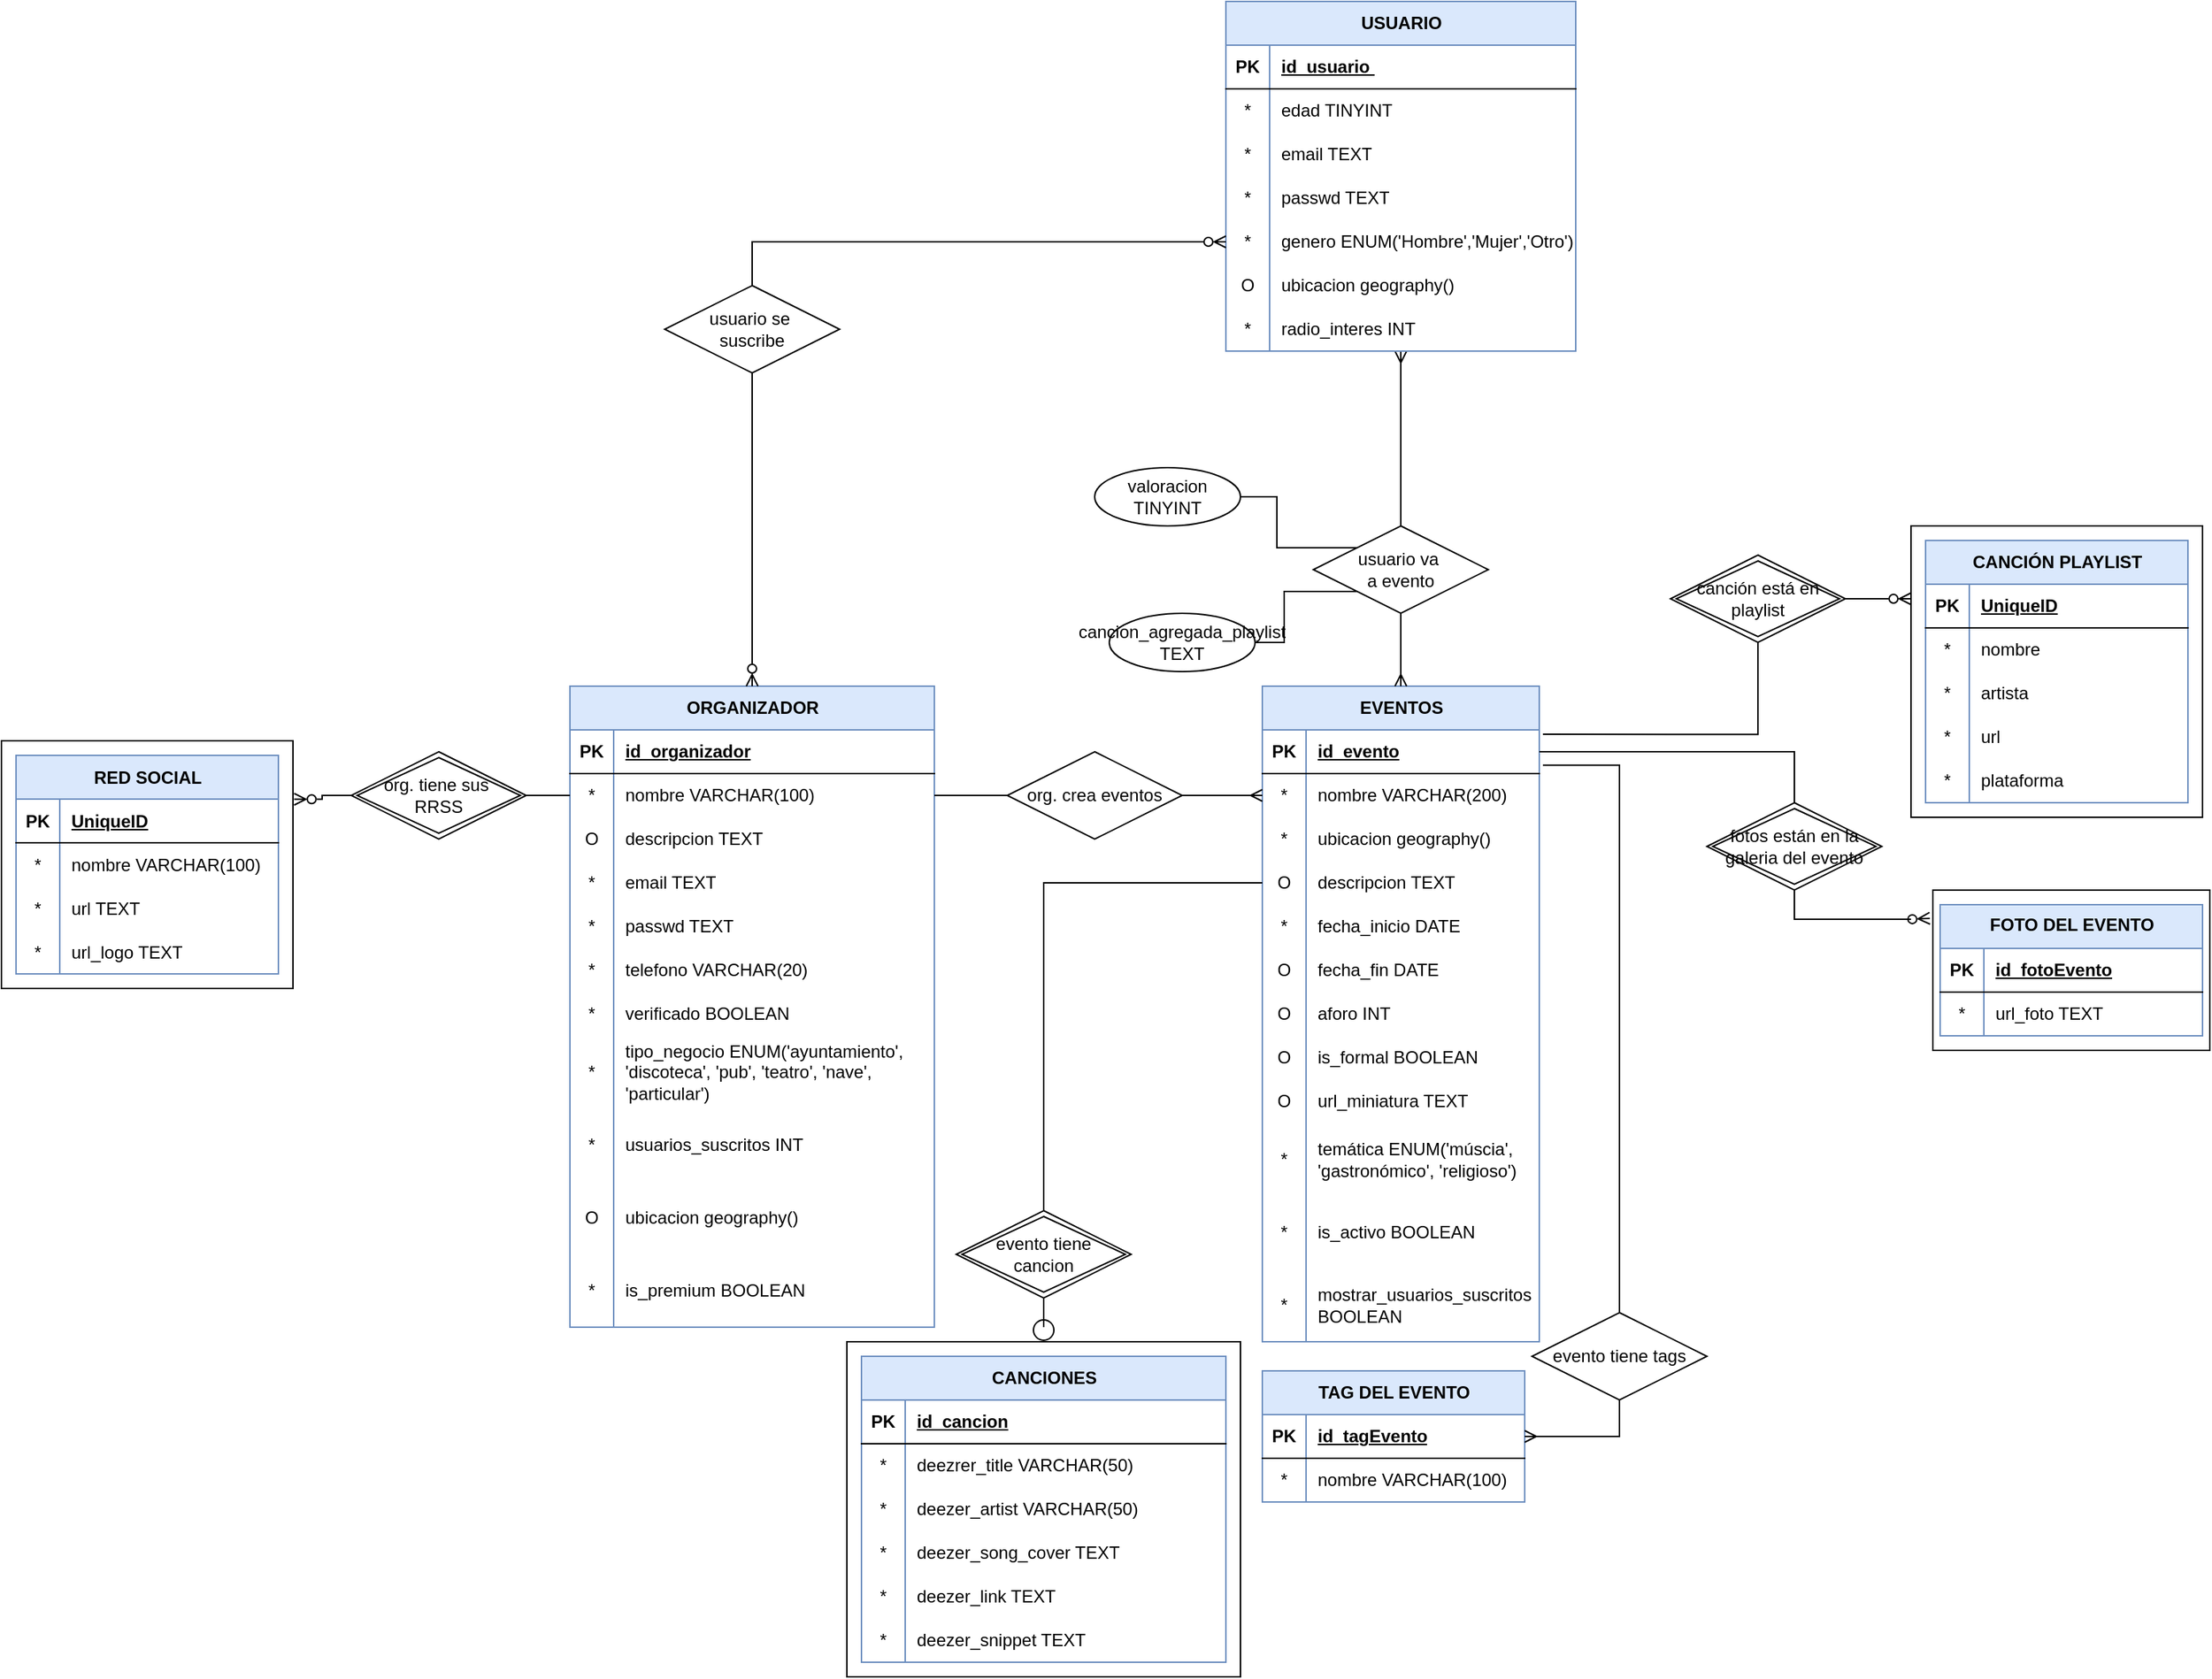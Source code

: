 <mxfile version="28.2.3" pages="2">
  <diagram name="ER" id="aDs_ndq6aS28cC7bUv31">
    <mxGraphModel dx="2015" dy="654" grid="1" gridSize="10" guides="1" tooltips="1" connect="1" arrows="1" fold="1" page="1" pageScale="1" pageWidth="827" pageHeight="1169" math="0" shadow="0">
      <root>
        <mxCell id="0" />
        <mxCell id="1" parent="0" />
        <mxCell id="bnmcxXoSrZRjg6jbwQ1D-1" value="" style="rounded=0;whiteSpace=wrap;html=1;" vertex="1" parent="1">
          <mxGeometry x="110" y="920" width="270" height="230" as="geometry" />
        </mxCell>
        <mxCell id="bnmcxXoSrZRjg6jbwQ1D-2" value="" style="whiteSpace=wrap;html=1;align=center;" vertex="1" parent="1">
          <mxGeometry x="-470" y="507.5" width="200" height="170" as="geometry" />
        </mxCell>
        <mxCell id="bnmcxXoSrZRjg6jbwQ1D-3" value="" style="whiteSpace=wrap;html=1;align=center;" vertex="1" parent="1">
          <mxGeometry x="840" y="360" width="200" height="200" as="geometry" />
        </mxCell>
        <mxCell id="bnmcxXoSrZRjg6jbwQ1D-4" value="" style="whiteSpace=wrap;html=1;align=center;" vertex="1" parent="1">
          <mxGeometry x="855" y="610" width="190" height="110" as="geometry" />
        </mxCell>
        <mxCell id="bnmcxXoSrZRjg6jbwQ1D-5" style="edgeStyle=orthogonalEdgeStyle;rounded=0;orthogonalLoop=1;jettySize=auto;html=1;entryX=0.5;entryY=0;entryDx=0;entryDy=0;endArrow=none;endFill=0;startArrow=ERmany;startFill=0;" edge="1" parent="1" source="bnmcxXoSrZRjg6jbwQ1D-6" target="bnmcxXoSrZRjg6jbwQ1D-153">
          <mxGeometry relative="1" as="geometry" />
        </mxCell>
        <mxCell id="bnmcxXoSrZRjg6jbwQ1D-6" value="USUARIO" style="shape=table;startSize=30;container=1;collapsible=1;childLayout=tableLayout;fixedRows=1;rowLines=0;fontStyle=1;align=center;resizeLast=1;html=1;fillColor=#dae8fc;strokeColor=#6c8ebf;" vertex="1" parent="1">
          <mxGeometry x="370" width="240" height="240" as="geometry" />
        </mxCell>
        <mxCell id="bnmcxXoSrZRjg6jbwQ1D-7" value="" style="shape=tableRow;horizontal=0;startSize=0;swimlaneHead=0;swimlaneBody=0;fillColor=none;collapsible=0;dropTarget=0;points=[[0,0.5],[1,0.5]];portConstraint=eastwest;top=0;left=0;right=0;bottom=1;" vertex="1" parent="bnmcxXoSrZRjg6jbwQ1D-6">
          <mxGeometry y="30" width="240" height="30" as="geometry" />
        </mxCell>
        <mxCell id="bnmcxXoSrZRjg6jbwQ1D-8" value="PK" style="shape=partialRectangle;connectable=0;fillColor=none;top=0;left=0;bottom=0;right=0;fontStyle=1;overflow=hidden;whiteSpace=wrap;html=1;" vertex="1" parent="bnmcxXoSrZRjg6jbwQ1D-7">
          <mxGeometry width="30" height="30" as="geometry">
            <mxRectangle width="30" height="30" as="alternateBounds" />
          </mxGeometry>
        </mxCell>
        <mxCell id="bnmcxXoSrZRjg6jbwQ1D-9" value="id_usuario&amp;nbsp;&lt;span style=&quot;white-space: pre;&quot;&gt;&#x9;&lt;/span&gt;&lt;span style=&quot;white-space: pre;&quot;&gt;&#x9;&lt;/span&gt;" style="shape=partialRectangle;connectable=0;fillColor=none;top=0;left=0;bottom=0;right=0;align=left;spacingLeft=6;fontStyle=5;overflow=hidden;whiteSpace=wrap;html=1;" vertex="1" parent="bnmcxXoSrZRjg6jbwQ1D-7">
          <mxGeometry x="30" width="210" height="30" as="geometry">
            <mxRectangle width="210" height="30" as="alternateBounds" />
          </mxGeometry>
        </mxCell>
        <mxCell id="bnmcxXoSrZRjg6jbwQ1D-10" value="" style="shape=tableRow;horizontal=0;startSize=0;swimlaneHead=0;swimlaneBody=0;fillColor=none;collapsible=0;dropTarget=0;points=[[0,0.5],[1,0.5]];portConstraint=eastwest;top=0;left=0;right=0;bottom=0;" vertex="1" parent="bnmcxXoSrZRjg6jbwQ1D-6">
          <mxGeometry y="60" width="240" height="30" as="geometry" />
        </mxCell>
        <mxCell id="bnmcxXoSrZRjg6jbwQ1D-11" value="*" style="shape=partialRectangle;connectable=0;fillColor=none;top=0;left=0;bottom=0;right=0;editable=1;overflow=hidden;whiteSpace=wrap;html=1;" vertex="1" parent="bnmcxXoSrZRjg6jbwQ1D-10">
          <mxGeometry width="30" height="30" as="geometry">
            <mxRectangle width="30" height="30" as="alternateBounds" />
          </mxGeometry>
        </mxCell>
        <mxCell id="bnmcxXoSrZRjg6jbwQ1D-12" value="edad TINYINT" style="shape=partialRectangle;connectable=0;fillColor=none;top=0;left=0;bottom=0;right=0;align=left;spacingLeft=6;overflow=hidden;whiteSpace=wrap;html=1;" vertex="1" parent="bnmcxXoSrZRjg6jbwQ1D-10">
          <mxGeometry x="30" width="210" height="30" as="geometry">
            <mxRectangle width="210" height="30" as="alternateBounds" />
          </mxGeometry>
        </mxCell>
        <mxCell id="bnmcxXoSrZRjg6jbwQ1D-13" style="shape=tableRow;horizontal=0;startSize=0;swimlaneHead=0;swimlaneBody=0;fillColor=none;collapsible=0;dropTarget=0;points=[[0,0.5],[1,0.5]];portConstraint=eastwest;top=0;left=0;right=0;bottom=0;" vertex="1" parent="bnmcxXoSrZRjg6jbwQ1D-6">
          <mxGeometry y="90" width="240" height="30" as="geometry" />
        </mxCell>
        <mxCell id="bnmcxXoSrZRjg6jbwQ1D-14" value="*" style="shape=partialRectangle;connectable=0;fillColor=none;top=0;left=0;bottom=0;right=0;editable=1;overflow=hidden;whiteSpace=wrap;html=1;" vertex="1" parent="bnmcxXoSrZRjg6jbwQ1D-13">
          <mxGeometry width="30" height="30" as="geometry">
            <mxRectangle width="30" height="30" as="alternateBounds" />
          </mxGeometry>
        </mxCell>
        <mxCell id="bnmcxXoSrZRjg6jbwQ1D-15" value="email TEXT" style="shape=partialRectangle;connectable=0;fillColor=none;top=0;left=0;bottom=0;right=0;align=left;spacingLeft=6;overflow=hidden;whiteSpace=wrap;html=1;" vertex="1" parent="bnmcxXoSrZRjg6jbwQ1D-13">
          <mxGeometry x="30" width="210" height="30" as="geometry">
            <mxRectangle width="210" height="30" as="alternateBounds" />
          </mxGeometry>
        </mxCell>
        <mxCell id="bnmcxXoSrZRjg6jbwQ1D-16" style="shape=tableRow;horizontal=0;startSize=0;swimlaneHead=0;swimlaneBody=0;fillColor=none;collapsible=0;dropTarget=0;points=[[0,0.5],[1,0.5]];portConstraint=eastwest;top=0;left=0;right=0;bottom=0;" vertex="1" parent="bnmcxXoSrZRjg6jbwQ1D-6">
          <mxGeometry y="120" width="240" height="30" as="geometry" />
        </mxCell>
        <mxCell id="bnmcxXoSrZRjg6jbwQ1D-17" value="*" style="shape=partialRectangle;connectable=0;fillColor=none;top=0;left=0;bottom=0;right=0;editable=1;overflow=hidden;whiteSpace=wrap;html=1;" vertex="1" parent="bnmcxXoSrZRjg6jbwQ1D-16">
          <mxGeometry width="30" height="30" as="geometry">
            <mxRectangle width="30" height="30" as="alternateBounds" />
          </mxGeometry>
        </mxCell>
        <mxCell id="bnmcxXoSrZRjg6jbwQ1D-18" value="passwd TEXT" style="shape=partialRectangle;connectable=0;fillColor=none;top=0;left=0;bottom=0;right=0;align=left;spacingLeft=6;overflow=hidden;whiteSpace=wrap;html=1;" vertex="1" parent="bnmcxXoSrZRjg6jbwQ1D-16">
          <mxGeometry x="30" width="210" height="30" as="geometry">
            <mxRectangle width="210" height="30" as="alternateBounds" />
          </mxGeometry>
        </mxCell>
        <mxCell id="bnmcxXoSrZRjg6jbwQ1D-19" value="" style="shape=tableRow;horizontal=0;startSize=0;swimlaneHead=0;swimlaneBody=0;fillColor=none;collapsible=0;dropTarget=0;points=[[0,0.5],[1,0.5]];portConstraint=eastwest;top=0;left=0;right=0;bottom=0;" vertex="1" parent="bnmcxXoSrZRjg6jbwQ1D-6">
          <mxGeometry y="150" width="240" height="30" as="geometry" />
        </mxCell>
        <mxCell id="bnmcxXoSrZRjg6jbwQ1D-20" value="*" style="shape=partialRectangle;connectable=0;fillColor=none;top=0;left=0;bottom=0;right=0;editable=1;overflow=hidden;whiteSpace=wrap;html=1;" vertex="1" parent="bnmcxXoSrZRjg6jbwQ1D-19">
          <mxGeometry width="30" height="30" as="geometry">
            <mxRectangle width="30" height="30" as="alternateBounds" />
          </mxGeometry>
        </mxCell>
        <mxCell id="bnmcxXoSrZRjg6jbwQ1D-21" value="genero ENUM(&#39;Hombre&#39;,&#39;Mujer&#39;,&#39;Otro&#39;)" style="shape=partialRectangle;connectable=0;fillColor=none;top=0;left=0;bottom=0;right=0;align=left;spacingLeft=6;overflow=hidden;whiteSpace=wrap;html=1;" vertex="1" parent="bnmcxXoSrZRjg6jbwQ1D-19">
          <mxGeometry x="30" width="210" height="30" as="geometry">
            <mxRectangle width="210" height="30" as="alternateBounds" />
          </mxGeometry>
        </mxCell>
        <mxCell id="bnmcxXoSrZRjg6jbwQ1D-22" value="" style="shape=tableRow;horizontal=0;startSize=0;swimlaneHead=0;swimlaneBody=0;fillColor=none;collapsible=0;dropTarget=0;points=[[0,0.5],[1,0.5]];portConstraint=eastwest;top=0;left=0;right=0;bottom=0;" vertex="1" parent="bnmcxXoSrZRjg6jbwQ1D-6">
          <mxGeometry y="180" width="240" height="30" as="geometry" />
        </mxCell>
        <mxCell id="bnmcxXoSrZRjg6jbwQ1D-23" value="O" style="shape=partialRectangle;connectable=0;fillColor=none;top=0;left=0;bottom=0;right=0;editable=1;overflow=hidden;whiteSpace=wrap;html=1;" vertex="1" parent="bnmcxXoSrZRjg6jbwQ1D-22">
          <mxGeometry width="30" height="30" as="geometry">
            <mxRectangle width="30" height="30" as="alternateBounds" />
          </mxGeometry>
        </mxCell>
        <mxCell id="bnmcxXoSrZRjg6jbwQ1D-24" value="ubicacion geography()" style="shape=partialRectangle;connectable=0;fillColor=none;top=0;left=0;bottom=0;right=0;align=left;spacingLeft=6;overflow=hidden;whiteSpace=wrap;html=1;" vertex="1" parent="bnmcxXoSrZRjg6jbwQ1D-22">
          <mxGeometry x="30" width="210" height="30" as="geometry">
            <mxRectangle width="210" height="30" as="alternateBounds" />
          </mxGeometry>
        </mxCell>
        <mxCell id="bnmcxXoSrZRjg6jbwQ1D-25" style="shape=tableRow;horizontal=0;startSize=0;swimlaneHead=0;swimlaneBody=0;fillColor=none;collapsible=0;dropTarget=0;points=[[0,0.5],[1,0.5]];portConstraint=eastwest;top=0;left=0;right=0;bottom=0;" vertex="1" parent="bnmcxXoSrZRjg6jbwQ1D-6">
          <mxGeometry y="210" width="240" height="30" as="geometry" />
        </mxCell>
        <mxCell id="bnmcxXoSrZRjg6jbwQ1D-26" value="*" style="shape=partialRectangle;connectable=0;fillColor=none;top=0;left=0;bottom=0;right=0;editable=1;overflow=hidden;whiteSpace=wrap;html=1;" vertex="1" parent="bnmcxXoSrZRjg6jbwQ1D-25">
          <mxGeometry width="30" height="30" as="geometry">
            <mxRectangle width="30" height="30" as="alternateBounds" />
          </mxGeometry>
        </mxCell>
        <mxCell id="bnmcxXoSrZRjg6jbwQ1D-27" value="radio_interes INT" style="shape=partialRectangle;connectable=0;fillColor=none;top=0;left=0;bottom=0;right=0;align=left;spacingLeft=6;overflow=hidden;whiteSpace=wrap;html=1;" vertex="1" parent="bnmcxXoSrZRjg6jbwQ1D-25">
          <mxGeometry x="30" width="210" height="30" as="geometry">
            <mxRectangle width="210" height="30" as="alternateBounds" />
          </mxGeometry>
        </mxCell>
        <mxCell id="bnmcxXoSrZRjg6jbwQ1D-28" value="EVENTOS" style="shape=table;startSize=30;container=1;collapsible=1;childLayout=tableLayout;fixedRows=1;rowLines=0;fontStyle=1;align=center;resizeLast=1;html=1;fillColor=#dae8fc;strokeColor=#6c8ebf;" vertex="1" parent="1">
          <mxGeometry x="395" y="470" width="190" height="450" as="geometry" />
        </mxCell>
        <mxCell id="bnmcxXoSrZRjg6jbwQ1D-29" value="" style="shape=tableRow;horizontal=0;startSize=0;swimlaneHead=0;swimlaneBody=0;fillColor=none;collapsible=0;dropTarget=0;points=[[0,0.5],[1,0.5]];portConstraint=eastwest;top=0;left=0;right=0;bottom=1;" vertex="1" parent="bnmcxXoSrZRjg6jbwQ1D-28">
          <mxGeometry y="30" width="190" height="30" as="geometry" />
        </mxCell>
        <mxCell id="bnmcxXoSrZRjg6jbwQ1D-30" value="PK" style="shape=partialRectangle;connectable=0;fillColor=none;top=0;left=0;bottom=0;right=0;fontStyle=1;overflow=hidden;whiteSpace=wrap;html=1;" vertex="1" parent="bnmcxXoSrZRjg6jbwQ1D-29">
          <mxGeometry width="30" height="30" as="geometry">
            <mxRectangle width="30" height="30" as="alternateBounds" />
          </mxGeometry>
        </mxCell>
        <mxCell id="bnmcxXoSrZRjg6jbwQ1D-31" value="id_evento" style="shape=partialRectangle;connectable=0;fillColor=none;top=0;left=0;bottom=0;right=0;align=left;spacingLeft=6;fontStyle=5;overflow=hidden;whiteSpace=wrap;html=1;" vertex="1" parent="bnmcxXoSrZRjg6jbwQ1D-29">
          <mxGeometry x="30" width="160" height="30" as="geometry">
            <mxRectangle width="160" height="30" as="alternateBounds" />
          </mxGeometry>
        </mxCell>
        <mxCell id="bnmcxXoSrZRjg6jbwQ1D-32" value="" style="shape=tableRow;horizontal=0;startSize=0;swimlaneHead=0;swimlaneBody=0;fillColor=none;collapsible=0;dropTarget=0;points=[[0,0.5],[1,0.5]];portConstraint=eastwest;top=0;left=0;right=0;bottom=0;" vertex="1" parent="bnmcxXoSrZRjg6jbwQ1D-28">
          <mxGeometry y="60" width="190" height="30" as="geometry" />
        </mxCell>
        <mxCell id="bnmcxXoSrZRjg6jbwQ1D-33" value="*" style="shape=partialRectangle;connectable=0;fillColor=none;top=0;left=0;bottom=0;right=0;editable=1;overflow=hidden;whiteSpace=wrap;html=1;" vertex="1" parent="bnmcxXoSrZRjg6jbwQ1D-32">
          <mxGeometry width="30" height="30" as="geometry">
            <mxRectangle width="30" height="30" as="alternateBounds" />
          </mxGeometry>
        </mxCell>
        <mxCell id="bnmcxXoSrZRjg6jbwQ1D-34" value="nombre VARCHAR(200)" style="shape=partialRectangle;connectable=0;fillColor=none;top=0;left=0;bottom=0;right=0;align=left;spacingLeft=6;overflow=hidden;whiteSpace=wrap;html=1;" vertex="1" parent="bnmcxXoSrZRjg6jbwQ1D-32">
          <mxGeometry x="30" width="160" height="30" as="geometry">
            <mxRectangle width="160" height="30" as="alternateBounds" />
          </mxGeometry>
        </mxCell>
        <mxCell id="bnmcxXoSrZRjg6jbwQ1D-35" value="" style="shape=tableRow;horizontal=0;startSize=0;swimlaneHead=0;swimlaneBody=0;fillColor=none;collapsible=0;dropTarget=0;points=[[0,0.5],[1,0.5]];portConstraint=eastwest;top=0;left=0;right=0;bottom=0;" vertex="1" parent="bnmcxXoSrZRjg6jbwQ1D-28">
          <mxGeometry y="90" width="190" height="30" as="geometry" />
        </mxCell>
        <mxCell id="bnmcxXoSrZRjg6jbwQ1D-36" value="*" style="shape=partialRectangle;connectable=0;fillColor=none;top=0;left=0;bottom=0;right=0;editable=1;overflow=hidden;whiteSpace=wrap;html=1;" vertex="1" parent="bnmcxXoSrZRjg6jbwQ1D-35">
          <mxGeometry width="30" height="30" as="geometry">
            <mxRectangle width="30" height="30" as="alternateBounds" />
          </mxGeometry>
        </mxCell>
        <mxCell id="bnmcxXoSrZRjg6jbwQ1D-37" value="ubicacion geography()" style="shape=partialRectangle;connectable=0;fillColor=none;top=0;left=0;bottom=0;right=0;align=left;spacingLeft=6;overflow=hidden;whiteSpace=wrap;html=1;" vertex="1" parent="bnmcxXoSrZRjg6jbwQ1D-35">
          <mxGeometry x="30" width="160" height="30" as="geometry">
            <mxRectangle width="160" height="30" as="alternateBounds" />
          </mxGeometry>
        </mxCell>
        <mxCell id="bnmcxXoSrZRjg6jbwQ1D-38" value="" style="shape=tableRow;horizontal=0;startSize=0;swimlaneHead=0;swimlaneBody=0;fillColor=none;collapsible=0;dropTarget=0;points=[[0,0.5],[1,0.5]];portConstraint=eastwest;top=0;left=0;right=0;bottom=0;" vertex="1" parent="bnmcxXoSrZRjg6jbwQ1D-28">
          <mxGeometry y="120" width="190" height="30" as="geometry" />
        </mxCell>
        <mxCell id="bnmcxXoSrZRjg6jbwQ1D-39" value="O" style="shape=partialRectangle;connectable=0;fillColor=none;top=0;left=0;bottom=0;right=0;editable=1;overflow=hidden;whiteSpace=wrap;html=1;" vertex="1" parent="bnmcxXoSrZRjg6jbwQ1D-38">
          <mxGeometry width="30" height="30" as="geometry">
            <mxRectangle width="30" height="30" as="alternateBounds" />
          </mxGeometry>
        </mxCell>
        <mxCell id="bnmcxXoSrZRjg6jbwQ1D-40" value="descripcion TEXT" style="shape=partialRectangle;connectable=0;fillColor=none;top=0;left=0;bottom=0;right=0;align=left;spacingLeft=6;overflow=hidden;whiteSpace=wrap;html=1;" vertex="1" parent="bnmcxXoSrZRjg6jbwQ1D-38">
          <mxGeometry x="30" width="160" height="30" as="geometry">
            <mxRectangle width="160" height="30" as="alternateBounds" />
          </mxGeometry>
        </mxCell>
        <mxCell id="bnmcxXoSrZRjg6jbwQ1D-41" style="shape=tableRow;horizontal=0;startSize=0;swimlaneHead=0;swimlaneBody=0;fillColor=none;collapsible=0;dropTarget=0;points=[[0,0.5],[1,0.5]];portConstraint=eastwest;top=0;left=0;right=0;bottom=0;" vertex="1" parent="bnmcxXoSrZRjg6jbwQ1D-28">
          <mxGeometry y="150" width="190" height="30" as="geometry" />
        </mxCell>
        <mxCell id="bnmcxXoSrZRjg6jbwQ1D-42" value="*" style="shape=partialRectangle;connectable=0;fillColor=none;top=0;left=0;bottom=0;right=0;editable=1;overflow=hidden;whiteSpace=wrap;html=1;" vertex="1" parent="bnmcxXoSrZRjg6jbwQ1D-41">
          <mxGeometry width="30" height="30" as="geometry">
            <mxRectangle width="30" height="30" as="alternateBounds" />
          </mxGeometry>
        </mxCell>
        <mxCell id="bnmcxXoSrZRjg6jbwQ1D-43" value="fecha_inicio DATE" style="shape=partialRectangle;connectable=0;fillColor=none;top=0;left=0;bottom=0;right=0;align=left;spacingLeft=6;overflow=hidden;whiteSpace=wrap;html=1;" vertex="1" parent="bnmcxXoSrZRjg6jbwQ1D-41">
          <mxGeometry x="30" width="160" height="30" as="geometry">
            <mxRectangle width="160" height="30" as="alternateBounds" />
          </mxGeometry>
        </mxCell>
        <mxCell id="bnmcxXoSrZRjg6jbwQ1D-44" style="shape=tableRow;horizontal=0;startSize=0;swimlaneHead=0;swimlaneBody=0;fillColor=none;collapsible=0;dropTarget=0;points=[[0,0.5],[1,0.5]];portConstraint=eastwest;top=0;left=0;right=0;bottom=0;" vertex="1" parent="bnmcxXoSrZRjg6jbwQ1D-28">
          <mxGeometry y="180" width="190" height="30" as="geometry" />
        </mxCell>
        <mxCell id="bnmcxXoSrZRjg6jbwQ1D-45" value="O" style="shape=partialRectangle;connectable=0;fillColor=none;top=0;left=0;bottom=0;right=0;editable=1;overflow=hidden;whiteSpace=wrap;html=1;" vertex="1" parent="bnmcxXoSrZRjg6jbwQ1D-44">
          <mxGeometry width="30" height="30" as="geometry">
            <mxRectangle width="30" height="30" as="alternateBounds" />
          </mxGeometry>
        </mxCell>
        <mxCell id="bnmcxXoSrZRjg6jbwQ1D-46" value="fecha_fin DATE" style="shape=partialRectangle;connectable=0;fillColor=none;top=0;left=0;bottom=0;right=0;align=left;spacingLeft=6;overflow=hidden;whiteSpace=wrap;html=1;" vertex="1" parent="bnmcxXoSrZRjg6jbwQ1D-44">
          <mxGeometry x="30" width="160" height="30" as="geometry">
            <mxRectangle width="160" height="30" as="alternateBounds" />
          </mxGeometry>
        </mxCell>
        <mxCell id="bnmcxXoSrZRjg6jbwQ1D-47" style="shape=tableRow;horizontal=0;startSize=0;swimlaneHead=0;swimlaneBody=0;fillColor=none;collapsible=0;dropTarget=0;points=[[0,0.5],[1,0.5]];portConstraint=eastwest;top=0;left=0;right=0;bottom=0;" vertex="1" parent="bnmcxXoSrZRjg6jbwQ1D-28">
          <mxGeometry y="210" width="190" height="30" as="geometry" />
        </mxCell>
        <mxCell id="bnmcxXoSrZRjg6jbwQ1D-48" value="O" style="shape=partialRectangle;connectable=0;fillColor=none;top=0;left=0;bottom=0;right=0;editable=1;overflow=hidden;whiteSpace=wrap;html=1;" vertex="1" parent="bnmcxXoSrZRjg6jbwQ1D-47">
          <mxGeometry width="30" height="30" as="geometry">
            <mxRectangle width="30" height="30" as="alternateBounds" />
          </mxGeometry>
        </mxCell>
        <mxCell id="bnmcxXoSrZRjg6jbwQ1D-49" value="aforo INT" style="shape=partialRectangle;connectable=0;fillColor=none;top=0;left=0;bottom=0;right=0;align=left;spacingLeft=6;overflow=hidden;whiteSpace=wrap;html=1;" vertex="1" parent="bnmcxXoSrZRjg6jbwQ1D-47">
          <mxGeometry x="30" width="160" height="30" as="geometry">
            <mxRectangle width="160" height="30" as="alternateBounds" />
          </mxGeometry>
        </mxCell>
        <mxCell id="bnmcxXoSrZRjg6jbwQ1D-50" style="shape=tableRow;horizontal=0;startSize=0;swimlaneHead=0;swimlaneBody=0;fillColor=none;collapsible=0;dropTarget=0;points=[[0,0.5],[1,0.5]];portConstraint=eastwest;top=0;left=0;right=0;bottom=0;" vertex="1" parent="bnmcxXoSrZRjg6jbwQ1D-28">
          <mxGeometry y="240" width="190" height="30" as="geometry" />
        </mxCell>
        <mxCell id="bnmcxXoSrZRjg6jbwQ1D-51" value="O" style="shape=partialRectangle;connectable=0;fillColor=none;top=0;left=0;bottom=0;right=0;editable=1;overflow=hidden;whiteSpace=wrap;html=1;" vertex="1" parent="bnmcxXoSrZRjg6jbwQ1D-50">
          <mxGeometry width="30" height="30" as="geometry">
            <mxRectangle width="30" height="30" as="alternateBounds" />
          </mxGeometry>
        </mxCell>
        <mxCell id="bnmcxXoSrZRjg6jbwQ1D-52" value="is_formal BOOLEAN" style="shape=partialRectangle;connectable=0;fillColor=none;top=0;left=0;bottom=0;right=0;align=left;spacingLeft=6;overflow=hidden;whiteSpace=wrap;html=1;" vertex="1" parent="bnmcxXoSrZRjg6jbwQ1D-50">
          <mxGeometry x="30" width="160" height="30" as="geometry">
            <mxRectangle width="160" height="30" as="alternateBounds" />
          </mxGeometry>
        </mxCell>
        <mxCell id="bnmcxXoSrZRjg6jbwQ1D-53" style="shape=tableRow;horizontal=0;startSize=0;swimlaneHead=0;swimlaneBody=0;fillColor=none;collapsible=0;dropTarget=0;points=[[0,0.5],[1,0.5]];portConstraint=eastwest;top=0;left=0;right=0;bottom=0;" vertex="1" parent="bnmcxXoSrZRjg6jbwQ1D-28">
          <mxGeometry y="270" width="190" height="30" as="geometry" />
        </mxCell>
        <mxCell id="bnmcxXoSrZRjg6jbwQ1D-54" value="O" style="shape=partialRectangle;connectable=0;fillColor=none;top=0;left=0;bottom=0;right=0;editable=1;overflow=hidden;whiteSpace=wrap;html=1;" vertex="1" parent="bnmcxXoSrZRjg6jbwQ1D-53">
          <mxGeometry width="30" height="30" as="geometry">
            <mxRectangle width="30" height="30" as="alternateBounds" />
          </mxGeometry>
        </mxCell>
        <mxCell id="bnmcxXoSrZRjg6jbwQ1D-55" value="url_miniatura TEXT" style="shape=partialRectangle;connectable=0;fillColor=none;top=0;left=0;bottom=0;right=0;align=left;spacingLeft=6;overflow=hidden;whiteSpace=wrap;html=1;" vertex="1" parent="bnmcxXoSrZRjg6jbwQ1D-53">
          <mxGeometry x="30" width="160" height="30" as="geometry">
            <mxRectangle width="160" height="30" as="alternateBounds" />
          </mxGeometry>
        </mxCell>
        <mxCell id="bnmcxXoSrZRjg6jbwQ1D-56" style="shape=tableRow;horizontal=0;startSize=0;swimlaneHead=0;swimlaneBody=0;fillColor=none;collapsible=0;dropTarget=0;points=[[0,0.5],[1,0.5]];portConstraint=eastwest;top=0;left=0;right=0;bottom=0;" vertex="1" parent="bnmcxXoSrZRjg6jbwQ1D-28">
          <mxGeometry y="300" width="190" height="50" as="geometry" />
        </mxCell>
        <mxCell id="bnmcxXoSrZRjg6jbwQ1D-57" value="*" style="shape=partialRectangle;connectable=0;fillColor=none;top=0;left=0;bottom=0;right=0;editable=1;overflow=hidden;whiteSpace=wrap;html=1;" vertex="1" parent="bnmcxXoSrZRjg6jbwQ1D-56">
          <mxGeometry width="30" height="50" as="geometry">
            <mxRectangle width="30" height="50" as="alternateBounds" />
          </mxGeometry>
        </mxCell>
        <mxCell id="bnmcxXoSrZRjg6jbwQ1D-58" value="temática ENUM(&#39;múscia&#39;, &#39;gastronómico&#39;, &#39;religioso&#39;)" style="shape=partialRectangle;connectable=0;fillColor=none;top=0;left=0;bottom=0;right=0;align=left;spacingLeft=6;overflow=hidden;whiteSpace=wrap;html=1;" vertex="1" parent="bnmcxXoSrZRjg6jbwQ1D-56">
          <mxGeometry x="30" width="160" height="50" as="geometry">
            <mxRectangle width="160" height="50" as="alternateBounds" />
          </mxGeometry>
        </mxCell>
        <mxCell id="bnmcxXoSrZRjg6jbwQ1D-59" style="shape=tableRow;horizontal=0;startSize=0;swimlaneHead=0;swimlaneBody=0;fillColor=none;collapsible=0;dropTarget=0;points=[[0,0.5],[1,0.5]];portConstraint=eastwest;top=0;left=0;right=0;bottom=0;" vertex="1" parent="bnmcxXoSrZRjg6jbwQ1D-28">
          <mxGeometry y="350" width="190" height="50" as="geometry" />
        </mxCell>
        <mxCell id="bnmcxXoSrZRjg6jbwQ1D-60" value="*" style="shape=partialRectangle;connectable=0;fillColor=none;top=0;left=0;bottom=0;right=0;editable=1;overflow=hidden;whiteSpace=wrap;html=1;" vertex="1" parent="bnmcxXoSrZRjg6jbwQ1D-59">
          <mxGeometry width="30" height="50" as="geometry">
            <mxRectangle width="30" height="50" as="alternateBounds" />
          </mxGeometry>
        </mxCell>
        <mxCell id="bnmcxXoSrZRjg6jbwQ1D-61" value="is_activo BOOLEAN" style="shape=partialRectangle;connectable=0;fillColor=none;top=0;left=0;bottom=0;right=0;align=left;spacingLeft=6;overflow=hidden;whiteSpace=wrap;html=1;" vertex="1" parent="bnmcxXoSrZRjg6jbwQ1D-59">
          <mxGeometry x="30" width="160" height="50" as="geometry">
            <mxRectangle width="160" height="50" as="alternateBounds" />
          </mxGeometry>
        </mxCell>
        <mxCell id="bnmcxXoSrZRjg6jbwQ1D-62" style="shape=tableRow;horizontal=0;startSize=0;swimlaneHead=0;swimlaneBody=0;fillColor=none;collapsible=0;dropTarget=0;points=[[0,0.5],[1,0.5]];portConstraint=eastwest;top=0;left=0;right=0;bottom=0;" vertex="1" parent="bnmcxXoSrZRjg6jbwQ1D-28">
          <mxGeometry y="400" width="190" height="50" as="geometry" />
        </mxCell>
        <mxCell id="bnmcxXoSrZRjg6jbwQ1D-63" value="*" style="shape=partialRectangle;connectable=0;fillColor=none;top=0;left=0;bottom=0;right=0;editable=1;overflow=hidden;whiteSpace=wrap;html=1;" vertex="1" parent="bnmcxXoSrZRjg6jbwQ1D-62">
          <mxGeometry width="30" height="50" as="geometry">
            <mxRectangle width="30" height="50" as="alternateBounds" />
          </mxGeometry>
        </mxCell>
        <mxCell id="bnmcxXoSrZRjg6jbwQ1D-64" value="mostrar_usuarios_suscritos BOOLEAN" style="shape=partialRectangle;connectable=0;fillColor=none;top=0;left=0;bottom=0;right=0;align=left;spacingLeft=6;overflow=hidden;whiteSpace=wrap;html=1;" vertex="1" parent="bnmcxXoSrZRjg6jbwQ1D-62">
          <mxGeometry x="30" width="160" height="50" as="geometry">
            <mxRectangle width="160" height="50" as="alternateBounds" />
          </mxGeometry>
        </mxCell>
        <mxCell id="bnmcxXoSrZRjg6jbwQ1D-65" value="TAG DEL EVENTO" style="shape=table;startSize=30;container=1;collapsible=1;childLayout=tableLayout;fixedRows=1;rowLines=0;fontStyle=1;align=center;resizeLast=1;html=1;fillColor=#dae8fc;strokeColor=#6c8ebf;" vertex="1" parent="1">
          <mxGeometry x="395" y="940" width="180" height="90" as="geometry" />
        </mxCell>
        <mxCell id="bnmcxXoSrZRjg6jbwQ1D-66" value="" style="shape=tableRow;horizontal=0;startSize=0;swimlaneHead=0;swimlaneBody=0;fillColor=none;collapsible=0;dropTarget=0;points=[[0,0.5],[1,0.5]];portConstraint=eastwest;top=0;left=0;right=0;bottom=1;" vertex="1" parent="bnmcxXoSrZRjg6jbwQ1D-65">
          <mxGeometry y="30" width="180" height="30" as="geometry" />
        </mxCell>
        <mxCell id="bnmcxXoSrZRjg6jbwQ1D-67" value="PK" style="shape=partialRectangle;connectable=0;fillColor=none;top=0;left=0;bottom=0;right=0;fontStyle=1;overflow=hidden;whiteSpace=wrap;html=1;" vertex="1" parent="bnmcxXoSrZRjg6jbwQ1D-66">
          <mxGeometry width="30" height="30" as="geometry">
            <mxRectangle width="30" height="30" as="alternateBounds" />
          </mxGeometry>
        </mxCell>
        <mxCell id="bnmcxXoSrZRjg6jbwQ1D-68" value="id_tagEvento" style="shape=partialRectangle;connectable=0;fillColor=none;top=0;left=0;bottom=0;right=0;align=left;spacingLeft=6;fontStyle=5;overflow=hidden;whiteSpace=wrap;html=1;" vertex="1" parent="bnmcxXoSrZRjg6jbwQ1D-66">
          <mxGeometry x="30" width="150" height="30" as="geometry">
            <mxRectangle width="150" height="30" as="alternateBounds" />
          </mxGeometry>
        </mxCell>
        <mxCell id="bnmcxXoSrZRjg6jbwQ1D-69" value="" style="shape=tableRow;horizontal=0;startSize=0;swimlaneHead=0;swimlaneBody=0;fillColor=none;collapsible=0;dropTarget=0;points=[[0,0.5],[1,0.5]];portConstraint=eastwest;top=0;left=0;right=0;bottom=0;" vertex="1" parent="bnmcxXoSrZRjg6jbwQ1D-65">
          <mxGeometry y="60" width="180" height="30" as="geometry" />
        </mxCell>
        <mxCell id="bnmcxXoSrZRjg6jbwQ1D-70" value="*" style="shape=partialRectangle;connectable=0;fillColor=none;top=0;left=0;bottom=0;right=0;editable=1;overflow=hidden;whiteSpace=wrap;html=1;" vertex="1" parent="bnmcxXoSrZRjg6jbwQ1D-69">
          <mxGeometry width="30" height="30" as="geometry">
            <mxRectangle width="30" height="30" as="alternateBounds" />
          </mxGeometry>
        </mxCell>
        <mxCell id="bnmcxXoSrZRjg6jbwQ1D-71" value="nombre VARCHAR(100)" style="shape=partialRectangle;connectable=0;fillColor=none;top=0;left=0;bottom=0;right=0;align=left;spacingLeft=6;overflow=hidden;whiteSpace=wrap;html=1;" vertex="1" parent="bnmcxXoSrZRjg6jbwQ1D-69">
          <mxGeometry x="30" width="150" height="30" as="geometry">
            <mxRectangle width="150" height="30" as="alternateBounds" />
          </mxGeometry>
        </mxCell>
        <mxCell id="bnmcxXoSrZRjg6jbwQ1D-72" value="FOTO DEL EVENTO" style="shape=table;startSize=30;container=1;collapsible=1;childLayout=tableLayout;fixedRows=1;rowLines=0;fontStyle=1;align=center;resizeLast=1;html=1;fillColor=#dae8fc;strokeColor=#6c8ebf;verticalAlign=top;" vertex="1" parent="1">
          <mxGeometry x="860" y="620" width="180" height="90" as="geometry" />
        </mxCell>
        <mxCell id="bnmcxXoSrZRjg6jbwQ1D-73" value="" style="shape=tableRow;horizontal=0;startSize=0;swimlaneHead=0;swimlaneBody=0;fillColor=none;collapsible=0;dropTarget=0;points=[[0,0.5],[1,0.5]];portConstraint=eastwest;top=0;left=0;right=0;bottom=1;" vertex="1" parent="bnmcxXoSrZRjg6jbwQ1D-72">
          <mxGeometry y="30" width="180" height="30" as="geometry" />
        </mxCell>
        <mxCell id="bnmcxXoSrZRjg6jbwQ1D-74" value="PK" style="shape=partialRectangle;connectable=0;fillColor=none;top=0;left=0;bottom=0;right=0;fontStyle=1;overflow=hidden;whiteSpace=wrap;html=1;" vertex="1" parent="bnmcxXoSrZRjg6jbwQ1D-73">
          <mxGeometry width="30" height="30" as="geometry">
            <mxRectangle width="30" height="30" as="alternateBounds" />
          </mxGeometry>
        </mxCell>
        <mxCell id="bnmcxXoSrZRjg6jbwQ1D-75" value="id_fotoEvento" style="shape=partialRectangle;connectable=0;fillColor=none;top=0;left=0;bottom=0;right=0;align=left;spacingLeft=6;fontStyle=5;overflow=hidden;whiteSpace=wrap;html=1;" vertex="1" parent="bnmcxXoSrZRjg6jbwQ1D-73">
          <mxGeometry x="30" width="150" height="30" as="geometry">
            <mxRectangle width="150" height="30" as="alternateBounds" />
          </mxGeometry>
        </mxCell>
        <mxCell id="bnmcxXoSrZRjg6jbwQ1D-76" value="" style="shape=tableRow;horizontal=0;startSize=0;swimlaneHead=0;swimlaneBody=0;fillColor=none;collapsible=0;dropTarget=0;points=[[0,0.5],[1,0.5]];portConstraint=eastwest;top=0;left=0;right=0;bottom=0;" vertex="1" parent="bnmcxXoSrZRjg6jbwQ1D-72">
          <mxGeometry y="60" width="180" height="30" as="geometry" />
        </mxCell>
        <mxCell id="bnmcxXoSrZRjg6jbwQ1D-77" value="*" style="shape=partialRectangle;connectable=0;fillColor=none;top=0;left=0;bottom=0;right=0;editable=1;overflow=hidden;whiteSpace=wrap;html=1;" vertex="1" parent="bnmcxXoSrZRjg6jbwQ1D-76">
          <mxGeometry width="30" height="30" as="geometry">
            <mxRectangle width="30" height="30" as="alternateBounds" />
          </mxGeometry>
        </mxCell>
        <mxCell id="bnmcxXoSrZRjg6jbwQ1D-78" value="url_foto TEXT" style="shape=partialRectangle;connectable=0;fillColor=none;top=0;left=0;bottom=0;right=0;align=left;spacingLeft=6;overflow=hidden;whiteSpace=wrap;html=1;" vertex="1" parent="bnmcxXoSrZRjg6jbwQ1D-76">
          <mxGeometry x="30" width="150" height="30" as="geometry">
            <mxRectangle width="150" height="30" as="alternateBounds" />
          </mxGeometry>
        </mxCell>
        <mxCell id="bnmcxXoSrZRjg6jbwQ1D-79" value="CANCIÓN PLAYLIST" style="shape=table;startSize=30;container=1;collapsible=1;childLayout=tableLayout;fixedRows=1;rowLines=0;fontStyle=1;align=center;resizeLast=1;html=1;fillColor=#dae8fc;strokeColor=#6c8ebf;" vertex="1" parent="1">
          <mxGeometry x="850" y="370" width="180" height="180" as="geometry" />
        </mxCell>
        <mxCell id="bnmcxXoSrZRjg6jbwQ1D-80" value="" style="shape=tableRow;horizontal=0;startSize=0;swimlaneHead=0;swimlaneBody=0;fillColor=none;collapsible=0;dropTarget=0;points=[[0,0.5],[1,0.5]];portConstraint=eastwest;top=0;left=0;right=0;bottom=1;" vertex="1" parent="bnmcxXoSrZRjg6jbwQ1D-79">
          <mxGeometry y="30" width="180" height="30" as="geometry" />
        </mxCell>
        <mxCell id="bnmcxXoSrZRjg6jbwQ1D-81" value="PK" style="shape=partialRectangle;connectable=0;fillColor=none;top=0;left=0;bottom=0;right=0;fontStyle=1;overflow=hidden;whiteSpace=wrap;html=1;" vertex="1" parent="bnmcxXoSrZRjg6jbwQ1D-80">
          <mxGeometry width="30" height="30" as="geometry">
            <mxRectangle width="30" height="30" as="alternateBounds" />
          </mxGeometry>
        </mxCell>
        <mxCell id="bnmcxXoSrZRjg6jbwQ1D-82" value="UniqueID" style="shape=partialRectangle;connectable=0;fillColor=none;top=0;left=0;bottom=0;right=0;align=left;spacingLeft=6;fontStyle=5;overflow=hidden;whiteSpace=wrap;html=1;" vertex="1" parent="bnmcxXoSrZRjg6jbwQ1D-80">
          <mxGeometry x="30" width="150" height="30" as="geometry">
            <mxRectangle width="150" height="30" as="alternateBounds" />
          </mxGeometry>
        </mxCell>
        <mxCell id="bnmcxXoSrZRjg6jbwQ1D-83" value="" style="shape=tableRow;horizontal=0;startSize=0;swimlaneHead=0;swimlaneBody=0;fillColor=none;collapsible=0;dropTarget=0;points=[[0,0.5],[1,0.5]];portConstraint=eastwest;top=0;left=0;right=0;bottom=0;" vertex="1" parent="bnmcxXoSrZRjg6jbwQ1D-79">
          <mxGeometry y="60" width="180" height="30" as="geometry" />
        </mxCell>
        <mxCell id="bnmcxXoSrZRjg6jbwQ1D-84" value="*" style="shape=partialRectangle;connectable=0;fillColor=none;top=0;left=0;bottom=0;right=0;editable=1;overflow=hidden;whiteSpace=wrap;html=1;" vertex="1" parent="bnmcxXoSrZRjg6jbwQ1D-83">
          <mxGeometry width="30" height="30" as="geometry">
            <mxRectangle width="30" height="30" as="alternateBounds" />
          </mxGeometry>
        </mxCell>
        <mxCell id="bnmcxXoSrZRjg6jbwQ1D-85" value="nombre" style="shape=partialRectangle;connectable=0;fillColor=none;top=0;left=0;bottom=0;right=0;align=left;spacingLeft=6;overflow=hidden;whiteSpace=wrap;html=1;" vertex="1" parent="bnmcxXoSrZRjg6jbwQ1D-83">
          <mxGeometry x="30" width="150" height="30" as="geometry">
            <mxRectangle width="150" height="30" as="alternateBounds" />
          </mxGeometry>
        </mxCell>
        <mxCell id="bnmcxXoSrZRjg6jbwQ1D-86" value="" style="shape=tableRow;horizontal=0;startSize=0;swimlaneHead=0;swimlaneBody=0;fillColor=none;collapsible=0;dropTarget=0;points=[[0,0.5],[1,0.5]];portConstraint=eastwest;top=0;left=0;right=0;bottom=0;" vertex="1" parent="bnmcxXoSrZRjg6jbwQ1D-79">
          <mxGeometry y="90" width="180" height="30" as="geometry" />
        </mxCell>
        <mxCell id="bnmcxXoSrZRjg6jbwQ1D-87" value="*" style="shape=partialRectangle;connectable=0;fillColor=none;top=0;left=0;bottom=0;right=0;editable=1;overflow=hidden;whiteSpace=wrap;html=1;" vertex="1" parent="bnmcxXoSrZRjg6jbwQ1D-86">
          <mxGeometry width="30" height="30" as="geometry">
            <mxRectangle width="30" height="30" as="alternateBounds" />
          </mxGeometry>
        </mxCell>
        <mxCell id="bnmcxXoSrZRjg6jbwQ1D-88" value="artista" style="shape=partialRectangle;connectable=0;fillColor=none;top=0;left=0;bottom=0;right=0;align=left;spacingLeft=6;overflow=hidden;whiteSpace=wrap;html=1;" vertex="1" parent="bnmcxXoSrZRjg6jbwQ1D-86">
          <mxGeometry x="30" width="150" height="30" as="geometry">
            <mxRectangle width="150" height="30" as="alternateBounds" />
          </mxGeometry>
        </mxCell>
        <mxCell id="bnmcxXoSrZRjg6jbwQ1D-89" value="" style="shape=tableRow;horizontal=0;startSize=0;swimlaneHead=0;swimlaneBody=0;fillColor=none;collapsible=0;dropTarget=0;points=[[0,0.5],[1,0.5]];portConstraint=eastwest;top=0;left=0;right=0;bottom=0;" vertex="1" parent="bnmcxXoSrZRjg6jbwQ1D-79">
          <mxGeometry y="120" width="180" height="30" as="geometry" />
        </mxCell>
        <mxCell id="bnmcxXoSrZRjg6jbwQ1D-90" value="*" style="shape=partialRectangle;connectable=0;fillColor=none;top=0;left=0;bottom=0;right=0;editable=1;overflow=hidden;whiteSpace=wrap;html=1;" vertex="1" parent="bnmcxXoSrZRjg6jbwQ1D-89">
          <mxGeometry width="30" height="30" as="geometry">
            <mxRectangle width="30" height="30" as="alternateBounds" />
          </mxGeometry>
        </mxCell>
        <mxCell id="bnmcxXoSrZRjg6jbwQ1D-91" value="url" style="shape=partialRectangle;connectable=0;fillColor=none;top=0;left=0;bottom=0;right=0;align=left;spacingLeft=6;overflow=hidden;whiteSpace=wrap;html=1;" vertex="1" parent="bnmcxXoSrZRjg6jbwQ1D-89">
          <mxGeometry x="30" width="150" height="30" as="geometry">
            <mxRectangle width="150" height="30" as="alternateBounds" />
          </mxGeometry>
        </mxCell>
        <mxCell id="bnmcxXoSrZRjg6jbwQ1D-92" style="shape=tableRow;horizontal=0;startSize=0;swimlaneHead=0;swimlaneBody=0;fillColor=none;collapsible=0;dropTarget=0;points=[[0,0.5],[1,0.5]];portConstraint=eastwest;top=0;left=0;right=0;bottom=0;" vertex="1" parent="bnmcxXoSrZRjg6jbwQ1D-79">
          <mxGeometry y="150" width="180" height="30" as="geometry" />
        </mxCell>
        <mxCell id="bnmcxXoSrZRjg6jbwQ1D-93" value="*" style="shape=partialRectangle;connectable=0;fillColor=none;top=0;left=0;bottom=0;right=0;editable=1;overflow=hidden;whiteSpace=wrap;html=1;" vertex="1" parent="bnmcxXoSrZRjg6jbwQ1D-92">
          <mxGeometry width="30" height="30" as="geometry">
            <mxRectangle width="30" height="30" as="alternateBounds" />
          </mxGeometry>
        </mxCell>
        <mxCell id="bnmcxXoSrZRjg6jbwQ1D-94" value="plataforma" style="shape=partialRectangle;connectable=0;fillColor=none;top=0;left=0;bottom=0;right=0;align=left;spacingLeft=6;overflow=hidden;whiteSpace=wrap;html=1;" vertex="1" parent="bnmcxXoSrZRjg6jbwQ1D-92">
          <mxGeometry x="30" width="150" height="30" as="geometry">
            <mxRectangle width="150" height="30" as="alternateBounds" />
          </mxGeometry>
        </mxCell>
        <mxCell id="bnmcxXoSrZRjg6jbwQ1D-95" value="ORGANIZADOR" style="shape=table;startSize=30;container=1;collapsible=1;childLayout=tableLayout;fixedRows=1;rowLines=0;fontStyle=1;align=center;resizeLast=1;html=1;fillColor=#dae8fc;strokeColor=#6c8ebf;" vertex="1" parent="1">
          <mxGeometry x="-80" y="470" width="250" height="440" as="geometry" />
        </mxCell>
        <mxCell id="bnmcxXoSrZRjg6jbwQ1D-96" value="" style="shape=tableRow;horizontal=0;startSize=0;swimlaneHead=0;swimlaneBody=0;fillColor=none;collapsible=0;dropTarget=0;points=[[0,0.5],[1,0.5]];portConstraint=eastwest;top=0;left=0;right=0;bottom=1;" vertex="1" parent="bnmcxXoSrZRjg6jbwQ1D-95">
          <mxGeometry y="30" width="250" height="30" as="geometry" />
        </mxCell>
        <mxCell id="bnmcxXoSrZRjg6jbwQ1D-97" value="PK" style="shape=partialRectangle;connectable=0;fillColor=none;top=0;left=0;bottom=0;right=0;fontStyle=1;overflow=hidden;whiteSpace=wrap;html=1;" vertex="1" parent="bnmcxXoSrZRjg6jbwQ1D-96">
          <mxGeometry width="30" height="30" as="geometry">
            <mxRectangle width="30" height="30" as="alternateBounds" />
          </mxGeometry>
        </mxCell>
        <mxCell id="bnmcxXoSrZRjg6jbwQ1D-98" value="id_organizador" style="shape=partialRectangle;connectable=0;fillColor=none;top=0;left=0;bottom=0;right=0;align=left;spacingLeft=6;fontStyle=5;overflow=hidden;whiteSpace=wrap;html=1;" vertex="1" parent="bnmcxXoSrZRjg6jbwQ1D-96">
          <mxGeometry x="30" width="220" height="30" as="geometry">
            <mxRectangle width="220" height="30" as="alternateBounds" />
          </mxGeometry>
        </mxCell>
        <mxCell id="bnmcxXoSrZRjg6jbwQ1D-99" value="" style="shape=tableRow;horizontal=0;startSize=0;swimlaneHead=0;swimlaneBody=0;fillColor=none;collapsible=0;dropTarget=0;points=[[0,0.5],[1,0.5]];portConstraint=eastwest;top=0;left=0;right=0;bottom=0;" vertex="1" parent="bnmcxXoSrZRjg6jbwQ1D-95">
          <mxGeometry y="60" width="250" height="30" as="geometry" />
        </mxCell>
        <mxCell id="bnmcxXoSrZRjg6jbwQ1D-100" value="*" style="shape=partialRectangle;connectable=0;fillColor=none;top=0;left=0;bottom=0;right=0;editable=1;overflow=hidden;whiteSpace=wrap;html=1;" vertex="1" parent="bnmcxXoSrZRjg6jbwQ1D-99">
          <mxGeometry width="30" height="30" as="geometry">
            <mxRectangle width="30" height="30" as="alternateBounds" />
          </mxGeometry>
        </mxCell>
        <mxCell id="bnmcxXoSrZRjg6jbwQ1D-101" value="nombre VARCHAR(100)" style="shape=partialRectangle;connectable=0;fillColor=none;top=0;left=0;bottom=0;right=0;align=left;spacingLeft=6;overflow=hidden;whiteSpace=wrap;html=1;" vertex="1" parent="bnmcxXoSrZRjg6jbwQ1D-99">
          <mxGeometry x="30" width="220" height="30" as="geometry">
            <mxRectangle width="220" height="30" as="alternateBounds" />
          </mxGeometry>
        </mxCell>
        <mxCell id="bnmcxXoSrZRjg6jbwQ1D-102" value="" style="shape=tableRow;horizontal=0;startSize=0;swimlaneHead=0;swimlaneBody=0;fillColor=none;collapsible=0;dropTarget=0;points=[[0,0.5],[1,0.5]];portConstraint=eastwest;top=0;left=0;right=0;bottom=0;" vertex="1" parent="bnmcxXoSrZRjg6jbwQ1D-95">
          <mxGeometry y="90" width="250" height="30" as="geometry" />
        </mxCell>
        <mxCell id="bnmcxXoSrZRjg6jbwQ1D-103" value="O" style="shape=partialRectangle;connectable=0;fillColor=none;top=0;left=0;bottom=0;right=0;editable=1;overflow=hidden;whiteSpace=wrap;html=1;" vertex="1" parent="bnmcxXoSrZRjg6jbwQ1D-102">
          <mxGeometry width="30" height="30" as="geometry">
            <mxRectangle width="30" height="30" as="alternateBounds" />
          </mxGeometry>
        </mxCell>
        <mxCell id="bnmcxXoSrZRjg6jbwQ1D-104" value="descripcion TEXT&amp;nbsp;" style="shape=partialRectangle;connectable=0;fillColor=none;top=0;left=0;bottom=0;right=0;align=left;spacingLeft=6;overflow=hidden;whiteSpace=wrap;html=1;" vertex="1" parent="bnmcxXoSrZRjg6jbwQ1D-102">
          <mxGeometry x="30" width="220" height="30" as="geometry">
            <mxRectangle width="220" height="30" as="alternateBounds" />
          </mxGeometry>
        </mxCell>
        <mxCell id="bnmcxXoSrZRjg6jbwQ1D-105" value="" style="shape=tableRow;horizontal=0;startSize=0;swimlaneHead=0;swimlaneBody=0;fillColor=none;collapsible=0;dropTarget=0;points=[[0,0.5],[1,0.5]];portConstraint=eastwest;top=0;left=0;right=0;bottom=0;" vertex="1" parent="bnmcxXoSrZRjg6jbwQ1D-95">
          <mxGeometry y="120" width="250" height="30" as="geometry" />
        </mxCell>
        <mxCell id="bnmcxXoSrZRjg6jbwQ1D-106" value="*" style="shape=partialRectangle;connectable=0;fillColor=none;top=0;left=0;bottom=0;right=0;editable=1;overflow=hidden;whiteSpace=wrap;html=1;" vertex="1" parent="bnmcxXoSrZRjg6jbwQ1D-105">
          <mxGeometry width="30" height="30" as="geometry">
            <mxRectangle width="30" height="30" as="alternateBounds" />
          </mxGeometry>
        </mxCell>
        <mxCell id="bnmcxXoSrZRjg6jbwQ1D-107" value="email TEXT" style="shape=partialRectangle;connectable=0;fillColor=none;top=0;left=0;bottom=0;right=0;align=left;spacingLeft=6;overflow=hidden;whiteSpace=wrap;html=1;" vertex="1" parent="bnmcxXoSrZRjg6jbwQ1D-105">
          <mxGeometry x="30" width="220" height="30" as="geometry">
            <mxRectangle width="220" height="30" as="alternateBounds" />
          </mxGeometry>
        </mxCell>
        <mxCell id="bnmcxXoSrZRjg6jbwQ1D-108" style="shape=tableRow;horizontal=0;startSize=0;swimlaneHead=0;swimlaneBody=0;fillColor=none;collapsible=0;dropTarget=0;points=[[0,0.5],[1,0.5]];portConstraint=eastwest;top=0;left=0;right=0;bottom=0;" vertex="1" parent="bnmcxXoSrZRjg6jbwQ1D-95">
          <mxGeometry y="150" width="250" height="30" as="geometry" />
        </mxCell>
        <mxCell id="bnmcxXoSrZRjg6jbwQ1D-109" value="*" style="shape=partialRectangle;connectable=0;fillColor=none;top=0;left=0;bottom=0;right=0;editable=1;overflow=hidden;whiteSpace=wrap;html=1;" vertex="1" parent="bnmcxXoSrZRjg6jbwQ1D-108">
          <mxGeometry width="30" height="30" as="geometry">
            <mxRectangle width="30" height="30" as="alternateBounds" />
          </mxGeometry>
        </mxCell>
        <mxCell id="bnmcxXoSrZRjg6jbwQ1D-110" value="passwd TEXT" style="shape=partialRectangle;connectable=0;fillColor=none;top=0;left=0;bottom=0;right=0;align=left;spacingLeft=6;overflow=hidden;whiteSpace=wrap;html=1;" vertex="1" parent="bnmcxXoSrZRjg6jbwQ1D-108">
          <mxGeometry x="30" width="220" height="30" as="geometry">
            <mxRectangle width="220" height="30" as="alternateBounds" />
          </mxGeometry>
        </mxCell>
        <mxCell id="bnmcxXoSrZRjg6jbwQ1D-111" style="shape=tableRow;horizontal=0;startSize=0;swimlaneHead=0;swimlaneBody=0;fillColor=none;collapsible=0;dropTarget=0;points=[[0,0.5],[1,0.5]];portConstraint=eastwest;top=0;left=0;right=0;bottom=0;" vertex="1" parent="bnmcxXoSrZRjg6jbwQ1D-95">
          <mxGeometry y="180" width="250" height="30" as="geometry" />
        </mxCell>
        <mxCell id="bnmcxXoSrZRjg6jbwQ1D-112" value="*" style="shape=partialRectangle;connectable=0;fillColor=none;top=0;left=0;bottom=0;right=0;editable=1;overflow=hidden;whiteSpace=wrap;html=1;" vertex="1" parent="bnmcxXoSrZRjg6jbwQ1D-111">
          <mxGeometry width="30" height="30" as="geometry">
            <mxRectangle width="30" height="30" as="alternateBounds" />
          </mxGeometry>
        </mxCell>
        <mxCell id="bnmcxXoSrZRjg6jbwQ1D-113" value="telefono VARCHAR(20)" style="shape=partialRectangle;connectable=0;fillColor=none;top=0;left=0;bottom=0;right=0;align=left;spacingLeft=6;overflow=hidden;whiteSpace=wrap;html=1;" vertex="1" parent="bnmcxXoSrZRjg6jbwQ1D-111">
          <mxGeometry x="30" width="220" height="30" as="geometry">
            <mxRectangle width="220" height="30" as="alternateBounds" />
          </mxGeometry>
        </mxCell>
        <mxCell id="bnmcxXoSrZRjg6jbwQ1D-114" style="shape=tableRow;horizontal=0;startSize=0;swimlaneHead=0;swimlaneBody=0;fillColor=none;collapsible=0;dropTarget=0;points=[[0,0.5],[1,0.5]];portConstraint=eastwest;top=0;left=0;right=0;bottom=0;" vertex="1" parent="bnmcxXoSrZRjg6jbwQ1D-95">
          <mxGeometry y="210" width="250" height="30" as="geometry" />
        </mxCell>
        <mxCell id="bnmcxXoSrZRjg6jbwQ1D-115" value="*" style="shape=partialRectangle;connectable=0;fillColor=none;top=0;left=0;bottom=0;right=0;editable=1;overflow=hidden;whiteSpace=wrap;html=1;" vertex="1" parent="bnmcxXoSrZRjg6jbwQ1D-114">
          <mxGeometry width="30" height="30" as="geometry">
            <mxRectangle width="30" height="30" as="alternateBounds" />
          </mxGeometry>
        </mxCell>
        <mxCell id="bnmcxXoSrZRjg6jbwQ1D-116" value="verificado BOOLEAN" style="shape=partialRectangle;connectable=0;fillColor=none;top=0;left=0;bottom=0;right=0;align=left;spacingLeft=6;overflow=hidden;whiteSpace=wrap;html=1;" vertex="1" parent="bnmcxXoSrZRjg6jbwQ1D-114">
          <mxGeometry x="30" width="220" height="30" as="geometry">
            <mxRectangle width="220" height="30" as="alternateBounds" />
          </mxGeometry>
        </mxCell>
        <mxCell id="bnmcxXoSrZRjg6jbwQ1D-117" style="shape=tableRow;horizontal=0;startSize=0;swimlaneHead=0;swimlaneBody=0;fillColor=none;collapsible=0;dropTarget=0;points=[[0,0.5],[1,0.5]];portConstraint=eastwest;top=0;left=0;right=0;bottom=0;" vertex="1" parent="bnmcxXoSrZRjg6jbwQ1D-95">
          <mxGeometry y="240" width="250" height="50" as="geometry" />
        </mxCell>
        <mxCell id="bnmcxXoSrZRjg6jbwQ1D-118" value="*" style="shape=partialRectangle;connectable=0;fillColor=none;top=0;left=0;bottom=0;right=0;editable=1;overflow=hidden;whiteSpace=wrap;html=1;" vertex="1" parent="bnmcxXoSrZRjg6jbwQ1D-117">
          <mxGeometry width="30" height="50" as="geometry">
            <mxRectangle width="30" height="50" as="alternateBounds" />
          </mxGeometry>
        </mxCell>
        <mxCell id="bnmcxXoSrZRjg6jbwQ1D-119" value="tipo_negocio ENUM(&#39;ayuntamiento&#39;, &#39;discoteca&#39;, &#39;pub&#39;, &#39;teatro&#39;, &#39;nave&#39;, &#39;particular&#39;)" style="shape=partialRectangle;connectable=0;fillColor=none;top=0;left=0;bottom=0;right=0;align=left;spacingLeft=6;overflow=hidden;whiteSpace=wrap;html=1;" vertex="1" parent="bnmcxXoSrZRjg6jbwQ1D-117">
          <mxGeometry x="30" width="220" height="50" as="geometry">
            <mxRectangle width="220" height="50" as="alternateBounds" />
          </mxGeometry>
        </mxCell>
        <mxCell id="bnmcxXoSrZRjg6jbwQ1D-120" style="shape=tableRow;horizontal=0;startSize=0;swimlaneHead=0;swimlaneBody=0;fillColor=none;collapsible=0;dropTarget=0;points=[[0,0.5],[1,0.5]];portConstraint=eastwest;top=0;left=0;right=0;bottom=0;" vertex="1" parent="bnmcxXoSrZRjg6jbwQ1D-95">
          <mxGeometry y="290" width="250" height="50" as="geometry" />
        </mxCell>
        <mxCell id="bnmcxXoSrZRjg6jbwQ1D-121" value="*" style="shape=partialRectangle;connectable=0;fillColor=none;top=0;left=0;bottom=0;right=0;editable=1;overflow=hidden;whiteSpace=wrap;html=1;" vertex="1" parent="bnmcxXoSrZRjg6jbwQ1D-120">
          <mxGeometry width="30" height="50" as="geometry">
            <mxRectangle width="30" height="50" as="alternateBounds" />
          </mxGeometry>
        </mxCell>
        <mxCell id="bnmcxXoSrZRjg6jbwQ1D-122" value="usuarios_suscritos INT" style="shape=partialRectangle;connectable=0;fillColor=none;top=0;left=0;bottom=0;right=0;align=left;spacingLeft=6;overflow=hidden;whiteSpace=wrap;html=1;" vertex="1" parent="bnmcxXoSrZRjg6jbwQ1D-120">
          <mxGeometry x="30" width="220" height="50" as="geometry">
            <mxRectangle width="220" height="50" as="alternateBounds" />
          </mxGeometry>
        </mxCell>
        <mxCell id="bnmcxXoSrZRjg6jbwQ1D-123" style="shape=tableRow;horizontal=0;startSize=0;swimlaneHead=0;swimlaneBody=0;fillColor=none;collapsible=0;dropTarget=0;points=[[0,0.5],[1,0.5]];portConstraint=eastwest;top=0;left=0;right=0;bottom=0;" vertex="1" parent="bnmcxXoSrZRjg6jbwQ1D-95">
          <mxGeometry y="340" width="250" height="50" as="geometry" />
        </mxCell>
        <mxCell id="bnmcxXoSrZRjg6jbwQ1D-124" value="O" style="shape=partialRectangle;connectable=0;fillColor=none;top=0;left=0;bottom=0;right=0;editable=1;overflow=hidden;whiteSpace=wrap;html=1;" vertex="1" parent="bnmcxXoSrZRjg6jbwQ1D-123">
          <mxGeometry width="30" height="50" as="geometry">
            <mxRectangle width="30" height="50" as="alternateBounds" />
          </mxGeometry>
        </mxCell>
        <mxCell id="bnmcxXoSrZRjg6jbwQ1D-125" value="ubicacion geography()" style="shape=partialRectangle;connectable=0;fillColor=none;top=0;left=0;bottom=0;right=0;align=left;spacingLeft=6;overflow=hidden;whiteSpace=wrap;html=1;" vertex="1" parent="bnmcxXoSrZRjg6jbwQ1D-123">
          <mxGeometry x="30" width="220" height="50" as="geometry">
            <mxRectangle width="220" height="50" as="alternateBounds" />
          </mxGeometry>
        </mxCell>
        <mxCell id="bnmcxXoSrZRjg6jbwQ1D-126" style="shape=tableRow;horizontal=0;startSize=0;swimlaneHead=0;swimlaneBody=0;fillColor=none;collapsible=0;dropTarget=0;points=[[0,0.5],[1,0.5]];portConstraint=eastwest;top=0;left=0;right=0;bottom=0;" vertex="1" parent="bnmcxXoSrZRjg6jbwQ1D-95">
          <mxGeometry y="390" width="250" height="50" as="geometry" />
        </mxCell>
        <mxCell id="bnmcxXoSrZRjg6jbwQ1D-127" value="*" style="shape=partialRectangle;connectable=0;fillColor=none;top=0;left=0;bottom=0;right=0;editable=1;overflow=hidden;whiteSpace=wrap;html=1;" vertex="1" parent="bnmcxXoSrZRjg6jbwQ1D-126">
          <mxGeometry width="30" height="50" as="geometry">
            <mxRectangle width="30" height="50" as="alternateBounds" />
          </mxGeometry>
        </mxCell>
        <mxCell id="bnmcxXoSrZRjg6jbwQ1D-128" value="is_premium BOOLEAN" style="shape=partialRectangle;connectable=0;fillColor=none;top=0;left=0;bottom=0;right=0;align=left;spacingLeft=6;overflow=hidden;whiteSpace=wrap;html=1;" vertex="1" parent="bnmcxXoSrZRjg6jbwQ1D-126">
          <mxGeometry x="30" width="220" height="50" as="geometry">
            <mxRectangle width="220" height="50" as="alternateBounds" />
          </mxGeometry>
        </mxCell>
        <mxCell id="bnmcxXoSrZRjg6jbwQ1D-129" value="RED SOCIAL" style="shape=table;startSize=30;container=1;collapsible=1;childLayout=tableLayout;fixedRows=1;rowLines=0;fontStyle=1;align=center;resizeLast=1;html=1;fillColor=#dae8fc;strokeColor=#6c8ebf;" vertex="1" parent="1">
          <mxGeometry x="-460" y="517.5" width="180" height="150" as="geometry" />
        </mxCell>
        <mxCell id="bnmcxXoSrZRjg6jbwQ1D-130" value="" style="shape=tableRow;horizontal=0;startSize=0;swimlaneHead=0;swimlaneBody=0;fillColor=none;collapsible=0;dropTarget=0;points=[[0,0.5],[1,0.5]];portConstraint=eastwest;top=0;left=0;right=0;bottom=1;" vertex="1" parent="bnmcxXoSrZRjg6jbwQ1D-129">
          <mxGeometry y="30" width="180" height="30" as="geometry" />
        </mxCell>
        <mxCell id="bnmcxXoSrZRjg6jbwQ1D-131" value="PK" style="shape=partialRectangle;connectable=0;fillColor=none;top=0;left=0;bottom=0;right=0;fontStyle=1;overflow=hidden;whiteSpace=wrap;html=1;" vertex="1" parent="bnmcxXoSrZRjg6jbwQ1D-130">
          <mxGeometry width="30" height="30" as="geometry">
            <mxRectangle width="30" height="30" as="alternateBounds" />
          </mxGeometry>
        </mxCell>
        <mxCell id="bnmcxXoSrZRjg6jbwQ1D-132" value="UniqueID" style="shape=partialRectangle;connectable=0;fillColor=none;top=0;left=0;bottom=0;right=0;align=left;spacingLeft=6;fontStyle=5;overflow=hidden;whiteSpace=wrap;html=1;" vertex="1" parent="bnmcxXoSrZRjg6jbwQ1D-130">
          <mxGeometry x="30" width="150" height="30" as="geometry">
            <mxRectangle width="150" height="30" as="alternateBounds" />
          </mxGeometry>
        </mxCell>
        <mxCell id="bnmcxXoSrZRjg6jbwQ1D-133" value="" style="shape=tableRow;horizontal=0;startSize=0;swimlaneHead=0;swimlaneBody=0;fillColor=none;collapsible=0;dropTarget=0;points=[[0,0.5],[1,0.5]];portConstraint=eastwest;top=0;left=0;right=0;bottom=0;" vertex="1" parent="bnmcxXoSrZRjg6jbwQ1D-129">
          <mxGeometry y="60" width="180" height="30" as="geometry" />
        </mxCell>
        <mxCell id="bnmcxXoSrZRjg6jbwQ1D-134" value="*" style="shape=partialRectangle;connectable=0;fillColor=none;top=0;left=0;bottom=0;right=0;editable=1;overflow=hidden;whiteSpace=wrap;html=1;" vertex="1" parent="bnmcxXoSrZRjg6jbwQ1D-133">
          <mxGeometry width="30" height="30" as="geometry">
            <mxRectangle width="30" height="30" as="alternateBounds" />
          </mxGeometry>
        </mxCell>
        <mxCell id="bnmcxXoSrZRjg6jbwQ1D-135" value="nombre VARCHAR(100)" style="shape=partialRectangle;connectable=0;fillColor=none;top=0;left=0;bottom=0;right=0;align=left;spacingLeft=6;overflow=hidden;whiteSpace=wrap;html=1;" vertex="1" parent="bnmcxXoSrZRjg6jbwQ1D-133">
          <mxGeometry x="30" width="150" height="30" as="geometry">
            <mxRectangle width="150" height="30" as="alternateBounds" />
          </mxGeometry>
        </mxCell>
        <mxCell id="bnmcxXoSrZRjg6jbwQ1D-136" value="" style="shape=tableRow;horizontal=0;startSize=0;swimlaneHead=0;swimlaneBody=0;fillColor=none;collapsible=0;dropTarget=0;points=[[0,0.5],[1,0.5]];portConstraint=eastwest;top=0;left=0;right=0;bottom=0;" vertex="1" parent="bnmcxXoSrZRjg6jbwQ1D-129">
          <mxGeometry y="90" width="180" height="30" as="geometry" />
        </mxCell>
        <mxCell id="bnmcxXoSrZRjg6jbwQ1D-137" value="*" style="shape=partialRectangle;connectable=0;fillColor=none;top=0;left=0;bottom=0;right=0;editable=1;overflow=hidden;whiteSpace=wrap;html=1;" vertex="1" parent="bnmcxXoSrZRjg6jbwQ1D-136">
          <mxGeometry width="30" height="30" as="geometry">
            <mxRectangle width="30" height="30" as="alternateBounds" />
          </mxGeometry>
        </mxCell>
        <mxCell id="bnmcxXoSrZRjg6jbwQ1D-138" value="url TEXT" style="shape=partialRectangle;connectable=0;fillColor=none;top=0;left=0;bottom=0;right=0;align=left;spacingLeft=6;overflow=hidden;whiteSpace=wrap;html=1;" vertex="1" parent="bnmcxXoSrZRjg6jbwQ1D-136">
          <mxGeometry x="30" width="150" height="30" as="geometry">
            <mxRectangle width="150" height="30" as="alternateBounds" />
          </mxGeometry>
        </mxCell>
        <mxCell id="bnmcxXoSrZRjg6jbwQ1D-139" value="" style="shape=tableRow;horizontal=0;startSize=0;swimlaneHead=0;swimlaneBody=0;fillColor=none;collapsible=0;dropTarget=0;points=[[0,0.5],[1,0.5]];portConstraint=eastwest;top=0;left=0;right=0;bottom=0;" vertex="1" parent="bnmcxXoSrZRjg6jbwQ1D-129">
          <mxGeometry y="120" width="180" height="30" as="geometry" />
        </mxCell>
        <mxCell id="bnmcxXoSrZRjg6jbwQ1D-140" value="*" style="shape=partialRectangle;connectable=0;fillColor=none;top=0;left=0;bottom=0;right=0;editable=1;overflow=hidden;whiteSpace=wrap;html=1;" vertex="1" parent="bnmcxXoSrZRjg6jbwQ1D-139">
          <mxGeometry width="30" height="30" as="geometry">
            <mxRectangle width="30" height="30" as="alternateBounds" />
          </mxGeometry>
        </mxCell>
        <mxCell id="bnmcxXoSrZRjg6jbwQ1D-141" value="url_logo TEXT" style="shape=partialRectangle;connectable=0;fillColor=none;top=0;left=0;bottom=0;right=0;align=left;spacingLeft=6;overflow=hidden;whiteSpace=wrap;html=1;" vertex="1" parent="bnmcxXoSrZRjg6jbwQ1D-139">
          <mxGeometry x="30" width="150" height="30" as="geometry">
            <mxRectangle width="150" height="30" as="alternateBounds" />
          </mxGeometry>
        </mxCell>
        <mxCell id="bnmcxXoSrZRjg6jbwQ1D-142" style="edgeStyle=orthogonalEdgeStyle;rounded=0;orthogonalLoop=1;jettySize=auto;html=1;endArrow=ERmany;endFill=0;" edge="1" parent="1" source="bnmcxXoSrZRjg6jbwQ1D-143" target="bnmcxXoSrZRjg6jbwQ1D-66">
          <mxGeometry relative="1" as="geometry" />
        </mxCell>
        <mxCell id="bnmcxXoSrZRjg6jbwQ1D-143" value="evento tiene tags" style="shape=rhombus;perimeter=rhombusPerimeter;whiteSpace=wrap;html=1;align=center;" vertex="1" parent="1">
          <mxGeometry x="580" y="900" width="120" height="60" as="geometry" />
        </mxCell>
        <mxCell id="bnmcxXoSrZRjg6jbwQ1D-144" style="edgeStyle=orthogonalEdgeStyle;rounded=0;orthogonalLoop=1;jettySize=auto;html=1;entryX=1;entryY=0.5;entryDx=0;entryDy=0;endArrow=none;endFill=0;" edge="1" parent="1" source="bnmcxXoSrZRjg6jbwQ1D-145" target="bnmcxXoSrZRjg6jbwQ1D-29">
          <mxGeometry relative="1" as="geometry" />
        </mxCell>
        <mxCell id="bnmcxXoSrZRjg6jbwQ1D-145" value="fotos están en la galeria del evento" style="shape=rhombus;double=1;perimeter=rhombusPerimeter;whiteSpace=wrap;html=1;align=center;" vertex="1" parent="1">
          <mxGeometry x="700" y="550" width="120" height="60" as="geometry" />
        </mxCell>
        <mxCell id="bnmcxXoSrZRjg6jbwQ1D-146" style="edgeStyle=orthogonalEdgeStyle;rounded=0;orthogonalLoop=1;jettySize=auto;html=1;entryX=-0.011;entryY=0.176;entryDx=0;entryDy=0;entryPerimeter=0;endArrow=ERzeroToMany;endFill=0;exitX=0.5;exitY=1;exitDx=0;exitDy=0;" edge="1" parent="1" source="bnmcxXoSrZRjg6jbwQ1D-145" target="bnmcxXoSrZRjg6jbwQ1D-4">
          <mxGeometry relative="1" as="geometry">
            <mxPoint x="900.0" y="587.5" as="sourcePoint" />
          </mxGeometry>
        </mxCell>
        <mxCell id="bnmcxXoSrZRjg6jbwQ1D-147" style="edgeStyle=orthogonalEdgeStyle;rounded=0;orthogonalLoop=1;jettySize=auto;html=1;entryX=0;entryY=0.25;entryDx=0;entryDy=0;endArrow=ERzeroToMany;endFill=0;" edge="1" parent="1" source="bnmcxXoSrZRjg6jbwQ1D-148" target="bnmcxXoSrZRjg6jbwQ1D-3">
          <mxGeometry relative="1" as="geometry" />
        </mxCell>
        <mxCell id="bnmcxXoSrZRjg6jbwQ1D-148" value="canción está en playlist" style="shape=rhombus;double=1;perimeter=rhombusPerimeter;whiteSpace=wrap;html=1;align=center;" vertex="1" parent="1">
          <mxGeometry x="675" y="380" width="120" height="60" as="geometry" />
        </mxCell>
        <mxCell id="bnmcxXoSrZRjg6jbwQ1D-149" style="edgeStyle=orthogonalEdgeStyle;rounded=0;orthogonalLoop=1;jettySize=auto;html=1;entryX=0;entryY=0.5;entryDx=0;entryDy=0;endArrow=none;endFill=0;" edge="1" parent="1" source="bnmcxXoSrZRjg6jbwQ1D-150" target="bnmcxXoSrZRjg6jbwQ1D-99">
          <mxGeometry relative="1" as="geometry" />
        </mxCell>
        <mxCell id="bnmcxXoSrZRjg6jbwQ1D-150" value="org. tiene sus&amp;nbsp;&lt;div&gt;RRSS&lt;/div&gt;" style="shape=rhombus;double=1;perimeter=rhombusPerimeter;whiteSpace=wrap;html=1;align=center;" vertex="1" parent="1">
          <mxGeometry x="-230" y="515" width="120" height="60" as="geometry" />
        </mxCell>
        <mxCell id="bnmcxXoSrZRjg6jbwQ1D-151" style="edgeStyle=orthogonalEdgeStyle;rounded=0;orthogonalLoop=1;jettySize=auto;html=1;entryX=1.004;entryY=0.236;entryDx=0;entryDy=0;entryPerimeter=0;endArrow=ERzeroToMany;endFill=0;" edge="1" parent="1" source="bnmcxXoSrZRjg6jbwQ1D-150" target="bnmcxXoSrZRjg6jbwQ1D-2">
          <mxGeometry relative="1" as="geometry" />
        </mxCell>
        <mxCell id="bnmcxXoSrZRjg6jbwQ1D-152" style="edgeStyle=orthogonalEdgeStyle;rounded=0;orthogonalLoop=1;jettySize=auto;html=1;entryX=0.5;entryY=0;entryDx=0;entryDy=0;endArrow=ERmany;endFill=0;" edge="1" parent="1" source="bnmcxXoSrZRjg6jbwQ1D-153" target="bnmcxXoSrZRjg6jbwQ1D-28">
          <mxGeometry relative="1" as="geometry" />
        </mxCell>
        <mxCell id="bnmcxXoSrZRjg6jbwQ1D-153" value="usuario va&amp;nbsp;&lt;div&gt;a evento&lt;/div&gt;" style="shape=rhombus;perimeter=rhombusPerimeter;whiteSpace=wrap;html=1;align=center;" vertex="1" parent="1">
          <mxGeometry x="430" y="360" width="120" height="60" as="geometry" />
        </mxCell>
        <mxCell id="bnmcxXoSrZRjg6jbwQ1D-154" style="edgeStyle=orthogonalEdgeStyle;rounded=0;orthogonalLoop=1;jettySize=auto;html=1;entryX=0;entryY=0;entryDx=0;entryDy=0;endArrow=none;endFill=0;" edge="1" parent="1" source="bnmcxXoSrZRjg6jbwQ1D-155" target="bnmcxXoSrZRjg6jbwQ1D-153">
          <mxGeometry relative="1" as="geometry" />
        </mxCell>
        <mxCell id="bnmcxXoSrZRjg6jbwQ1D-155" value="valoracion TINYINT" style="ellipse;whiteSpace=wrap;html=1;align=center;" vertex="1" parent="1">
          <mxGeometry x="280" y="320" width="100" height="40" as="geometry" />
        </mxCell>
        <mxCell id="bnmcxXoSrZRjg6jbwQ1D-156" style="edgeStyle=orthogonalEdgeStyle;rounded=0;orthogonalLoop=1;jettySize=auto;html=1;entryX=0;entryY=1;entryDx=0;entryDy=0;endArrow=none;endFill=0;" edge="1" parent="1" source="bnmcxXoSrZRjg6jbwQ1D-157" target="bnmcxXoSrZRjg6jbwQ1D-153">
          <mxGeometry relative="1" as="geometry" />
        </mxCell>
        <mxCell id="bnmcxXoSrZRjg6jbwQ1D-157" value="cancion_agregada_playlist TEXT" style="ellipse;whiteSpace=wrap;html=1;align=center;" vertex="1" parent="1">
          <mxGeometry x="290" y="420" width="100" height="40" as="geometry" />
        </mxCell>
        <mxCell id="bnmcxXoSrZRjg6jbwQ1D-158" style="edgeStyle=orthogonalEdgeStyle;rounded=0;orthogonalLoop=1;jettySize=auto;html=1;entryX=0;entryY=0.5;entryDx=0;entryDy=0;endArrow=ERmany;endFill=0;" edge="1" parent="1" source="bnmcxXoSrZRjg6jbwQ1D-160" target="bnmcxXoSrZRjg6jbwQ1D-32">
          <mxGeometry relative="1" as="geometry" />
        </mxCell>
        <mxCell id="bnmcxXoSrZRjg6jbwQ1D-159" style="edgeStyle=orthogonalEdgeStyle;rounded=0;orthogonalLoop=1;jettySize=auto;html=1;entryX=1;entryY=0.5;entryDx=0;entryDy=0;endArrow=none;endFill=0;startArrow=none;startFill=0;" edge="1" parent="1" source="bnmcxXoSrZRjg6jbwQ1D-160" target="bnmcxXoSrZRjg6jbwQ1D-99">
          <mxGeometry relative="1" as="geometry" />
        </mxCell>
        <mxCell id="bnmcxXoSrZRjg6jbwQ1D-160" value="org. crea eventos" style="shape=rhombus;perimeter=rhombusPerimeter;whiteSpace=wrap;html=1;align=center;" vertex="1" parent="1">
          <mxGeometry x="220" y="515" width="120" height="60" as="geometry" />
        </mxCell>
        <mxCell id="bnmcxXoSrZRjg6jbwQ1D-161" style="edgeStyle=orthogonalEdgeStyle;rounded=0;orthogonalLoop=1;jettySize=auto;html=1;entryX=0;entryY=0.5;entryDx=0;entryDy=0;endArrow=ERzeroToMany;endFill=0;" edge="1" parent="1" source="bnmcxXoSrZRjg6jbwQ1D-163" target="bnmcxXoSrZRjg6jbwQ1D-19">
          <mxGeometry relative="1" as="geometry" />
        </mxCell>
        <mxCell id="bnmcxXoSrZRjg6jbwQ1D-162" style="edgeStyle=orthogonalEdgeStyle;rounded=0;orthogonalLoop=1;jettySize=auto;html=1;endArrow=ERzeroToMany;endFill=0;" edge="1" parent="1" source="bnmcxXoSrZRjg6jbwQ1D-163" target="bnmcxXoSrZRjg6jbwQ1D-95">
          <mxGeometry relative="1" as="geometry" />
        </mxCell>
        <mxCell id="bnmcxXoSrZRjg6jbwQ1D-163" value="usuario se&amp;nbsp;&lt;div&gt;suscribe&lt;/div&gt;" style="shape=rhombus;perimeter=rhombusPerimeter;whiteSpace=wrap;html=1;align=center;" vertex="1" parent="1">
          <mxGeometry x="-15" y="195" width="120" height="60" as="geometry" />
        </mxCell>
        <mxCell id="bnmcxXoSrZRjg6jbwQ1D-164" value="CANCIONES" style="shape=table;startSize=30;container=1;collapsible=1;childLayout=tableLayout;fixedRows=1;rowLines=0;fontStyle=1;align=center;resizeLast=1;html=1;fillColor=#dae8fc;strokeColor=#6c8ebf;" vertex="1" parent="1">
          <mxGeometry x="120" y="930" width="250" height="210" as="geometry" />
        </mxCell>
        <mxCell id="bnmcxXoSrZRjg6jbwQ1D-165" value="" style="shape=tableRow;horizontal=0;startSize=0;swimlaneHead=0;swimlaneBody=0;fillColor=none;collapsible=0;dropTarget=0;points=[[0,0.5],[1,0.5]];portConstraint=eastwest;top=0;left=0;right=0;bottom=1;" vertex="1" parent="bnmcxXoSrZRjg6jbwQ1D-164">
          <mxGeometry y="30" width="250" height="30" as="geometry" />
        </mxCell>
        <mxCell id="bnmcxXoSrZRjg6jbwQ1D-166" value="PK" style="shape=partialRectangle;connectable=0;fillColor=none;top=0;left=0;bottom=0;right=0;fontStyle=1;overflow=hidden;whiteSpace=wrap;html=1;" vertex="1" parent="bnmcxXoSrZRjg6jbwQ1D-165">
          <mxGeometry width="30" height="30" as="geometry">
            <mxRectangle width="30" height="30" as="alternateBounds" />
          </mxGeometry>
        </mxCell>
        <mxCell id="bnmcxXoSrZRjg6jbwQ1D-167" value="id_cancion" style="shape=partialRectangle;connectable=0;fillColor=none;top=0;left=0;bottom=0;right=0;align=left;spacingLeft=6;fontStyle=5;overflow=hidden;whiteSpace=wrap;html=1;" vertex="1" parent="bnmcxXoSrZRjg6jbwQ1D-165">
          <mxGeometry x="30" width="220" height="30" as="geometry">
            <mxRectangle width="220" height="30" as="alternateBounds" />
          </mxGeometry>
        </mxCell>
        <mxCell id="bnmcxXoSrZRjg6jbwQ1D-168" value="" style="shape=tableRow;horizontal=0;startSize=0;swimlaneHead=0;swimlaneBody=0;fillColor=none;collapsible=0;dropTarget=0;points=[[0,0.5],[1,0.5]];portConstraint=eastwest;top=0;left=0;right=0;bottom=0;" vertex="1" parent="bnmcxXoSrZRjg6jbwQ1D-164">
          <mxGeometry y="60" width="250" height="30" as="geometry" />
        </mxCell>
        <mxCell id="bnmcxXoSrZRjg6jbwQ1D-169" value="*" style="shape=partialRectangle;connectable=0;fillColor=none;top=0;left=0;bottom=0;right=0;editable=1;overflow=hidden;whiteSpace=wrap;html=1;" vertex="1" parent="bnmcxXoSrZRjg6jbwQ1D-168">
          <mxGeometry width="30" height="30" as="geometry">
            <mxRectangle width="30" height="30" as="alternateBounds" />
          </mxGeometry>
        </mxCell>
        <mxCell id="bnmcxXoSrZRjg6jbwQ1D-170" value="deezrer_title VARCHAR(50)" style="shape=partialRectangle;connectable=0;fillColor=none;top=0;left=0;bottom=0;right=0;align=left;spacingLeft=6;overflow=hidden;whiteSpace=wrap;html=1;" vertex="1" parent="bnmcxXoSrZRjg6jbwQ1D-168">
          <mxGeometry x="30" width="220" height="30" as="geometry">
            <mxRectangle width="220" height="30" as="alternateBounds" />
          </mxGeometry>
        </mxCell>
        <mxCell id="bnmcxXoSrZRjg6jbwQ1D-171" value="" style="shape=tableRow;horizontal=0;startSize=0;swimlaneHead=0;swimlaneBody=0;fillColor=none;collapsible=0;dropTarget=0;points=[[0,0.5],[1,0.5]];portConstraint=eastwest;top=0;left=0;right=0;bottom=0;" vertex="1" parent="bnmcxXoSrZRjg6jbwQ1D-164">
          <mxGeometry y="90" width="250" height="30" as="geometry" />
        </mxCell>
        <mxCell id="bnmcxXoSrZRjg6jbwQ1D-172" value="*" style="shape=partialRectangle;connectable=0;fillColor=none;top=0;left=0;bottom=0;right=0;editable=1;overflow=hidden;whiteSpace=wrap;html=1;" vertex="1" parent="bnmcxXoSrZRjg6jbwQ1D-171">
          <mxGeometry width="30" height="30" as="geometry">
            <mxRectangle width="30" height="30" as="alternateBounds" />
          </mxGeometry>
        </mxCell>
        <mxCell id="bnmcxXoSrZRjg6jbwQ1D-173" value="deezer_artist VARCHAR(50)" style="shape=partialRectangle;connectable=0;fillColor=none;top=0;left=0;bottom=0;right=0;align=left;spacingLeft=6;overflow=hidden;whiteSpace=wrap;html=1;" vertex="1" parent="bnmcxXoSrZRjg6jbwQ1D-171">
          <mxGeometry x="30" width="220" height="30" as="geometry">
            <mxRectangle width="220" height="30" as="alternateBounds" />
          </mxGeometry>
        </mxCell>
        <mxCell id="bnmcxXoSrZRjg6jbwQ1D-174" value="" style="shape=tableRow;horizontal=0;startSize=0;swimlaneHead=0;swimlaneBody=0;fillColor=none;collapsible=0;dropTarget=0;points=[[0,0.5],[1,0.5]];portConstraint=eastwest;top=0;left=0;right=0;bottom=0;" vertex="1" parent="bnmcxXoSrZRjg6jbwQ1D-164">
          <mxGeometry y="120" width="250" height="30" as="geometry" />
        </mxCell>
        <mxCell id="bnmcxXoSrZRjg6jbwQ1D-175" value="*" style="shape=partialRectangle;connectable=0;fillColor=none;top=0;left=0;bottom=0;right=0;editable=1;overflow=hidden;whiteSpace=wrap;html=1;" vertex="1" parent="bnmcxXoSrZRjg6jbwQ1D-174">
          <mxGeometry width="30" height="30" as="geometry">
            <mxRectangle width="30" height="30" as="alternateBounds" />
          </mxGeometry>
        </mxCell>
        <mxCell id="bnmcxXoSrZRjg6jbwQ1D-176" value="deezer_song_cover TEXT" style="shape=partialRectangle;connectable=0;fillColor=none;top=0;left=0;bottom=0;right=0;align=left;spacingLeft=6;overflow=hidden;whiteSpace=wrap;html=1;" vertex="1" parent="bnmcxXoSrZRjg6jbwQ1D-174">
          <mxGeometry x="30" width="220" height="30" as="geometry">
            <mxRectangle width="220" height="30" as="alternateBounds" />
          </mxGeometry>
        </mxCell>
        <mxCell id="bnmcxXoSrZRjg6jbwQ1D-177" style="shape=tableRow;horizontal=0;startSize=0;swimlaneHead=0;swimlaneBody=0;fillColor=none;collapsible=0;dropTarget=0;points=[[0,0.5],[1,0.5]];portConstraint=eastwest;top=0;left=0;right=0;bottom=0;" vertex="1" parent="bnmcxXoSrZRjg6jbwQ1D-164">
          <mxGeometry y="150" width="250" height="30" as="geometry" />
        </mxCell>
        <mxCell id="bnmcxXoSrZRjg6jbwQ1D-178" value="*" style="shape=partialRectangle;connectable=0;fillColor=none;top=0;left=0;bottom=0;right=0;editable=1;overflow=hidden;whiteSpace=wrap;html=1;" vertex="1" parent="bnmcxXoSrZRjg6jbwQ1D-177">
          <mxGeometry width="30" height="30" as="geometry">
            <mxRectangle width="30" height="30" as="alternateBounds" />
          </mxGeometry>
        </mxCell>
        <mxCell id="bnmcxXoSrZRjg6jbwQ1D-179" value="deezer_link TEXT" style="shape=partialRectangle;connectable=0;fillColor=none;top=0;left=0;bottom=0;right=0;align=left;spacingLeft=6;overflow=hidden;whiteSpace=wrap;html=1;" vertex="1" parent="bnmcxXoSrZRjg6jbwQ1D-177">
          <mxGeometry x="30" width="220" height="30" as="geometry">
            <mxRectangle width="220" height="30" as="alternateBounds" />
          </mxGeometry>
        </mxCell>
        <mxCell id="bnmcxXoSrZRjg6jbwQ1D-180" style="shape=tableRow;horizontal=0;startSize=0;swimlaneHead=0;swimlaneBody=0;fillColor=none;collapsible=0;dropTarget=0;points=[[0,0.5],[1,0.5]];portConstraint=eastwest;top=0;left=0;right=0;bottom=0;" vertex="1" parent="bnmcxXoSrZRjg6jbwQ1D-164">
          <mxGeometry y="180" width="250" height="30" as="geometry" />
        </mxCell>
        <mxCell id="bnmcxXoSrZRjg6jbwQ1D-181" value="*" style="shape=partialRectangle;connectable=0;fillColor=none;top=0;left=0;bottom=0;right=0;editable=1;overflow=hidden;whiteSpace=wrap;html=1;" vertex="1" parent="bnmcxXoSrZRjg6jbwQ1D-180">
          <mxGeometry width="30" height="30" as="geometry">
            <mxRectangle width="30" height="30" as="alternateBounds" />
          </mxGeometry>
        </mxCell>
        <mxCell id="bnmcxXoSrZRjg6jbwQ1D-182" value="deezer_snippet TEXT" style="shape=partialRectangle;connectable=0;fillColor=none;top=0;left=0;bottom=0;right=0;align=left;spacingLeft=6;overflow=hidden;whiteSpace=wrap;html=1;" vertex="1" parent="bnmcxXoSrZRjg6jbwQ1D-180">
          <mxGeometry x="30" width="220" height="30" as="geometry">
            <mxRectangle width="220" height="30" as="alternateBounds" />
          </mxGeometry>
        </mxCell>
        <mxCell id="bnmcxXoSrZRjg6jbwQ1D-183" style="edgeStyle=orthogonalEdgeStyle;rounded=0;orthogonalLoop=1;jettySize=auto;html=1;endArrow=circle;endFill=0;" edge="1" parent="1" source="bnmcxXoSrZRjg6jbwQ1D-185" target="bnmcxXoSrZRjg6jbwQ1D-1">
          <mxGeometry relative="1" as="geometry" />
        </mxCell>
        <mxCell id="bnmcxXoSrZRjg6jbwQ1D-184" style="edgeStyle=orthogonalEdgeStyle;rounded=0;orthogonalLoop=1;jettySize=auto;html=1;entryX=0;entryY=0.5;entryDx=0;entryDy=0;endArrow=none;endFill=0;" edge="1" parent="1" source="bnmcxXoSrZRjg6jbwQ1D-185" target="bnmcxXoSrZRjg6jbwQ1D-38">
          <mxGeometry relative="1" as="geometry" />
        </mxCell>
        <mxCell id="bnmcxXoSrZRjg6jbwQ1D-185" value="evento tiene cancion" style="shape=rhombus;double=1;perimeter=rhombusPerimeter;whiteSpace=wrap;html=1;align=center;" vertex="1" parent="1">
          <mxGeometry x="185" y="830" width="120" height="60" as="geometry" />
        </mxCell>
        <mxCell id="bnmcxXoSrZRjg6jbwQ1D-186" style="edgeStyle=orthogonalEdgeStyle;rounded=0;orthogonalLoop=1;jettySize=auto;html=1;exitX=0.5;exitY=0;exitDx=0;exitDy=0;entryX=1.013;entryY=0.808;entryDx=0;entryDy=0;entryPerimeter=0;endArrow=none;endFill=0;" edge="1" parent="1" source="bnmcxXoSrZRjg6jbwQ1D-143" target="bnmcxXoSrZRjg6jbwQ1D-29">
          <mxGeometry relative="1" as="geometry" />
        </mxCell>
        <mxCell id="bnmcxXoSrZRjg6jbwQ1D-187" style="edgeStyle=orthogonalEdgeStyle;rounded=0;orthogonalLoop=1;jettySize=auto;html=1;entryX=1.013;entryY=0.102;entryDx=0;entryDy=0;entryPerimeter=0;endArrow=none;endFill=0;" edge="1" parent="1" source="bnmcxXoSrZRjg6jbwQ1D-148" target="bnmcxXoSrZRjg6jbwQ1D-29">
          <mxGeometry relative="1" as="geometry" />
        </mxCell>
      </root>
    </mxGraphModel>
  </diagram>
  <diagram name="Relacional" id="zPhSinny-zR7hosZa08v">
    <mxGraphModel grid="1" page="1" gridSize="10" guides="1" tooltips="1" connect="1" arrows="1" fold="1" pageScale="1" pageWidth="827" pageHeight="1169" math="0" shadow="0">
      <root>
        <mxCell id="0" />
        <mxCell id="1" parent="0" />
        <mxCell id="HgpjUD_m_ivURxPI6Rzm-5" value="usuarios" style="shape=table;startSize=30;container=1;collapsible=1;childLayout=tableLayout;fixedRows=1;rowLines=0;fontStyle=1;align=center;resizeLast=1;html=1;fillColor=#fff2cc;strokeColor=#d6b656;" vertex="1" parent="1">
          <mxGeometry x="925" y="594" width="240" height="240" as="geometry" />
        </mxCell>
        <mxCell id="HgpjUD_m_ivURxPI6Rzm-6" value="" style="shape=tableRow;horizontal=0;startSize=0;swimlaneHead=0;swimlaneBody=0;fillColor=none;collapsible=0;dropTarget=0;points=[[0,0.5],[1,0.5]];portConstraint=eastwest;top=0;left=0;right=0;bottom=1;" vertex="1" parent="HgpjUD_m_ivURxPI6Rzm-5">
          <mxGeometry y="30" width="240" height="30" as="geometry" />
        </mxCell>
        <mxCell id="HgpjUD_m_ivURxPI6Rzm-7" value="PK" style="shape=partialRectangle;connectable=0;fillColor=none;top=0;left=0;bottom=0;right=0;fontStyle=1;overflow=hidden;whiteSpace=wrap;html=1;" vertex="1" parent="HgpjUD_m_ivURxPI6Rzm-6">
          <mxGeometry width="30" height="30" as="geometry">
            <mxRectangle width="30" height="30" as="alternateBounds" />
          </mxGeometry>
        </mxCell>
        <mxCell id="HgpjUD_m_ivURxPI6Rzm-8" value="id_usuario&amp;nbsp;&lt;span style=&quot;white-space: pre;&quot;&gt;&#x9;&lt;/span&gt;&lt;span style=&quot;white-space: pre;&quot;&gt;&#x9;&lt;/span&gt;" style="shape=partialRectangle;connectable=0;fillColor=none;top=0;left=0;bottom=0;right=0;align=left;spacingLeft=6;fontStyle=5;overflow=hidden;whiteSpace=wrap;html=1;" vertex="1" parent="HgpjUD_m_ivURxPI6Rzm-6">
          <mxGeometry x="30" width="210" height="30" as="geometry">
            <mxRectangle width="210" height="30" as="alternateBounds" />
          </mxGeometry>
        </mxCell>
        <mxCell id="HgpjUD_m_ivURxPI6Rzm-9" value="" style="shape=tableRow;horizontal=0;startSize=0;swimlaneHead=0;swimlaneBody=0;fillColor=none;collapsible=0;dropTarget=0;points=[[0,0.5],[1,0.5]];portConstraint=eastwest;top=0;left=0;right=0;bottom=0;" vertex="1" parent="HgpjUD_m_ivURxPI6Rzm-5">
          <mxGeometry y="60" width="240" height="30" as="geometry" />
        </mxCell>
        <mxCell id="HgpjUD_m_ivURxPI6Rzm-10" value="*" style="shape=partialRectangle;connectable=0;fillColor=none;top=0;left=0;bottom=0;right=0;editable=1;overflow=hidden;whiteSpace=wrap;html=1;" vertex="1" parent="HgpjUD_m_ivURxPI6Rzm-9">
          <mxGeometry width="30" height="30" as="geometry">
            <mxRectangle width="30" height="30" as="alternateBounds" />
          </mxGeometry>
        </mxCell>
        <mxCell id="HgpjUD_m_ivURxPI6Rzm-11" value="edad TINYINT" style="shape=partialRectangle;connectable=0;fillColor=none;top=0;left=0;bottom=0;right=0;align=left;spacingLeft=6;overflow=hidden;whiteSpace=wrap;html=1;" vertex="1" parent="HgpjUD_m_ivURxPI6Rzm-9">
          <mxGeometry x="30" width="210" height="30" as="geometry">
            <mxRectangle width="210" height="30" as="alternateBounds" />
          </mxGeometry>
        </mxCell>
        <mxCell id="rEKmBfihl4js_-9suBBj-1" style="shape=tableRow;horizontal=0;startSize=0;swimlaneHead=0;swimlaneBody=0;fillColor=none;collapsible=0;dropTarget=0;points=[[0,0.5],[1,0.5]];portConstraint=eastwest;top=0;left=0;right=0;bottom=0;" vertex="1" parent="HgpjUD_m_ivURxPI6Rzm-5">
          <mxGeometry y="90" width="240" height="30" as="geometry" />
        </mxCell>
        <mxCell id="rEKmBfihl4js_-9suBBj-2" value="*" style="shape=partialRectangle;connectable=0;fillColor=none;top=0;left=0;bottom=0;right=0;editable=1;overflow=hidden;whiteSpace=wrap;html=1;" vertex="1" parent="rEKmBfihl4js_-9suBBj-1">
          <mxGeometry width="30" height="30" as="geometry">
            <mxRectangle width="30" height="30" as="alternateBounds" />
          </mxGeometry>
        </mxCell>
        <mxCell id="rEKmBfihl4js_-9suBBj-3" value="email TEXT" style="shape=partialRectangle;connectable=0;fillColor=none;top=0;left=0;bottom=0;right=0;align=left;spacingLeft=6;overflow=hidden;whiteSpace=wrap;html=1;" vertex="1" parent="rEKmBfihl4js_-9suBBj-1">
          <mxGeometry x="30" width="210" height="30" as="geometry">
            <mxRectangle width="210" height="30" as="alternateBounds" />
          </mxGeometry>
        </mxCell>
        <mxCell id="rEKmBfihl4js_-9suBBj-4" style="shape=tableRow;horizontal=0;startSize=0;swimlaneHead=0;swimlaneBody=0;fillColor=none;collapsible=0;dropTarget=0;points=[[0,0.5],[1,0.5]];portConstraint=eastwest;top=0;left=0;right=0;bottom=0;" vertex="1" parent="HgpjUD_m_ivURxPI6Rzm-5">
          <mxGeometry y="120" width="240" height="30" as="geometry" />
        </mxCell>
        <mxCell id="rEKmBfihl4js_-9suBBj-5" value="*" style="shape=partialRectangle;connectable=0;fillColor=none;top=0;left=0;bottom=0;right=0;editable=1;overflow=hidden;whiteSpace=wrap;html=1;" vertex="1" parent="rEKmBfihl4js_-9suBBj-4">
          <mxGeometry width="30" height="30" as="geometry">
            <mxRectangle width="30" height="30" as="alternateBounds" />
          </mxGeometry>
        </mxCell>
        <mxCell id="rEKmBfihl4js_-9suBBj-6" value="passwd TEXT" style="shape=partialRectangle;connectable=0;fillColor=none;top=0;left=0;bottom=0;right=0;align=left;spacingLeft=6;overflow=hidden;whiteSpace=wrap;html=1;" vertex="1" parent="rEKmBfihl4js_-9suBBj-4">
          <mxGeometry x="30" width="210" height="30" as="geometry">
            <mxRectangle width="210" height="30" as="alternateBounds" />
          </mxGeometry>
        </mxCell>
        <mxCell id="HgpjUD_m_ivURxPI6Rzm-12" value="" style="shape=tableRow;horizontal=0;startSize=0;swimlaneHead=0;swimlaneBody=0;fillColor=none;collapsible=0;dropTarget=0;points=[[0,0.5],[1,0.5]];portConstraint=eastwest;top=0;left=0;right=0;bottom=0;" vertex="1" parent="HgpjUD_m_ivURxPI6Rzm-5">
          <mxGeometry y="150" width="240" height="30" as="geometry" />
        </mxCell>
        <mxCell id="HgpjUD_m_ivURxPI6Rzm-13" value="*" style="shape=partialRectangle;connectable=0;fillColor=none;top=0;left=0;bottom=0;right=0;editable=1;overflow=hidden;whiteSpace=wrap;html=1;" vertex="1" parent="HgpjUD_m_ivURxPI6Rzm-12">
          <mxGeometry width="30" height="30" as="geometry">
            <mxRectangle width="30" height="30" as="alternateBounds" />
          </mxGeometry>
        </mxCell>
        <mxCell id="HgpjUD_m_ivURxPI6Rzm-14" value="genero ENUM(&#39;Hombre&#39;,&#39;Mujer&#39;,&#39;Otro&#39;)" style="shape=partialRectangle;connectable=0;fillColor=none;top=0;left=0;bottom=0;right=0;align=left;spacingLeft=6;overflow=hidden;whiteSpace=wrap;html=1;" vertex="1" parent="HgpjUD_m_ivURxPI6Rzm-12">
          <mxGeometry x="30" width="210" height="30" as="geometry">
            <mxRectangle width="210" height="30" as="alternateBounds" />
          </mxGeometry>
        </mxCell>
        <mxCell id="HgpjUD_m_ivURxPI6Rzm-15" value="" style="shape=tableRow;horizontal=0;startSize=0;swimlaneHead=0;swimlaneBody=0;fillColor=none;collapsible=0;dropTarget=0;points=[[0,0.5],[1,0.5]];portConstraint=eastwest;top=0;left=0;right=0;bottom=0;" vertex="1" parent="HgpjUD_m_ivURxPI6Rzm-5">
          <mxGeometry y="180" width="240" height="30" as="geometry" />
        </mxCell>
        <mxCell id="HgpjUD_m_ivURxPI6Rzm-16" value="O" style="shape=partialRectangle;connectable=0;fillColor=none;top=0;left=0;bottom=0;right=0;editable=1;overflow=hidden;whiteSpace=wrap;html=1;" vertex="1" parent="HgpjUD_m_ivURxPI6Rzm-15">
          <mxGeometry width="30" height="30" as="geometry">
            <mxRectangle width="30" height="30" as="alternateBounds" />
          </mxGeometry>
        </mxCell>
        <mxCell id="HgpjUD_m_ivURxPI6Rzm-17" value="ubicacion geography()" style="shape=partialRectangle;connectable=0;fillColor=none;top=0;left=0;bottom=0;right=0;align=left;spacingLeft=6;overflow=hidden;whiteSpace=wrap;html=1;" vertex="1" parent="HgpjUD_m_ivURxPI6Rzm-15">
          <mxGeometry x="30" width="210" height="30" as="geometry">
            <mxRectangle width="210" height="30" as="alternateBounds" />
          </mxGeometry>
        </mxCell>
        <mxCell id="HgpjUD_m_ivURxPI6Rzm-18" style="shape=tableRow;horizontal=0;startSize=0;swimlaneHead=0;swimlaneBody=0;fillColor=none;collapsible=0;dropTarget=0;points=[[0,0.5],[1,0.5]];portConstraint=eastwest;top=0;left=0;right=0;bottom=0;" vertex="1" parent="HgpjUD_m_ivURxPI6Rzm-5">
          <mxGeometry y="210" width="240" height="30" as="geometry" />
        </mxCell>
        <mxCell id="HgpjUD_m_ivURxPI6Rzm-19" value="*" style="shape=partialRectangle;connectable=0;fillColor=none;top=0;left=0;bottom=0;right=0;editable=1;overflow=hidden;whiteSpace=wrap;html=1;" vertex="1" parent="HgpjUD_m_ivURxPI6Rzm-18">
          <mxGeometry width="30" height="30" as="geometry">
            <mxRectangle width="30" height="30" as="alternateBounds" />
          </mxGeometry>
        </mxCell>
        <mxCell id="HgpjUD_m_ivURxPI6Rzm-20" value="radio_interes INT" style="shape=partialRectangle;connectable=0;fillColor=none;top=0;left=0;bottom=0;right=0;align=left;spacingLeft=6;overflow=hidden;whiteSpace=wrap;html=1;" vertex="1" parent="HgpjUD_m_ivURxPI6Rzm-18">
          <mxGeometry x="30" width="210" height="30" as="geometry">
            <mxRectangle width="210" height="30" as="alternateBounds" />
          </mxGeometry>
        </mxCell>
        <mxCell id="HgpjUD_m_ivURxPI6Rzm-21" value="eventos" style="shape=table;startSize=30;container=1;collapsible=1;childLayout=tableLayout;fixedRows=1;rowLines=0;fontStyle=1;align=center;resizeLast=1;html=1;fillColor=#fff2cc;strokeColor=#d6b656;" vertex="1" parent="1">
          <mxGeometry x="1245" y="820" width="190" height="480" as="geometry" />
        </mxCell>
        <mxCell id="HgpjUD_m_ivURxPI6Rzm-22" value="" style="shape=tableRow;horizontal=0;startSize=0;swimlaneHead=0;swimlaneBody=0;fillColor=none;collapsible=0;dropTarget=0;points=[[0,0.5],[1,0.5]];portConstraint=eastwest;top=0;left=0;right=0;bottom=1;" vertex="1" parent="HgpjUD_m_ivURxPI6Rzm-21">
          <mxGeometry y="30" width="190" height="30" as="geometry" />
        </mxCell>
        <mxCell id="HgpjUD_m_ivURxPI6Rzm-23" value="PK" style="shape=partialRectangle;connectable=0;fillColor=none;top=0;left=0;bottom=0;right=0;fontStyle=1;overflow=hidden;whiteSpace=wrap;html=1;" vertex="1" parent="HgpjUD_m_ivURxPI6Rzm-22">
          <mxGeometry width="30" height="30" as="geometry">
            <mxRectangle width="30" height="30" as="alternateBounds" />
          </mxGeometry>
        </mxCell>
        <mxCell id="HgpjUD_m_ivURxPI6Rzm-24" value="id_evento" style="shape=partialRectangle;connectable=0;fillColor=none;top=0;left=0;bottom=0;right=0;align=left;spacingLeft=6;fontStyle=5;overflow=hidden;whiteSpace=wrap;html=1;" vertex="1" parent="HgpjUD_m_ivURxPI6Rzm-22">
          <mxGeometry x="30" width="160" height="30" as="geometry">
            <mxRectangle width="160" height="30" as="alternateBounds" />
          </mxGeometry>
        </mxCell>
        <mxCell id="9XxN76k1m6Sk_CBgwngN-2" style="shape=tableRow;horizontal=0;startSize=0;swimlaneHead=0;swimlaneBody=0;fillColor=none;collapsible=0;dropTarget=0;points=[[0,0.5],[1,0.5]];portConstraint=eastwest;top=0;left=0;right=0;bottom=1;" vertex="1" parent="HgpjUD_m_ivURxPI6Rzm-21">
          <mxGeometry y="60" width="190" height="30" as="geometry" />
        </mxCell>
        <mxCell id="9XxN76k1m6Sk_CBgwngN-3" value="FK" style="shape=partialRectangle;connectable=0;fillColor=none;top=0;left=0;bottom=0;right=0;fontStyle=1;overflow=hidden;whiteSpace=wrap;html=1;" vertex="1" parent="9XxN76k1m6Sk_CBgwngN-2">
          <mxGeometry width="30" height="30" as="geometry">
            <mxRectangle width="30" height="30" as="alternateBounds" />
          </mxGeometry>
        </mxCell>
        <mxCell id="9XxN76k1m6Sk_CBgwngN-4" value="id_organizador" style="shape=partialRectangle;connectable=0;fillColor=none;top=0;left=0;bottom=0;right=0;align=left;spacingLeft=6;fontStyle=5;overflow=hidden;whiteSpace=wrap;html=1;" vertex="1" parent="9XxN76k1m6Sk_CBgwngN-2">
          <mxGeometry x="30" width="160" height="30" as="geometry">
            <mxRectangle width="160" height="30" as="alternateBounds" />
          </mxGeometry>
        </mxCell>
        <mxCell id="HgpjUD_m_ivURxPI6Rzm-25" value="" style="shape=tableRow;horizontal=0;startSize=0;swimlaneHead=0;swimlaneBody=0;fillColor=none;collapsible=0;dropTarget=0;points=[[0,0.5],[1,0.5]];portConstraint=eastwest;top=0;left=0;right=0;bottom=0;" vertex="1" parent="HgpjUD_m_ivURxPI6Rzm-21">
          <mxGeometry y="90" width="190" height="30" as="geometry" />
        </mxCell>
        <mxCell id="HgpjUD_m_ivURxPI6Rzm-26" value="*" style="shape=partialRectangle;connectable=0;fillColor=none;top=0;left=0;bottom=0;right=0;editable=1;overflow=hidden;whiteSpace=wrap;html=1;" vertex="1" parent="HgpjUD_m_ivURxPI6Rzm-25">
          <mxGeometry width="30" height="30" as="geometry">
            <mxRectangle width="30" height="30" as="alternateBounds" />
          </mxGeometry>
        </mxCell>
        <mxCell id="HgpjUD_m_ivURxPI6Rzm-27" value="nombre VARCHAR(200)" style="shape=partialRectangle;connectable=0;fillColor=none;top=0;left=0;bottom=0;right=0;align=left;spacingLeft=6;overflow=hidden;whiteSpace=wrap;html=1;" vertex="1" parent="HgpjUD_m_ivURxPI6Rzm-25">
          <mxGeometry x="30" width="160" height="30" as="geometry">
            <mxRectangle width="160" height="30" as="alternateBounds" />
          </mxGeometry>
        </mxCell>
        <mxCell id="HgpjUD_m_ivURxPI6Rzm-28" value="" style="shape=tableRow;horizontal=0;startSize=0;swimlaneHead=0;swimlaneBody=0;fillColor=none;collapsible=0;dropTarget=0;points=[[0,0.5],[1,0.5]];portConstraint=eastwest;top=0;left=0;right=0;bottom=0;" vertex="1" parent="HgpjUD_m_ivURxPI6Rzm-21">
          <mxGeometry y="120" width="190" height="30" as="geometry" />
        </mxCell>
        <mxCell id="HgpjUD_m_ivURxPI6Rzm-29" value="*" style="shape=partialRectangle;connectable=0;fillColor=none;top=0;left=0;bottom=0;right=0;editable=1;overflow=hidden;whiteSpace=wrap;html=1;" vertex="1" parent="HgpjUD_m_ivURxPI6Rzm-28">
          <mxGeometry width="30" height="30" as="geometry">
            <mxRectangle width="30" height="30" as="alternateBounds" />
          </mxGeometry>
        </mxCell>
        <mxCell id="HgpjUD_m_ivURxPI6Rzm-30" value="ubicacion geography()" style="shape=partialRectangle;connectable=0;fillColor=none;top=0;left=0;bottom=0;right=0;align=left;spacingLeft=6;overflow=hidden;whiteSpace=wrap;html=1;" vertex="1" parent="HgpjUD_m_ivURxPI6Rzm-28">
          <mxGeometry x="30" width="160" height="30" as="geometry">
            <mxRectangle width="160" height="30" as="alternateBounds" />
          </mxGeometry>
        </mxCell>
        <mxCell id="HgpjUD_m_ivURxPI6Rzm-31" value="" style="shape=tableRow;horizontal=0;startSize=0;swimlaneHead=0;swimlaneBody=0;fillColor=none;collapsible=0;dropTarget=0;points=[[0,0.5],[1,0.5]];portConstraint=eastwest;top=0;left=0;right=0;bottom=0;" vertex="1" parent="HgpjUD_m_ivURxPI6Rzm-21">
          <mxGeometry y="150" width="190" height="30" as="geometry" />
        </mxCell>
        <mxCell id="HgpjUD_m_ivURxPI6Rzm-32" value="O" style="shape=partialRectangle;connectable=0;fillColor=none;top=0;left=0;bottom=0;right=0;editable=1;overflow=hidden;whiteSpace=wrap;html=1;" vertex="1" parent="HgpjUD_m_ivURxPI6Rzm-31">
          <mxGeometry width="30" height="30" as="geometry">
            <mxRectangle width="30" height="30" as="alternateBounds" />
          </mxGeometry>
        </mxCell>
        <mxCell id="HgpjUD_m_ivURxPI6Rzm-33" value="descripcion TEXT" style="shape=partialRectangle;connectable=0;fillColor=none;top=0;left=0;bottom=0;right=0;align=left;spacingLeft=6;overflow=hidden;whiteSpace=wrap;html=1;" vertex="1" parent="HgpjUD_m_ivURxPI6Rzm-31">
          <mxGeometry x="30" width="160" height="30" as="geometry">
            <mxRectangle width="160" height="30" as="alternateBounds" />
          </mxGeometry>
        </mxCell>
        <mxCell id="HgpjUD_m_ivURxPI6Rzm-34" style="shape=tableRow;horizontal=0;startSize=0;swimlaneHead=0;swimlaneBody=0;fillColor=none;collapsible=0;dropTarget=0;points=[[0,0.5],[1,0.5]];portConstraint=eastwest;top=0;left=0;right=0;bottom=0;" vertex="1" parent="HgpjUD_m_ivURxPI6Rzm-21">
          <mxGeometry y="180" width="190" height="30" as="geometry" />
        </mxCell>
        <mxCell id="HgpjUD_m_ivURxPI6Rzm-35" value="*" style="shape=partialRectangle;connectable=0;fillColor=none;top=0;left=0;bottom=0;right=0;editable=1;overflow=hidden;whiteSpace=wrap;html=1;" vertex="1" parent="HgpjUD_m_ivURxPI6Rzm-34">
          <mxGeometry width="30" height="30" as="geometry">
            <mxRectangle width="30" height="30" as="alternateBounds" />
          </mxGeometry>
        </mxCell>
        <mxCell id="HgpjUD_m_ivURxPI6Rzm-36" value="fecha_inicio DATE" style="shape=partialRectangle;connectable=0;fillColor=none;top=0;left=0;bottom=0;right=0;align=left;spacingLeft=6;overflow=hidden;whiteSpace=wrap;html=1;" vertex="1" parent="HgpjUD_m_ivURxPI6Rzm-34">
          <mxGeometry x="30" width="160" height="30" as="geometry">
            <mxRectangle width="160" height="30" as="alternateBounds" />
          </mxGeometry>
        </mxCell>
        <mxCell id="HgpjUD_m_ivURxPI6Rzm-37" style="shape=tableRow;horizontal=0;startSize=0;swimlaneHead=0;swimlaneBody=0;fillColor=none;collapsible=0;dropTarget=0;points=[[0,0.5],[1,0.5]];portConstraint=eastwest;top=0;left=0;right=0;bottom=0;" vertex="1" parent="HgpjUD_m_ivURxPI6Rzm-21">
          <mxGeometry y="210" width="190" height="30" as="geometry" />
        </mxCell>
        <mxCell id="HgpjUD_m_ivURxPI6Rzm-38" value="O" style="shape=partialRectangle;connectable=0;fillColor=none;top=0;left=0;bottom=0;right=0;editable=1;overflow=hidden;whiteSpace=wrap;html=1;" vertex="1" parent="HgpjUD_m_ivURxPI6Rzm-37">
          <mxGeometry width="30" height="30" as="geometry">
            <mxRectangle width="30" height="30" as="alternateBounds" />
          </mxGeometry>
        </mxCell>
        <mxCell id="HgpjUD_m_ivURxPI6Rzm-39" value="fecha_fin DATE" style="shape=partialRectangle;connectable=0;fillColor=none;top=0;left=0;bottom=0;right=0;align=left;spacingLeft=6;overflow=hidden;whiteSpace=wrap;html=1;" vertex="1" parent="HgpjUD_m_ivURxPI6Rzm-37">
          <mxGeometry x="30" width="160" height="30" as="geometry">
            <mxRectangle width="160" height="30" as="alternateBounds" />
          </mxGeometry>
        </mxCell>
        <mxCell id="HgpjUD_m_ivURxPI6Rzm-40" style="shape=tableRow;horizontal=0;startSize=0;swimlaneHead=0;swimlaneBody=0;fillColor=none;collapsible=0;dropTarget=0;points=[[0,0.5],[1,0.5]];portConstraint=eastwest;top=0;left=0;right=0;bottom=0;" vertex="1" parent="HgpjUD_m_ivURxPI6Rzm-21">
          <mxGeometry y="240" width="190" height="30" as="geometry" />
        </mxCell>
        <mxCell id="HgpjUD_m_ivURxPI6Rzm-41" value="O" style="shape=partialRectangle;connectable=0;fillColor=none;top=0;left=0;bottom=0;right=0;editable=1;overflow=hidden;whiteSpace=wrap;html=1;" vertex="1" parent="HgpjUD_m_ivURxPI6Rzm-40">
          <mxGeometry width="30" height="30" as="geometry">
            <mxRectangle width="30" height="30" as="alternateBounds" />
          </mxGeometry>
        </mxCell>
        <mxCell id="HgpjUD_m_ivURxPI6Rzm-42" value="aforo INT" style="shape=partialRectangle;connectable=0;fillColor=none;top=0;left=0;bottom=0;right=0;align=left;spacingLeft=6;overflow=hidden;whiteSpace=wrap;html=1;" vertex="1" parent="HgpjUD_m_ivURxPI6Rzm-40">
          <mxGeometry x="30" width="160" height="30" as="geometry">
            <mxRectangle width="160" height="30" as="alternateBounds" />
          </mxGeometry>
        </mxCell>
        <mxCell id="HgpjUD_m_ivURxPI6Rzm-46" style="shape=tableRow;horizontal=0;startSize=0;swimlaneHead=0;swimlaneBody=0;fillColor=none;collapsible=0;dropTarget=0;points=[[0,0.5],[1,0.5]];portConstraint=eastwest;top=0;left=0;right=0;bottom=0;" vertex="1" parent="HgpjUD_m_ivURxPI6Rzm-21">
          <mxGeometry y="270" width="190" height="30" as="geometry" />
        </mxCell>
        <mxCell id="HgpjUD_m_ivURxPI6Rzm-47" value="O" style="shape=partialRectangle;connectable=0;fillColor=none;top=0;left=0;bottom=0;right=0;editable=1;overflow=hidden;whiteSpace=wrap;html=1;" vertex="1" parent="HgpjUD_m_ivURxPI6Rzm-46">
          <mxGeometry width="30" height="30" as="geometry">
            <mxRectangle width="30" height="30" as="alternateBounds" />
          </mxGeometry>
        </mxCell>
        <mxCell id="HgpjUD_m_ivURxPI6Rzm-48" value="is_formal BOOLEAN" style="shape=partialRectangle;connectable=0;fillColor=none;top=0;left=0;bottom=0;right=0;align=left;spacingLeft=6;overflow=hidden;whiteSpace=wrap;html=1;" vertex="1" parent="HgpjUD_m_ivURxPI6Rzm-46">
          <mxGeometry x="30" width="160" height="30" as="geometry">
            <mxRectangle width="160" height="30" as="alternateBounds" />
          </mxGeometry>
        </mxCell>
        <mxCell id="HgpjUD_m_ivURxPI6Rzm-49" style="shape=tableRow;horizontal=0;startSize=0;swimlaneHead=0;swimlaneBody=0;fillColor=none;collapsible=0;dropTarget=0;points=[[0,0.5],[1,0.5]];portConstraint=eastwest;top=0;left=0;right=0;bottom=0;" vertex="1" parent="HgpjUD_m_ivURxPI6Rzm-21">
          <mxGeometry y="300" width="190" height="30" as="geometry" />
        </mxCell>
        <mxCell id="HgpjUD_m_ivURxPI6Rzm-50" value="O" style="shape=partialRectangle;connectable=0;fillColor=none;top=0;left=0;bottom=0;right=0;editable=1;overflow=hidden;whiteSpace=wrap;html=1;" vertex="1" parent="HgpjUD_m_ivURxPI6Rzm-49">
          <mxGeometry width="30" height="30" as="geometry">
            <mxRectangle width="30" height="30" as="alternateBounds" />
          </mxGeometry>
        </mxCell>
        <mxCell id="HgpjUD_m_ivURxPI6Rzm-51" value="url_miniatura TEXT" style="shape=partialRectangle;connectable=0;fillColor=none;top=0;left=0;bottom=0;right=0;align=left;spacingLeft=6;overflow=hidden;whiteSpace=wrap;html=1;" vertex="1" parent="HgpjUD_m_ivURxPI6Rzm-49">
          <mxGeometry x="30" width="160" height="30" as="geometry">
            <mxRectangle width="160" height="30" as="alternateBounds" />
          </mxGeometry>
        </mxCell>
        <mxCell id="HgpjUD_m_ivURxPI6Rzm-52" style="shape=tableRow;horizontal=0;startSize=0;swimlaneHead=0;swimlaneBody=0;fillColor=none;collapsible=0;dropTarget=0;points=[[0,0.5],[1,0.5]];portConstraint=eastwest;top=0;left=0;right=0;bottom=0;" vertex="1" parent="HgpjUD_m_ivURxPI6Rzm-21">
          <mxGeometry y="330" width="190" height="50" as="geometry" />
        </mxCell>
        <mxCell id="HgpjUD_m_ivURxPI6Rzm-53" value="*" style="shape=partialRectangle;connectable=0;fillColor=none;top=0;left=0;bottom=0;right=0;editable=1;overflow=hidden;whiteSpace=wrap;html=1;" vertex="1" parent="HgpjUD_m_ivURxPI6Rzm-52">
          <mxGeometry width="30" height="50" as="geometry">
            <mxRectangle width="30" height="50" as="alternateBounds" />
          </mxGeometry>
        </mxCell>
        <mxCell id="HgpjUD_m_ivURxPI6Rzm-54" value="temática ENUM(&#39;múscia&#39;, &#39;gastronómico&#39;, &#39;religioso&#39;)" style="shape=partialRectangle;connectable=0;fillColor=none;top=0;left=0;bottom=0;right=0;align=left;spacingLeft=6;overflow=hidden;whiteSpace=wrap;html=1;" vertex="1" parent="HgpjUD_m_ivURxPI6Rzm-52">
          <mxGeometry x="30" width="160" height="50" as="geometry">
            <mxRectangle width="160" height="50" as="alternateBounds" />
          </mxGeometry>
        </mxCell>
        <mxCell id="HgpjUD_m_ivURxPI6Rzm-55" style="shape=tableRow;horizontal=0;startSize=0;swimlaneHead=0;swimlaneBody=0;fillColor=none;collapsible=0;dropTarget=0;points=[[0,0.5],[1,0.5]];portConstraint=eastwest;top=0;left=0;right=0;bottom=0;" vertex="1" parent="HgpjUD_m_ivURxPI6Rzm-21">
          <mxGeometry y="380" width="190" height="50" as="geometry" />
        </mxCell>
        <mxCell id="HgpjUD_m_ivURxPI6Rzm-56" value="*" style="shape=partialRectangle;connectable=0;fillColor=none;top=0;left=0;bottom=0;right=0;editable=1;overflow=hidden;whiteSpace=wrap;html=1;" vertex="1" parent="HgpjUD_m_ivURxPI6Rzm-55">
          <mxGeometry width="30" height="50" as="geometry">
            <mxRectangle width="30" height="50" as="alternateBounds" />
          </mxGeometry>
        </mxCell>
        <mxCell id="HgpjUD_m_ivURxPI6Rzm-57" value="is_activo BOOLEAN" style="shape=partialRectangle;connectable=0;fillColor=none;top=0;left=0;bottom=0;right=0;align=left;spacingLeft=6;overflow=hidden;whiteSpace=wrap;html=1;" vertex="1" parent="HgpjUD_m_ivURxPI6Rzm-55">
          <mxGeometry x="30" width="160" height="50" as="geometry">
            <mxRectangle width="160" height="50" as="alternateBounds" />
          </mxGeometry>
        </mxCell>
        <mxCell id="HgpjUD_m_ivURxPI6Rzm-61" style="shape=tableRow;horizontal=0;startSize=0;swimlaneHead=0;swimlaneBody=0;fillColor=none;collapsible=0;dropTarget=0;points=[[0,0.5],[1,0.5]];portConstraint=eastwest;top=0;left=0;right=0;bottom=0;" vertex="1" parent="HgpjUD_m_ivURxPI6Rzm-21">
          <mxGeometry y="430" width="190" height="50" as="geometry" />
        </mxCell>
        <mxCell id="HgpjUD_m_ivURxPI6Rzm-62" value="*" style="shape=partialRectangle;connectable=0;fillColor=none;top=0;left=0;bottom=0;right=0;editable=1;overflow=hidden;whiteSpace=wrap;html=1;" vertex="1" parent="HgpjUD_m_ivURxPI6Rzm-61">
          <mxGeometry width="30" height="50" as="geometry">
            <mxRectangle width="30" height="50" as="alternateBounds" />
          </mxGeometry>
        </mxCell>
        <mxCell id="HgpjUD_m_ivURxPI6Rzm-63" value="mostrar_usuarios_suscritos BOOLEAN" style="shape=partialRectangle;connectable=0;fillColor=none;top=0;left=0;bottom=0;right=0;align=left;spacingLeft=6;overflow=hidden;whiteSpace=wrap;html=1;" vertex="1" parent="HgpjUD_m_ivURxPI6Rzm-61">
          <mxGeometry x="30" width="160" height="50" as="geometry">
            <mxRectangle width="160" height="50" as="alternateBounds" />
          </mxGeometry>
        </mxCell>
        <mxCell id="HgpjUD_m_ivURxPI6Rzm-64" value="tags_evento" style="shape=table;startSize=30;container=1;collapsible=1;childLayout=tableLayout;fixedRows=1;rowLines=0;fontStyle=1;align=center;resizeLast=1;html=1;fillColor=#fff2cc;strokeColor=#d6b656;" vertex="1" parent="1">
          <mxGeometry x="700" y="1310" width="180" height="90" as="geometry" />
        </mxCell>
        <mxCell id="HgpjUD_m_ivURxPI6Rzm-65" value="" style="shape=tableRow;horizontal=0;startSize=0;swimlaneHead=0;swimlaneBody=0;fillColor=none;collapsible=0;dropTarget=0;points=[[0,0.5],[1,0.5]];portConstraint=eastwest;top=0;left=0;right=0;bottom=1;" vertex="1" parent="HgpjUD_m_ivURxPI6Rzm-64">
          <mxGeometry y="30" width="180" height="30" as="geometry" />
        </mxCell>
        <mxCell id="HgpjUD_m_ivURxPI6Rzm-66" value="PK" style="shape=partialRectangle;connectable=0;fillColor=none;top=0;left=0;bottom=0;right=0;fontStyle=1;overflow=hidden;whiteSpace=wrap;html=1;" vertex="1" parent="HgpjUD_m_ivURxPI6Rzm-65">
          <mxGeometry width="30" height="30" as="geometry">
            <mxRectangle width="30" height="30" as="alternateBounds" />
          </mxGeometry>
        </mxCell>
        <mxCell id="HgpjUD_m_ivURxPI6Rzm-67" value="id_tagEvento" style="shape=partialRectangle;connectable=0;fillColor=none;top=0;left=0;bottom=0;right=0;align=left;spacingLeft=6;fontStyle=5;overflow=hidden;whiteSpace=wrap;html=1;" vertex="1" parent="HgpjUD_m_ivURxPI6Rzm-65">
          <mxGeometry x="30" width="150" height="30" as="geometry">
            <mxRectangle width="150" height="30" as="alternateBounds" />
          </mxGeometry>
        </mxCell>
        <mxCell id="HgpjUD_m_ivURxPI6Rzm-68" value="" style="shape=tableRow;horizontal=0;startSize=0;swimlaneHead=0;swimlaneBody=0;fillColor=none;collapsible=0;dropTarget=0;points=[[0,0.5],[1,0.5]];portConstraint=eastwest;top=0;left=0;right=0;bottom=0;" vertex="1" parent="HgpjUD_m_ivURxPI6Rzm-64">
          <mxGeometry y="60" width="180" height="30" as="geometry" />
        </mxCell>
        <mxCell id="HgpjUD_m_ivURxPI6Rzm-69" value="*" style="shape=partialRectangle;connectable=0;fillColor=none;top=0;left=0;bottom=0;right=0;editable=1;overflow=hidden;whiteSpace=wrap;html=1;" vertex="1" parent="HgpjUD_m_ivURxPI6Rzm-68">
          <mxGeometry width="30" height="30" as="geometry">
            <mxRectangle width="30" height="30" as="alternateBounds" />
          </mxGeometry>
        </mxCell>
        <mxCell id="HgpjUD_m_ivURxPI6Rzm-70" value="nombre VARCHAR(100)" style="shape=partialRectangle;connectable=0;fillColor=none;top=0;left=0;bottom=0;right=0;align=left;spacingLeft=6;overflow=hidden;whiteSpace=wrap;html=1;" vertex="1" parent="HgpjUD_m_ivURxPI6Rzm-68">
          <mxGeometry x="30" width="150" height="30" as="geometry">
            <mxRectangle width="150" height="30" as="alternateBounds" />
          </mxGeometry>
        </mxCell>
        <mxCell id="HgpjUD_m_ivURxPI6Rzm-71" value="fotos_evento" style="shape=table;startSize=30;container=1;collapsible=1;childLayout=tableLayout;fixedRows=1;rowLines=0;fontStyle=1;align=center;resizeLast=1;html=1;fillColor=#fff2cc;strokeColor=#d6b656;verticalAlign=top;" vertex="1" parent="1">
          <mxGeometry x="1700" y="1220" width="180" height="120" as="geometry" />
        </mxCell>
        <mxCell id="HgpjUD_m_ivURxPI6Rzm-72" value="" style="shape=tableRow;horizontal=0;startSize=0;swimlaneHead=0;swimlaneBody=0;fillColor=none;collapsible=0;dropTarget=0;points=[[0,0.5],[1,0.5]];portConstraint=eastwest;top=0;left=0;right=0;bottom=1;" vertex="1" parent="HgpjUD_m_ivURxPI6Rzm-71">
          <mxGeometry y="30" width="180" height="30" as="geometry" />
        </mxCell>
        <mxCell id="HgpjUD_m_ivURxPI6Rzm-73" value="PK" style="shape=partialRectangle;connectable=0;fillColor=none;top=0;left=0;bottom=0;right=0;fontStyle=1;overflow=hidden;whiteSpace=wrap;html=1;" vertex="1" parent="HgpjUD_m_ivURxPI6Rzm-72">
          <mxGeometry width="30" height="30" as="geometry">
            <mxRectangle width="30" height="30" as="alternateBounds" />
          </mxGeometry>
        </mxCell>
        <mxCell id="HgpjUD_m_ivURxPI6Rzm-74" value="id_fotoEvento" style="shape=partialRectangle;connectable=0;fillColor=none;top=0;left=0;bottom=0;right=0;align=left;spacingLeft=6;fontStyle=5;overflow=hidden;whiteSpace=wrap;html=1;" vertex="1" parent="HgpjUD_m_ivURxPI6Rzm-72">
          <mxGeometry x="30" width="150" height="30" as="geometry">
            <mxRectangle width="150" height="30" as="alternateBounds" />
          </mxGeometry>
        </mxCell>
        <mxCell id="bMWWDQm6SSd5A8YY68ec-14" style="shape=tableRow;horizontal=0;startSize=0;swimlaneHead=0;swimlaneBody=0;fillColor=none;collapsible=0;dropTarget=0;points=[[0,0.5],[1,0.5]];portConstraint=eastwest;top=0;left=0;right=0;bottom=1;" vertex="1" parent="HgpjUD_m_ivURxPI6Rzm-71">
          <mxGeometry y="60" width="180" height="30" as="geometry" />
        </mxCell>
        <mxCell id="bMWWDQm6SSd5A8YY68ec-15" value="PK + FK" style="shape=partialRectangle;connectable=0;fillColor=none;top=0;left=0;bottom=0;right=0;fontStyle=1;overflow=hidden;whiteSpace=wrap;html=1;" vertex="1" parent="bMWWDQm6SSd5A8YY68ec-14">
          <mxGeometry width="30" height="30" as="geometry">
            <mxRectangle width="30" height="30" as="alternateBounds" />
          </mxGeometry>
        </mxCell>
        <mxCell id="bMWWDQm6SSd5A8YY68ec-16" value="id_evento" style="shape=partialRectangle;connectable=0;fillColor=none;top=0;left=0;bottom=0;right=0;align=left;spacingLeft=6;fontStyle=5;overflow=hidden;whiteSpace=wrap;html=1;" vertex="1" parent="bMWWDQm6SSd5A8YY68ec-14">
          <mxGeometry x="30" width="150" height="30" as="geometry">
            <mxRectangle width="150" height="30" as="alternateBounds" />
          </mxGeometry>
        </mxCell>
        <mxCell id="HgpjUD_m_ivURxPI6Rzm-216" style="shape=tableRow;horizontal=0;startSize=0;swimlaneHead=0;swimlaneBody=0;fillColor=none;collapsible=0;dropTarget=0;points=[[0,0.5],[1,0.5]];portConstraint=eastwest;top=0;left=0;right=0;bottom=0;" vertex="1" parent="HgpjUD_m_ivURxPI6Rzm-71">
          <mxGeometry y="90" width="180" height="30" as="geometry" />
        </mxCell>
        <mxCell id="HgpjUD_m_ivURxPI6Rzm-217" value="*" style="shape=partialRectangle;connectable=0;fillColor=none;top=0;left=0;bottom=0;right=0;editable=1;overflow=hidden;whiteSpace=wrap;html=1;" vertex="1" parent="HgpjUD_m_ivURxPI6Rzm-216">
          <mxGeometry width="30" height="30" as="geometry">
            <mxRectangle width="30" height="30" as="alternateBounds" />
          </mxGeometry>
        </mxCell>
        <mxCell id="HgpjUD_m_ivURxPI6Rzm-218" value="url_foto TEXT" style="shape=partialRectangle;connectable=0;fillColor=none;top=0;left=0;bottom=0;right=0;align=left;spacingLeft=6;overflow=hidden;whiteSpace=wrap;html=1;" vertex="1" parent="HgpjUD_m_ivURxPI6Rzm-216">
          <mxGeometry x="30" width="150" height="30" as="geometry">
            <mxRectangle width="150" height="30" as="alternateBounds" />
          </mxGeometry>
        </mxCell>
        <mxCell id="HgpjUD_m_ivURxPI6Rzm-78" value="canciones_playlist" style="shape=table;startSize=30;container=1;collapsible=1;childLayout=tableLayout;fixedRows=1;rowLines=0;fontStyle=1;align=center;resizeLast=1;html=1;fillColor=#e51400;strokeColor=#B20000;fontColor=#ffffff;" vertex="1" parent="1">
          <mxGeometry x="1700" y="990" width="180" height="210" as="geometry" />
        </mxCell>
        <mxCell id="HgpjUD_m_ivURxPI6Rzm-79" value="" style="shape=tableRow;horizontal=0;startSize=0;swimlaneHead=0;swimlaneBody=0;fillColor=none;collapsible=0;dropTarget=0;points=[[0,0.5],[1,0.5]];portConstraint=eastwest;top=0;left=0;right=0;bottom=1;" vertex="1" parent="HgpjUD_m_ivURxPI6Rzm-78">
          <mxGeometry y="30" width="180" height="30" as="geometry" />
        </mxCell>
        <mxCell id="HgpjUD_m_ivURxPI6Rzm-80" value="PK" style="shape=partialRectangle;connectable=0;fillColor=none;top=0;left=0;bottom=0;right=0;fontStyle=1;overflow=hidden;whiteSpace=wrap;html=1;" vertex="1" parent="HgpjUD_m_ivURxPI6Rzm-79">
          <mxGeometry width="30" height="30" as="geometry">
            <mxRectangle width="30" height="30" as="alternateBounds" />
          </mxGeometry>
        </mxCell>
        <mxCell id="HgpjUD_m_ivURxPI6Rzm-81" value="id_canciones" style="shape=partialRectangle;connectable=0;fillColor=none;top=0;left=0;bottom=0;right=0;align=left;spacingLeft=6;fontStyle=5;overflow=hidden;whiteSpace=wrap;html=1;" vertex="1" parent="HgpjUD_m_ivURxPI6Rzm-79">
          <mxGeometry x="30" width="150" height="30" as="geometry">
            <mxRectangle width="150" height="30" as="alternateBounds" />
          </mxGeometry>
        </mxCell>
        <mxCell id="bMWWDQm6SSd5A8YY68ec-10" style="shape=tableRow;horizontal=0;startSize=0;swimlaneHead=0;swimlaneBody=0;fillColor=none;collapsible=0;dropTarget=0;points=[[0,0.5],[1,0.5]];portConstraint=eastwest;top=0;left=0;right=0;bottom=1;" vertex="1" parent="HgpjUD_m_ivURxPI6Rzm-78">
          <mxGeometry y="60" width="180" height="30" as="geometry" />
        </mxCell>
        <mxCell id="bMWWDQm6SSd5A8YY68ec-11" value="PK + KF" style="shape=partialRectangle;connectable=0;fillColor=none;top=0;left=0;bottom=0;right=0;fontStyle=1;overflow=hidden;whiteSpace=wrap;html=1;" vertex="1" parent="bMWWDQm6SSd5A8YY68ec-10">
          <mxGeometry width="30" height="30" as="geometry">
            <mxRectangle width="30" height="30" as="alternateBounds" />
          </mxGeometry>
        </mxCell>
        <mxCell id="bMWWDQm6SSd5A8YY68ec-12" value="id_evento" style="shape=partialRectangle;connectable=0;fillColor=none;top=0;left=0;bottom=0;right=0;align=left;spacingLeft=6;fontStyle=5;overflow=hidden;whiteSpace=wrap;html=1;" vertex="1" parent="bMWWDQm6SSd5A8YY68ec-10">
          <mxGeometry x="30" width="150" height="30" as="geometry">
            <mxRectangle width="150" height="30" as="alternateBounds" />
          </mxGeometry>
        </mxCell>
        <mxCell id="HgpjUD_m_ivURxPI6Rzm-82" value="" style="shape=tableRow;horizontal=0;startSize=0;swimlaneHead=0;swimlaneBody=0;fillColor=none;collapsible=0;dropTarget=0;points=[[0,0.5],[1,0.5]];portConstraint=eastwest;top=0;left=0;right=0;bottom=0;" vertex="1" parent="HgpjUD_m_ivURxPI6Rzm-78">
          <mxGeometry y="90" width="180" height="30" as="geometry" />
        </mxCell>
        <mxCell id="HgpjUD_m_ivURxPI6Rzm-83" value="*" style="shape=partialRectangle;connectable=0;fillColor=none;top=0;left=0;bottom=0;right=0;editable=1;overflow=hidden;whiteSpace=wrap;html=1;" vertex="1" parent="HgpjUD_m_ivURxPI6Rzm-82">
          <mxGeometry width="30" height="30" as="geometry">
            <mxRectangle width="30" height="30" as="alternateBounds" />
          </mxGeometry>
        </mxCell>
        <mxCell id="HgpjUD_m_ivURxPI6Rzm-84" value="nombre" style="shape=partialRectangle;connectable=0;fillColor=none;top=0;left=0;bottom=0;right=0;align=left;spacingLeft=6;overflow=hidden;whiteSpace=wrap;html=1;" vertex="1" parent="HgpjUD_m_ivURxPI6Rzm-82">
          <mxGeometry x="30" width="150" height="30" as="geometry">
            <mxRectangle width="150" height="30" as="alternateBounds" />
          </mxGeometry>
        </mxCell>
        <mxCell id="HgpjUD_m_ivURxPI6Rzm-85" value="" style="shape=tableRow;horizontal=0;startSize=0;swimlaneHead=0;swimlaneBody=0;fillColor=none;collapsible=0;dropTarget=0;points=[[0,0.5],[1,0.5]];portConstraint=eastwest;top=0;left=0;right=0;bottom=0;" vertex="1" parent="HgpjUD_m_ivURxPI6Rzm-78">
          <mxGeometry y="120" width="180" height="30" as="geometry" />
        </mxCell>
        <mxCell id="HgpjUD_m_ivURxPI6Rzm-86" value="*" style="shape=partialRectangle;connectable=0;fillColor=none;top=0;left=0;bottom=0;right=0;editable=1;overflow=hidden;whiteSpace=wrap;html=1;" vertex="1" parent="HgpjUD_m_ivURxPI6Rzm-85">
          <mxGeometry width="30" height="30" as="geometry">
            <mxRectangle width="30" height="30" as="alternateBounds" />
          </mxGeometry>
        </mxCell>
        <mxCell id="HgpjUD_m_ivURxPI6Rzm-87" value="artista" style="shape=partialRectangle;connectable=0;fillColor=none;top=0;left=0;bottom=0;right=0;align=left;spacingLeft=6;overflow=hidden;whiteSpace=wrap;html=1;" vertex="1" parent="HgpjUD_m_ivURxPI6Rzm-85">
          <mxGeometry x="30" width="150" height="30" as="geometry">
            <mxRectangle width="150" height="30" as="alternateBounds" />
          </mxGeometry>
        </mxCell>
        <mxCell id="HgpjUD_m_ivURxPI6Rzm-88" value="" style="shape=tableRow;horizontal=0;startSize=0;swimlaneHead=0;swimlaneBody=0;fillColor=none;collapsible=0;dropTarget=0;points=[[0,0.5],[1,0.5]];portConstraint=eastwest;top=0;left=0;right=0;bottom=0;" vertex="1" parent="HgpjUD_m_ivURxPI6Rzm-78">
          <mxGeometry y="150" width="180" height="30" as="geometry" />
        </mxCell>
        <mxCell id="HgpjUD_m_ivURxPI6Rzm-89" value="*" style="shape=partialRectangle;connectable=0;fillColor=none;top=0;left=0;bottom=0;right=0;editable=1;overflow=hidden;whiteSpace=wrap;html=1;" vertex="1" parent="HgpjUD_m_ivURxPI6Rzm-88">
          <mxGeometry width="30" height="30" as="geometry">
            <mxRectangle width="30" height="30" as="alternateBounds" />
          </mxGeometry>
        </mxCell>
        <mxCell id="HgpjUD_m_ivURxPI6Rzm-90" value="url" style="shape=partialRectangle;connectable=0;fillColor=none;top=0;left=0;bottom=0;right=0;align=left;spacingLeft=6;overflow=hidden;whiteSpace=wrap;html=1;" vertex="1" parent="HgpjUD_m_ivURxPI6Rzm-88">
          <mxGeometry x="30" width="150" height="30" as="geometry">
            <mxRectangle width="150" height="30" as="alternateBounds" />
          </mxGeometry>
        </mxCell>
        <mxCell id="HgpjUD_m_ivURxPI6Rzm-91" style="shape=tableRow;horizontal=0;startSize=0;swimlaneHead=0;swimlaneBody=0;fillColor=none;collapsible=0;dropTarget=0;points=[[0,0.5],[1,0.5]];portConstraint=eastwest;top=0;left=0;right=0;bottom=0;" vertex="1" parent="HgpjUD_m_ivURxPI6Rzm-78">
          <mxGeometry y="180" width="180" height="30" as="geometry" />
        </mxCell>
        <mxCell id="HgpjUD_m_ivURxPI6Rzm-92" value="*" style="shape=partialRectangle;connectable=0;fillColor=none;top=0;left=0;bottom=0;right=0;editable=1;overflow=hidden;whiteSpace=wrap;html=1;" vertex="1" parent="HgpjUD_m_ivURxPI6Rzm-91">
          <mxGeometry width="30" height="30" as="geometry">
            <mxRectangle width="30" height="30" as="alternateBounds" />
          </mxGeometry>
        </mxCell>
        <mxCell id="HgpjUD_m_ivURxPI6Rzm-93" value="plataforma" style="shape=partialRectangle;connectable=0;fillColor=none;top=0;left=0;bottom=0;right=0;align=left;spacingLeft=6;overflow=hidden;whiteSpace=wrap;html=1;" vertex="1" parent="HgpjUD_m_ivURxPI6Rzm-91">
          <mxGeometry x="30" width="150" height="30" as="geometry">
            <mxRectangle width="150" height="30" as="alternateBounds" />
          </mxGeometry>
        </mxCell>
        <mxCell id="HgpjUD_m_ivURxPI6Rzm-94" value="organizadores" style="shape=table;startSize=30;container=1;collapsible=1;childLayout=tableLayout;fixedRows=1;rowLines=0;fontStyle=1;align=center;resizeLast=1;html=1;fillColor=#fff2cc;strokeColor=#d6b656;" vertex="1" parent="1">
          <mxGeometry x="616" y="820" width="254" height="390" as="geometry" />
        </mxCell>
        <mxCell id="HgpjUD_m_ivURxPI6Rzm-95" value="" style="shape=tableRow;horizontal=0;startSize=0;swimlaneHead=0;swimlaneBody=0;fillColor=none;collapsible=0;dropTarget=0;points=[[0,0.5],[1,0.5]];portConstraint=eastwest;top=0;left=0;right=0;bottom=1;" vertex="1" parent="HgpjUD_m_ivURxPI6Rzm-94">
          <mxGeometry y="30" width="254" height="30" as="geometry" />
        </mxCell>
        <mxCell id="HgpjUD_m_ivURxPI6Rzm-96" value="PK" style="shape=partialRectangle;connectable=0;fillColor=none;top=0;left=0;bottom=0;right=0;fontStyle=1;overflow=hidden;whiteSpace=wrap;html=1;" vertex="1" parent="HgpjUD_m_ivURxPI6Rzm-95">
          <mxGeometry width="30" height="30" as="geometry">
            <mxRectangle width="30" height="30" as="alternateBounds" />
          </mxGeometry>
        </mxCell>
        <mxCell id="HgpjUD_m_ivURxPI6Rzm-97" value="id_organizador" style="shape=partialRectangle;connectable=0;fillColor=none;top=0;left=0;bottom=0;right=0;align=left;spacingLeft=6;fontStyle=5;overflow=hidden;whiteSpace=wrap;html=1;" vertex="1" parent="HgpjUD_m_ivURxPI6Rzm-95">
          <mxGeometry x="30" width="224" height="30" as="geometry">
            <mxRectangle width="224" height="30" as="alternateBounds" />
          </mxGeometry>
        </mxCell>
        <mxCell id="HgpjUD_m_ivURxPI6Rzm-98" value="" style="shape=tableRow;horizontal=0;startSize=0;swimlaneHead=0;swimlaneBody=0;fillColor=none;collapsible=0;dropTarget=0;points=[[0,0.5],[1,0.5]];portConstraint=eastwest;top=0;left=0;right=0;bottom=0;" vertex="1" parent="HgpjUD_m_ivURxPI6Rzm-94">
          <mxGeometry y="60" width="254" height="30" as="geometry" />
        </mxCell>
        <mxCell id="HgpjUD_m_ivURxPI6Rzm-99" value="*" style="shape=partialRectangle;connectable=0;fillColor=none;top=0;left=0;bottom=0;right=0;editable=1;overflow=hidden;whiteSpace=wrap;html=1;" vertex="1" parent="HgpjUD_m_ivURxPI6Rzm-98">
          <mxGeometry width="30" height="30" as="geometry">
            <mxRectangle width="30" height="30" as="alternateBounds" />
          </mxGeometry>
        </mxCell>
        <mxCell id="HgpjUD_m_ivURxPI6Rzm-100" value="nombre VARCHAR(100)" style="shape=partialRectangle;connectable=0;fillColor=none;top=0;left=0;bottom=0;right=0;align=left;spacingLeft=6;overflow=hidden;whiteSpace=wrap;html=1;" vertex="1" parent="HgpjUD_m_ivURxPI6Rzm-98">
          <mxGeometry x="30" width="224" height="30" as="geometry">
            <mxRectangle width="224" height="30" as="alternateBounds" />
          </mxGeometry>
        </mxCell>
        <mxCell id="HgpjUD_m_ivURxPI6Rzm-101" value="" style="shape=tableRow;horizontal=0;startSize=0;swimlaneHead=0;swimlaneBody=0;fillColor=none;collapsible=0;dropTarget=0;points=[[0,0.5],[1,0.5]];portConstraint=eastwest;top=0;left=0;right=0;bottom=0;" vertex="1" parent="HgpjUD_m_ivURxPI6Rzm-94">
          <mxGeometry y="90" width="254" height="30" as="geometry" />
        </mxCell>
        <mxCell id="HgpjUD_m_ivURxPI6Rzm-102" value="O" style="shape=partialRectangle;connectable=0;fillColor=none;top=0;left=0;bottom=0;right=0;editable=1;overflow=hidden;whiteSpace=wrap;html=1;" vertex="1" parent="HgpjUD_m_ivURxPI6Rzm-101">
          <mxGeometry width="30" height="30" as="geometry">
            <mxRectangle width="30" height="30" as="alternateBounds" />
          </mxGeometry>
        </mxCell>
        <mxCell id="HgpjUD_m_ivURxPI6Rzm-103" value="descripcion TEXT&amp;nbsp;" style="shape=partialRectangle;connectable=0;fillColor=none;top=0;left=0;bottom=0;right=0;align=left;spacingLeft=6;overflow=hidden;whiteSpace=wrap;html=1;" vertex="1" parent="HgpjUD_m_ivURxPI6Rzm-101">
          <mxGeometry x="30" width="224" height="30" as="geometry">
            <mxRectangle width="224" height="30" as="alternateBounds" />
          </mxGeometry>
        </mxCell>
        <mxCell id="HgpjUD_m_ivURxPI6Rzm-104" value="" style="shape=tableRow;horizontal=0;startSize=0;swimlaneHead=0;swimlaneBody=0;fillColor=none;collapsible=0;dropTarget=0;points=[[0,0.5],[1,0.5]];portConstraint=eastwest;top=0;left=0;right=0;bottom=0;" vertex="1" parent="HgpjUD_m_ivURxPI6Rzm-94">
          <mxGeometry y="120" width="254" height="30" as="geometry" />
        </mxCell>
        <mxCell id="HgpjUD_m_ivURxPI6Rzm-105" value="*" style="shape=partialRectangle;connectable=0;fillColor=none;top=0;left=0;bottom=0;right=0;editable=1;overflow=hidden;whiteSpace=wrap;html=1;" vertex="1" parent="HgpjUD_m_ivURxPI6Rzm-104">
          <mxGeometry width="30" height="30" as="geometry">
            <mxRectangle width="30" height="30" as="alternateBounds" />
          </mxGeometry>
        </mxCell>
        <mxCell id="HgpjUD_m_ivURxPI6Rzm-106" value="email TEXT" style="shape=partialRectangle;connectable=0;fillColor=none;top=0;left=0;bottom=0;right=0;align=left;spacingLeft=6;overflow=hidden;whiteSpace=wrap;html=1;" vertex="1" parent="HgpjUD_m_ivURxPI6Rzm-104">
          <mxGeometry x="30" width="224" height="30" as="geometry">
            <mxRectangle width="224" height="30" as="alternateBounds" />
          </mxGeometry>
        </mxCell>
        <mxCell id="rEKmBfihl4js_-9suBBj-7" style="shape=tableRow;horizontal=0;startSize=0;swimlaneHead=0;swimlaneBody=0;fillColor=none;collapsible=0;dropTarget=0;points=[[0,0.5],[1,0.5]];portConstraint=eastwest;top=0;left=0;right=0;bottom=0;" vertex="1" parent="HgpjUD_m_ivURxPI6Rzm-94">
          <mxGeometry y="150" width="254" height="30" as="geometry" />
        </mxCell>
        <mxCell id="rEKmBfihl4js_-9suBBj-8" value="*" style="shape=partialRectangle;connectable=0;fillColor=none;top=0;left=0;bottom=0;right=0;editable=1;overflow=hidden;whiteSpace=wrap;html=1;" vertex="1" parent="rEKmBfihl4js_-9suBBj-7">
          <mxGeometry width="30" height="30" as="geometry">
            <mxRectangle width="30" height="30" as="alternateBounds" />
          </mxGeometry>
        </mxCell>
        <mxCell id="rEKmBfihl4js_-9suBBj-9" value="passwd TEXT" style="shape=partialRectangle;connectable=0;fillColor=none;top=0;left=0;bottom=0;right=0;align=left;spacingLeft=6;overflow=hidden;whiteSpace=wrap;html=1;" vertex="1" parent="rEKmBfihl4js_-9suBBj-7">
          <mxGeometry x="30" width="224" height="30" as="geometry">
            <mxRectangle width="224" height="30" as="alternateBounds" />
          </mxGeometry>
        </mxCell>
        <mxCell id="HgpjUD_m_ivURxPI6Rzm-107" style="shape=tableRow;horizontal=0;startSize=0;swimlaneHead=0;swimlaneBody=0;fillColor=none;collapsible=0;dropTarget=0;points=[[0,0.5],[1,0.5]];portConstraint=eastwest;top=0;left=0;right=0;bottom=0;" vertex="1" parent="HgpjUD_m_ivURxPI6Rzm-94">
          <mxGeometry y="180" width="254" height="30" as="geometry" />
        </mxCell>
        <mxCell id="HgpjUD_m_ivURxPI6Rzm-108" value="*" style="shape=partialRectangle;connectable=0;fillColor=none;top=0;left=0;bottom=0;right=0;editable=1;overflow=hidden;whiteSpace=wrap;html=1;" vertex="1" parent="HgpjUD_m_ivURxPI6Rzm-107">
          <mxGeometry width="30" height="30" as="geometry">
            <mxRectangle width="30" height="30" as="alternateBounds" />
          </mxGeometry>
        </mxCell>
        <mxCell id="HgpjUD_m_ivURxPI6Rzm-109" value="telefono VARCHAR(20)" style="shape=partialRectangle;connectable=0;fillColor=none;top=0;left=0;bottom=0;right=0;align=left;spacingLeft=6;overflow=hidden;whiteSpace=wrap;html=1;" vertex="1" parent="HgpjUD_m_ivURxPI6Rzm-107">
          <mxGeometry x="30" width="224" height="30" as="geometry">
            <mxRectangle width="224" height="30" as="alternateBounds" />
          </mxGeometry>
        </mxCell>
        <mxCell id="HgpjUD_m_ivURxPI6Rzm-110" style="shape=tableRow;horizontal=0;startSize=0;swimlaneHead=0;swimlaneBody=0;fillColor=none;collapsible=0;dropTarget=0;points=[[0,0.5],[1,0.5]];portConstraint=eastwest;top=0;left=0;right=0;bottom=0;" vertex="1" parent="HgpjUD_m_ivURxPI6Rzm-94">
          <mxGeometry y="210" width="254" height="30" as="geometry" />
        </mxCell>
        <mxCell id="HgpjUD_m_ivURxPI6Rzm-111" value="*" style="shape=partialRectangle;connectable=0;fillColor=none;top=0;left=0;bottom=0;right=0;editable=1;overflow=hidden;whiteSpace=wrap;html=1;" vertex="1" parent="HgpjUD_m_ivURxPI6Rzm-110">
          <mxGeometry width="30" height="30" as="geometry">
            <mxRectangle width="30" height="30" as="alternateBounds" />
          </mxGeometry>
        </mxCell>
        <mxCell id="HgpjUD_m_ivURxPI6Rzm-112" value="verificado BOOLEAN" style="shape=partialRectangle;connectable=0;fillColor=none;top=0;left=0;bottom=0;right=0;align=left;spacingLeft=6;overflow=hidden;whiteSpace=wrap;html=1;" vertex="1" parent="HgpjUD_m_ivURxPI6Rzm-110">
          <mxGeometry x="30" width="224" height="30" as="geometry">
            <mxRectangle width="224" height="30" as="alternateBounds" />
          </mxGeometry>
        </mxCell>
        <mxCell id="HgpjUD_m_ivURxPI6Rzm-113" style="shape=tableRow;horizontal=0;startSize=0;swimlaneHead=0;swimlaneBody=0;fillColor=none;collapsible=0;dropTarget=0;points=[[0,0.5],[1,0.5]];portConstraint=eastwest;top=0;left=0;right=0;bottom=0;" vertex="1" parent="HgpjUD_m_ivURxPI6Rzm-94">
          <mxGeometry y="240" width="254" height="50" as="geometry" />
        </mxCell>
        <mxCell id="HgpjUD_m_ivURxPI6Rzm-114" value="*" style="shape=partialRectangle;connectable=0;fillColor=none;top=0;left=0;bottom=0;right=0;editable=1;overflow=hidden;whiteSpace=wrap;html=1;" vertex="1" parent="HgpjUD_m_ivURxPI6Rzm-113">
          <mxGeometry width="30" height="50" as="geometry">
            <mxRectangle width="30" height="50" as="alternateBounds" />
          </mxGeometry>
        </mxCell>
        <mxCell id="HgpjUD_m_ivURxPI6Rzm-115" value="tipo_negocio ENUM(&#39;ayuntamiento&#39;, &#39;discoteca&#39;, &#39;pub&#39;, &#39;teatro&#39;, &#39;nave&#39;, &#39;particular&#39;)" style="shape=partialRectangle;connectable=0;fillColor=none;top=0;left=0;bottom=0;right=0;align=left;spacingLeft=6;overflow=hidden;whiteSpace=wrap;html=1;" vertex="1" parent="HgpjUD_m_ivURxPI6Rzm-113">
          <mxGeometry x="30" width="224" height="50" as="geometry">
            <mxRectangle width="224" height="50" as="alternateBounds" />
          </mxGeometry>
        </mxCell>
        <mxCell id="HgpjUD_m_ivURxPI6Rzm-119" style="shape=tableRow;horizontal=0;startSize=0;swimlaneHead=0;swimlaneBody=0;fillColor=none;collapsible=0;dropTarget=0;points=[[0,0.5],[1,0.5]];portConstraint=eastwest;top=0;left=0;right=0;bottom=0;" vertex="1" parent="HgpjUD_m_ivURxPI6Rzm-94">
          <mxGeometry y="290" width="254" height="50" as="geometry" />
        </mxCell>
        <mxCell id="HgpjUD_m_ivURxPI6Rzm-120" value="O" style="shape=partialRectangle;connectable=0;fillColor=none;top=0;left=0;bottom=0;right=0;editable=1;overflow=hidden;whiteSpace=wrap;html=1;" vertex="1" parent="HgpjUD_m_ivURxPI6Rzm-119">
          <mxGeometry width="30" height="50" as="geometry">
            <mxRectangle width="30" height="50" as="alternateBounds" />
          </mxGeometry>
        </mxCell>
        <mxCell id="HgpjUD_m_ivURxPI6Rzm-121" value="ubicacion geography()" style="shape=partialRectangle;connectable=0;fillColor=none;top=0;left=0;bottom=0;right=0;align=left;spacingLeft=6;overflow=hidden;whiteSpace=wrap;html=1;" vertex="1" parent="HgpjUD_m_ivURxPI6Rzm-119">
          <mxGeometry x="30" width="224" height="50" as="geometry">
            <mxRectangle width="224" height="50" as="alternateBounds" />
          </mxGeometry>
        </mxCell>
        <mxCell id="HgpjUD_m_ivURxPI6Rzm-122" style="shape=tableRow;horizontal=0;startSize=0;swimlaneHead=0;swimlaneBody=0;fillColor=none;collapsible=0;dropTarget=0;points=[[0,0.5],[1,0.5]];portConstraint=eastwest;top=0;left=0;right=0;bottom=0;" vertex="1" parent="HgpjUD_m_ivURxPI6Rzm-94">
          <mxGeometry y="340" width="254" height="50" as="geometry" />
        </mxCell>
        <mxCell id="HgpjUD_m_ivURxPI6Rzm-123" value="*" style="shape=partialRectangle;connectable=0;fillColor=none;top=0;left=0;bottom=0;right=0;editable=1;overflow=hidden;whiteSpace=wrap;html=1;" vertex="1" parent="HgpjUD_m_ivURxPI6Rzm-122">
          <mxGeometry width="30" height="50" as="geometry">
            <mxRectangle width="30" height="50" as="alternateBounds" />
          </mxGeometry>
        </mxCell>
        <mxCell id="HgpjUD_m_ivURxPI6Rzm-124" value="is_premium BOOLEAN" style="shape=partialRectangle;connectable=0;fillColor=none;top=0;left=0;bottom=0;right=0;align=left;spacingLeft=6;overflow=hidden;whiteSpace=wrap;html=1;" vertex="1" parent="HgpjUD_m_ivURxPI6Rzm-122">
          <mxGeometry x="30" width="224" height="50" as="geometry">
            <mxRectangle width="224" height="50" as="alternateBounds" />
          </mxGeometry>
        </mxCell>
        <mxCell id="HgpjUD_m_ivURxPI6Rzm-125" value="redes sociales" style="shape=table;startSize=30;container=1;collapsible=1;childLayout=tableLayout;fixedRows=1;rowLines=0;fontStyle=1;align=center;resizeLast=1;html=1;fillColor=#fff2cc;strokeColor=#d6b656;" vertex="1" parent="1">
          <mxGeometry x="250" y="790" width="180" height="180" as="geometry" />
        </mxCell>
        <mxCell id="HgpjUD_m_ivURxPI6Rzm-126" value="" style="shape=tableRow;horizontal=0;startSize=0;swimlaneHead=0;swimlaneBody=0;fillColor=none;collapsible=0;dropTarget=0;points=[[0,0.5],[1,0.5]];portConstraint=eastwest;top=0;left=0;right=0;bottom=1;" vertex="1" parent="HgpjUD_m_ivURxPI6Rzm-125">
          <mxGeometry y="30" width="180" height="30" as="geometry" />
        </mxCell>
        <mxCell id="HgpjUD_m_ivURxPI6Rzm-127" value="PK" style="shape=partialRectangle;connectable=0;fillColor=none;top=0;left=0;bottom=0;right=0;fontStyle=1;overflow=hidden;whiteSpace=wrap;html=1;" vertex="1" parent="HgpjUD_m_ivURxPI6Rzm-126">
          <mxGeometry width="30" height="30" as="geometry">
            <mxRectangle width="30" height="30" as="alternateBounds" />
          </mxGeometry>
        </mxCell>
        <mxCell id="HgpjUD_m_ivURxPI6Rzm-128" value="id_rrss" style="shape=partialRectangle;connectable=0;fillColor=none;top=0;left=0;bottom=0;right=0;align=left;spacingLeft=6;fontStyle=5;overflow=hidden;whiteSpace=wrap;html=1;" vertex="1" parent="HgpjUD_m_ivURxPI6Rzm-126">
          <mxGeometry x="30" width="150" height="30" as="geometry">
            <mxRectangle width="150" height="30" as="alternateBounds" />
          </mxGeometry>
        </mxCell>
        <mxCell id="bMWWDQm6SSd5A8YY68ec-17" style="shape=tableRow;horizontal=0;startSize=0;swimlaneHead=0;swimlaneBody=0;fillColor=none;collapsible=0;dropTarget=0;points=[[0,0.5],[1,0.5]];portConstraint=eastwest;top=0;left=0;right=0;bottom=1;" vertex="1" parent="HgpjUD_m_ivURxPI6Rzm-125">
          <mxGeometry y="60" width="180" height="30" as="geometry" />
        </mxCell>
        <mxCell id="bMWWDQm6SSd5A8YY68ec-18" value="PK + FK" style="shape=partialRectangle;connectable=0;fillColor=none;top=0;left=0;bottom=0;right=0;fontStyle=1;overflow=hidden;whiteSpace=wrap;html=1;" vertex="1" parent="bMWWDQm6SSd5A8YY68ec-17">
          <mxGeometry width="30" height="30" as="geometry">
            <mxRectangle width="30" height="30" as="alternateBounds" />
          </mxGeometry>
        </mxCell>
        <mxCell id="bMWWDQm6SSd5A8YY68ec-19" value="id_organizador" style="shape=partialRectangle;connectable=0;fillColor=none;top=0;left=0;bottom=0;right=0;align=left;spacingLeft=6;fontStyle=5;overflow=hidden;whiteSpace=wrap;html=1;" vertex="1" parent="bMWWDQm6SSd5A8YY68ec-17">
          <mxGeometry x="30" width="150" height="30" as="geometry">
            <mxRectangle width="150" height="30" as="alternateBounds" />
          </mxGeometry>
        </mxCell>
        <mxCell id="HgpjUD_m_ivURxPI6Rzm-129" value="" style="shape=tableRow;horizontal=0;startSize=0;swimlaneHead=0;swimlaneBody=0;fillColor=none;collapsible=0;dropTarget=0;points=[[0,0.5],[1,0.5]];portConstraint=eastwest;top=0;left=0;right=0;bottom=0;" vertex="1" parent="HgpjUD_m_ivURxPI6Rzm-125">
          <mxGeometry y="90" width="180" height="30" as="geometry" />
        </mxCell>
        <mxCell id="HgpjUD_m_ivURxPI6Rzm-130" value="*" style="shape=partialRectangle;connectable=0;fillColor=none;top=0;left=0;bottom=0;right=0;editable=1;overflow=hidden;whiteSpace=wrap;html=1;" vertex="1" parent="HgpjUD_m_ivURxPI6Rzm-129">
          <mxGeometry width="30" height="30" as="geometry">
            <mxRectangle width="30" height="30" as="alternateBounds" />
          </mxGeometry>
        </mxCell>
        <mxCell id="HgpjUD_m_ivURxPI6Rzm-131" value="nombre VARCHAR(100)" style="shape=partialRectangle;connectable=0;fillColor=none;top=0;left=0;bottom=0;right=0;align=left;spacingLeft=6;overflow=hidden;whiteSpace=wrap;html=1;" vertex="1" parent="HgpjUD_m_ivURxPI6Rzm-129">
          <mxGeometry x="30" width="150" height="30" as="geometry">
            <mxRectangle width="150" height="30" as="alternateBounds" />
          </mxGeometry>
        </mxCell>
        <mxCell id="HgpjUD_m_ivURxPI6Rzm-132" value="" style="shape=tableRow;horizontal=0;startSize=0;swimlaneHead=0;swimlaneBody=0;fillColor=none;collapsible=0;dropTarget=0;points=[[0,0.5],[1,0.5]];portConstraint=eastwest;top=0;left=0;right=0;bottom=0;" vertex="1" parent="HgpjUD_m_ivURxPI6Rzm-125">
          <mxGeometry y="120" width="180" height="30" as="geometry" />
        </mxCell>
        <mxCell id="HgpjUD_m_ivURxPI6Rzm-133" value="*" style="shape=partialRectangle;connectable=0;fillColor=none;top=0;left=0;bottom=0;right=0;editable=1;overflow=hidden;whiteSpace=wrap;html=1;" vertex="1" parent="HgpjUD_m_ivURxPI6Rzm-132">
          <mxGeometry width="30" height="30" as="geometry">
            <mxRectangle width="30" height="30" as="alternateBounds" />
          </mxGeometry>
        </mxCell>
        <mxCell id="HgpjUD_m_ivURxPI6Rzm-134" value="url TEXT" style="shape=partialRectangle;connectable=0;fillColor=none;top=0;left=0;bottom=0;right=0;align=left;spacingLeft=6;overflow=hidden;whiteSpace=wrap;html=1;" vertex="1" parent="HgpjUD_m_ivURxPI6Rzm-132">
          <mxGeometry x="30" width="150" height="30" as="geometry">
            <mxRectangle width="150" height="30" as="alternateBounds" />
          </mxGeometry>
        </mxCell>
        <mxCell id="HgpjUD_m_ivURxPI6Rzm-135" value="" style="shape=tableRow;horizontal=0;startSize=0;swimlaneHead=0;swimlaneBody=0;fillColor=none;collapsible=0;dropTarget=0;points=[[0,0.5],[1,0.5]];portConstraint=eastwest;top=0;left=0;right=0;bottom=0;" vertex="1" parent="HgpjUD_m_ivURxPI6Rzm-125">
          <mxGeometry y="150" width="180" height="30" as="geometry" />
        </mxCell>
        <mxCell id="HgpjUD_m_ivURxPI6Rzm-136" value="*" style="shape=partialRectangle;connectable=0;fillColor=none;top=0;left=0;bottom=0;right=0;editable=1;overflow=hidden;whiteSpace=wrap;html=1;" vertex="1" parent="HgpjUD_m_ivURxPI6Rzm-135">
          <mxGeometry width="30" height="30" as="geometry">
            <mxRectangle width="30" height="30" as="alternateBounds" />
          </mxGeometry>
        </mxCell>
        <mxCell id="HgpjUD_m_ivURxPI6Rzm-137" value="url_logo TEXT" style="shape=partialRectangle;connectable=0;fillColor=none;top=0;left=0;bottom=0;right=0;align=left;spacingLeft=6;overflow=hidden;whiteSpace=wrap;html=1;" vertex="1" parent="HgpjUD_m_ivURxPI6Rzm-135">
          <mxGeometry x="30" width="150" height="30" as="geometry">
            <mxRectangle width="150" height="30" as="alternateBounds" />
          </mxGeometry>
        </mxCell>
        <mxCell id="HgpjUD_m_ivURxPI6Rzm-159" style="edgeStyle=orthogonalEdgeStyle;rounded=0;orthogonalLoop=1;jettySize=auto;html=1;entryX=0;entryY=0.5;entryDx=0;entryDy=0;endArrow=ERzeroToMany;endFill=0;exitX=1;exitY=0.5;exitDx=0;exitDy=0;" edge="1" parent="1" source="HgpjUD_m_ivURxPI6Rzm-163" target="HgpjUD_m_ivURxPI6Rzm-6">
          <mxGeometry relative="1" as="geometry">
            <mxPoint x="887" y="715" as="sourcePoint" />
            <Array as="points">
              <mxPoint x="560" y="715" />
              <mxPoint x="560" y="639" />
            </Array>
          </mxGeometry>
        </mxCell>
        <mxCell id="HgpjUD_m_ivURxPI6Rzm-160" style="edgeStyle=orthogonalEdgeStyle;rounded=0;orthogonalLoop=1;jettySize=auto;html=1;endArrow=ERzeroToMany;endFill=0;exitX=1;exitY=0.5;exitDx=0;exitDy=0;" edge="1" parent="1" source="HgpjUD_m_ivURxPI6Rzm-166" target="HgpjUD_m_ivURxPI6Rzm-94">
          <mxGeometry relative="1" as="geometry">
            <mxPoint x="636" y="630" as="sourcePoint" />
          </mxGeometry>
        </mxCell>
        <mxCell id="HgpjUD_m_ivURxPI6Rzm-162" value="usuarios_se_suscriben_a_organizadores" style="shape=table;startSize=30;container=1;collapsible=1;childLayout=tableLayout;fixedRows=1;rowLines=0;fontStyle=1;align=center;resizeLast=1;html=1;whiteSpace=wrap;fillColor=#fff2cc;strokeColor=#d6b656;" vertex="1" parent="1">
          <mxGeometry x="130" y="669" width="240" height="90" as="geometry" />
        </mxCell>
        <mxCell id="HgpjUD_m_ivURxPI6Rzm-163" value="" style="shape=tableRow;horizontal=0;startSize=0;swimlaneHead=0;swimlaneBody=0;fillColor=none;collapsible=0;dropTarget=0;points=[[0,0.5],[1,0.5]];portConstraint=eastwest;top=0;left=0;right=0;bottom=0;html=1;" vertex="1" parent="HgpjUD_m_ivURxPI6Rzm-162">
          <mxGeometry y="30" width="240" height="30" as="geometry" />
        </mxCell>
        <mxCell id="HgpjUD_m_ivURxPI6Rzm-164" value="PK,FK1" style="shape=partialRectangle;connectable=0;fillColor=none;top=0;left=0;bottom=0;right=0;fontStyle=1;overflow=hidden;html=1;whiteSpace=wrap;" vertex="1" parent="HgpjUD_m_ivURxPI6Rzm-163">
          <mxGeometry width="60" height="30" as="geometry">
            <mxRectangle width="60" height="30" as="alternateBounds" />
          </mxGeometry>
        </mxCell>
        <mxCell id="HgpjUD_m_ivURxPI6Rzm-165" value="id_usuario" style="shape=partialRectangle;connectable=0;fillColor=none;top=0;left=0;bottom=0;right=0;align=left;spacingLeft=6;fontStyle=5;overflow=hidden;html=1;whiteSpace=wrap;" vertex="1" parent="HgpjUD_m_ivURxPI6Rzm-163">
          <mxGeometry x="60" width="180" height="30" as="geometry">
            <mxRectangle width="180" height="30" as="alternateBounds" />
          </mxGeometry>
        </mxCell>
        <mxCell id="HgpjUD_m_ivURxPI6Rzm-166" value="" style="shape=tableRow;horizontal=0;startSize=0;swimlaneHead=0;swimlaneBody=0;fillColor=none;collapsible=0;dropTarget=0;points=[[0,0.5],[1,0.5]];portConstraint=eastwest;top=0;left=0;right=0;bottom=1;html=1;" vertex="1" parent="HgpjUD_m_ivURxPI6Rzm-162">
          <mxGeometry y="60" width="240" height="30" as="geometry" />
        </mxCell>
        <mxCell id="HgpjUD_m_ivURxPI6Rzm-167" value="PK,FK2" style="shape=partialRectangle;connectable=0;fillColor=none;top=0;left=0;bottom=0;right=0;fontStyle=1;overflow=hidden;html=1;whiteSpace=wrap;" vertex="1" parent="HgpjUD_m_ivURxPI6Rzm-166">
          <mxGeometry width="60" height="30" as="geometry">
            <mxRectangle width="60" height="30" as="alternateBounds" />
          </mxGeometry>
        </mxCell>
        <mxCell id="HgpjUD_m_ivURxPI6Rzm-168" value="id organizador" style="shape=partialRectangle;connectable=0;fillColor=none;top=0;left=0;bottom=0;right=0;align=left;spacingLeft=6;fontStyle=5;overflow=hidden;html=1;whiteSpace=wrap;" vertex="1" parent="HgpjUD_m_ivURxPI6Rzm-166">
          <mxGeometry x="60" width="180" height="30" as="geometry">
            <mxRectangle width="180" height="30" as="alternateBounds" />
          </mxGeometry>
        </mxCell>
        <mxCell id="HgpjUD_m_ivURxPI6Rzm-175" style="edgeStyle=orthogonalEdgeStyle;rounded=0;orthogonalLoop=1;jettySize=auto;html=1;entryX=1;entryY=0.5;entryDx=0;entryDy=0;endArrow=ERzeroToMany;endFill=0;" edge="1" parent="1" source="HgpjUD_m_ivURxPI6Rzm-95">
          <mxGeometry relative="1" as="geometry" />
        </mxCell>
        <mxCell id="HgpjUD_m_ivURxPI6Rzm-192" value="eventos_tienen_tags" style="shape=table;startSize=30;container=1;collapsible=1;childLayout=tableLayout;fixedRows=1;rowLines=0;fontStyle=1;align=center;resizeLast=1;html=1;whiteSpace=wrap;fillColor=#fff2cc;strokeColor=#d6b656;" vertex="1" parent="1">
          <mxGeometry x="955" y="1020" width="180" height="90" as="geometry" />
        </mxCell>
        <mxCell id="HgpjUD_m_ivURxPI6Rzm-193" value="" style="shape=tableRow;horizontal=0;startSize=0;swimlaneHead=0;swimlaneBody=0;fillColor=none;collapsible=0;dropTarget=0;points=[[0,0.5],[1,0.5]];portConstraint=eastwest;top=0;left=0;right=0;bottom=0;html=1;" vertex="1" parent="HgpjUD_m_ivURxPI6Rzm-192">
          <mxGeometry y="30" width="180" height="30" as="geometry" />
        </mxCell>
        <mxCell id="HgpjUD_m_ivURxPI6Rzm-194" value="PK,FK1" style="shape=partialRectangle;connectable=0;fillColor=none;top=0;left=0;bottom=0;right=0;fontStyle=1;overflow=hidden;html=1;whiteSpace=wrap;" vertex="1" parent="HgpjUD_m_ivURxPI6Rzm-193">
          <mxGeometry width="60" height="30" as="geometry">
            <mxRectangle width="60" height="30" as="alternateBounds" />
          </mxGeometry>
        </mxCell>
        <mxCell id="HgpjUD_m_ivURxPI6Rzm-195" value="id_evento" style="shape=partialRectangle;connectable=0;fillColor=none;top=0;left=0;bottom=0;right=0;align=left;spacingLeft=6;fontStyle=5;overflow=hidden;html=1;whiteSpace=wrap;" vertex="1" parent="HgpjUD_m_ivURxPI6Rzm-193">
          <mxGeometry x="60" width="120" height="30" as="geometry">
            <mxRectangle width="120" height="30" as="alternateBounds" />
          </mxGeometry>
        </mxCell>
        <mxCell id="HgpjUD_m_ivURxPI6Rzm-196" value="" style="shape=tableRow;horizontal=0;startSize=0;swimlaneHead=0;swimlaneBody=0;fillColor=none;collapsible=0;dropTarget=0;points=[[0,0.5],[1,0.5]];portConstraint=eastwest;top=0;left=0;right=0;bottom=1;html=1;" vertex="1" parent="HgpjUD_m_ivURxPI6Rzm-192">
          <mxGeometry y="60" width="180" height="30" as="geometry" />
        </mxCell>
        <mxCell id="HgpjUD_m_ivURxPI6Rzm-197" value="PK,FK2" style="shape=partialRectangle;connectable=0;fillColor=none;top=0;left=0;bottom=0;right=0;fontStyle=1;overflow=hidden;html=1;whiteSpace=wrap;" vertex="1" parent="HgpjUD_m_ivURxPI6Rzm-196">
          <mxGeometry width="60" height="30" as="geometry">
            <mxRectangle width="60" height="30" as="alternateBounds" />
          </mxGeometry>
        </mxCell>
        <mxCell id="HgpjUD_m_ivURxPI6Rzm-198" value="id_tagEvento" style="shape=partialRectangle;connectable=0;fillColor=none;top=0;left=0;bottom=0;right=0;align=left;spacingLeft=6;fontStyle=5;overflow=hidden;html=1;whiteSpace=wrap;" vertex="1" parent="HgpjUD_m_ivURxPI6Rzm-196">
          <mxGeometry x="60" width="120" height="30" as="geometry">
            <mxRectangle width="120" height="30" as="alternateBounds" />
          </mxGeometry>
        </mxCell>
        <mxCell id="HgpjUD_m_ivURxPI6Rzm-205" style="edgeStyle=orthogonalEdgeStyle;rounded=0;orthogonalLoop=1;jettySize=auto;html=1;endArrow=ERmany;endFill=0;" edge="1" parent="1" source="HgpjUD_m_ivURxPI6Rzm-65" target="HgpjUD_m_ivURxPI6Rzm-196">
          <mxGeometry relative="1" as="geometry" />
        </mxCell>
        <mxCell id="HgpjUD_m_ivURxPI6Rzm-219" style="edgeStyle=orthogonalEdgeStyle;rounded=0;orthogonalLoop=1;jettySize=auto;html=1;entryX=1;entryY=0.405;entryDx=0;entryDy=0;entryPerimeter=0;endArrow=none;endFill=0;startArrow=ERzeroToMany;startFill=0;exitX=0;exitY=0.5;exitDx=0;exitDy=0;" edge="1" parent="1" source="bMWWDQm6SSd5A8YY68ec-14" target="HgpjUD_m_ivURxPI6Rzm-22">
          <mxGeometry relative="1" as="geometry">
            <Array as="points">
              <mxPoint x="1483" y="1295" />
              <mxPoint x="1483" y="862" />
            </Array>
          </mxGeometry>
        </mxCell>
        <mxCell id="bMWWDQm6SSd5A8YY68ec-13" style="edgeStyle=orthogonalEdgeStyle;rounded=0;orthogonalLoop=1;jettySize=auto;html=1;exitX=1.003;exitY=0.734;exitDx=0;exitDy=0;entryX=0;entryY=0.5;entryDx=0;entryDy=0;endArrow=ERzeroToMany;endFill=0;exitPerimeter=0;" edge="1" parent="1" source="HgpjUD_m_ivURxPI6Rzm-22" target="bMWWDQm6SSd5A8YY68ec-10">
          <mxGeometry relative="1" as="geometry">
            <Array as="points">
              <mxPoint x="1470" y="872" />
              <mxPoint x="1470" y="1065" />
            </Array>
          </mxGeometry>
        </mxCell>
        <mxCell id="bMWWDQm6SSd5A8YY68ec-20" style="edgeStyle=orthogonalEdgeStyle;rounded=0;orthogonalLoop=1;jettySize=auto;html=1;endArrow=ERzeroToMany;endFill=0;" edge="1" parent="1" source="HgpjUD_m_ivURxPI6Rzm-95" target="bMWWDQm6SSd5A8YY68ec-17">
          <mxGeometry relative="1" as="geometry" />
        </mxCell>
        <mxCell id="CTvSlzuSaOJbxxvWFDTz-1" value="usuarios_van_a_eventos" style="shape=table;startSize=30;container=1;collapsible=1;childLayout=tableLayout;fixedRows=1;rowLines=0;fontStyle=1;align=center;resizeLast=1;html=1;whiteSpace=wrap;fillColor=#fff2cc;strokeColor=#d6b656;" vertex="1" parent="1">
          <mxGeometry x="1680" y="594" width="220" height="150" as="geometry" />
        </mxCell>
        <mxCell id="CTvSlzuSaOJbxxvWFDTz-2" value="" style="shape=tableRow;horizontal=0;startSize=0;swimlaneHead=0;swimlaneBody=0;fillColor=none;collapsible=0;dropTarget=0;points=[[0,0.5],[1,0.5]];portConstraint=eastwest;top=0;left=0;right=0;bottom=0;html=1;" vertex="1" parent="CTvSlzuSaOJbxxvWFDTz-1">
          <mxGeometry y="30" width="220" height="30" as="geometry" />
        </mxCell>
        <mxCell id="CTvSlzuSaOJbxxvWFDTz-3" value="PK,FK1" style="shape=partialRectangle;connectable=0;fillColor=none;top=0;left=0;bottom=0;right=0;fontStyle=1;overflow=hidden;html=1;whiteSpace=wrap;" vertex="1" parent="CTvSlzuSaOJbxxvWFDTz-2">
          <mxGeometry width="60" height="30" as="geometry">
            <mxRectangle width="60" height="30" as="alternateBounds" />
          </mxGeometry>
        </mxCell>
        <mxCell id="CTvSlzuSaOJbxxvWFDTz-4" value="id_usuario" style="shape=partialRectangle;connectable=0;fillColor=none;top=0;left=0;bottom=0;right=0;align=left;spacingLeft=6;fontStyle=5;overflow=hidden;html=1;whiteSpace=wrap;" vertex="1" parent="CTvSlzuSaOJbxxvWFDTz-2">
          <mxGeometry x="60" width="160" height="30" as="geometry">
            <mxRectangle width="160" height="30" as="alternateBounds" />
          </mxGeometry>
        </mxCell>
        <mxCell id="CTvSlzuSaOJbxxvWFDTz-5" value="" style="shape=tableRow;horizontal=0;startSize=0;swimlaneHead=0;swimlaneBody=0;fillColor=none;collapsible=0;dropTarget=0;points=[[0,0.5],[1,0.5]];portConstraint=eastwest;top=0;left=0;right=0;bottom=1;html=1;" vertex="1" parent="CTvSlzuSaOJbxxvWFDTz-1">
          <mxGeometry y="60" width="220" height="30" as="geometry" />
        </mxCell>
        <mxCell id="CTvSlzuSaOJbxxvWFDTz-6" value="PK,FK2" style="shape=partialRectangle;connectable=0;fillColor=none;top=0;left=0;bottom=0;right=0;fontStyle=1;overflow=hidden;html=1;whiteSpace=wrap;" vertex="1" parent="CTvSlzuSaOJbxxvWFDTz-5">
          <mxGeometry width="60" height="30" as="geometry">
            <mxRectangle width="60" height="30" as="alternateBounds" />
          </mxGeometry>
        </mxCell>
        <mxCell id="CTvSlzuSaOJbxxvWFDTz-7" value="id_evento" style="shape=partialRectangle;connectable=0;fillColor=none;top=0;left=0;bottom=0;right=0;align=left;spacingLeft=6;fontStyle=5;overflow=hidden;html=1;whiteSpace=wrap;" vertex="1" parent="CTvSlzuSaOJbxxvWFDTz-5">
          <mxGeometry x="60" width="160" height="30" as="geometry">
            <mxRectangle width="160" height="30" as="alternateBounds" />
          </mxGeometry>
        </mxCell>
        <mxCell id="CTvSlzuSaOJbxxvWFDTz-8" value="" style="shape=tableRow;horizontal=0;startSize=0;swimlaneHead=0;swimlaneBody=0;fillColor=none;collapsible=0;dropTarget=0;points=[[0,0.5],[1,0.5]];portConstraint=eastwest;top=0;left=0;right=0;bottom=0;html=1;" vertex="1" parent="CTvSlzuSaOJbxxvWFDTz-1">
          <mxGeometry y="90" width="220" height="30" as="geometry" />
        </mxCell>
        <mxCell id="CTvSlzuSaOJbxxvWFDTz-9" value="O" style="shape=partialRectangle;connectable=0;fillColor=none;top=0;left=0;bottom=0;right=0;editable=1;overflow=hidden;html=1;whiteSpace=wrap;" vertex="1" parent="CTvSlzuSaOJbxxvWFDTz-8">
          <mxGeometry width="60" height="30" as="geometry">
            <mxRectangle width="60" height="30" as="alternateBounds" />
          </mxGeometry>
        </mxCell>
        <mxCell id="CTvSlzuSaOJbxxvWFDTz-10" value="valoracion TINYINT" style="shape=partialRectangle;connectable=0;fillColor=none;top=0;left=0;bottom=0;right=0;align=left;spacingLeft=6;overflow=hidden;html=1;whiteSpace=wrap;" vertex="1" parent="CTvSlzuSaOJbxxvWFDTz-8">
          <mxGeometry x="60" width="160" height="30" as="geometry">
            <mxRectangle width="160" height="30" as="alternateBounds" />
          </mxGeometry>
        </mxCell>
        <mxCell id="CTvSlzuSaOJbxxvWFDTz-11" value="" style="shape=tableRow;horizontal=0;startSize=0;swimlaneHead=0;swimlaneBody=0;fillColor=none;collapsible=0;dropTarget=0;points=[[0,0.5],[1,0.5]];portConstraint=eastwest;top=0;left=0;right=0;bottom=0;html=1;" vertex="1" parent="CTvSlzuSaOJbxxvWFDTz-1">
          <mxGeometry y="120" width="220" height="30" as="geometry" />
        </mxCell>
        <mxCell id="CTvSlzuSaOJbxxvWFDTz-12" value="O" style="shape=partialRectangle;connectable=0;fillColor=none;top=0;left=0;bottom=0;right=0;editable=1;overflow=hidden;html=1;whiteSpace=wrap;" vertex="1" parent="CTvSlzuSaOJbxxvWFDTz-11">
          <mxGeometry width="60" height="30" as="geometry">
            <mxRectangle width="60" height="30" as="alternateBounds" />
          </mxGeometry>
        </mxCell>
        <mxCell id="CTvSlzuSaOJbxxvWFDTz-13" value="cancion_agregada_playlist TEXT" style="shape=partialRectangle;connectable=0;fillColor=none;top=0;left=0;bottom=0;right=0;align=left;spacingLeft=6;overflow=hidden;html=1;whiteSpace=wrap;" vertex="1" parent="CTvSlzuSaOJbxxvWFDTz-11">
          <mxGeometry x="60" width="160" height="30" as="geometry">
            <mxRectangle width="160" height="30" as="alternateBounds" />
          </mxGeometry>
        </mxCell>
        <mxCell id="CTvSlzuSaOJbxxvWFDTz-14" style="edgeStyle=orthogonalEdgeStyle;rounded=0;orthogonalLoop=1;jettySize=auto;html=1;entryX=0;entryY=0.5;entryDx=0;entryDy=0;endArrow=ERmany;endFill=0;" edge="1" parent="1" source="HgpjUD_m_ivURxPI6Rzm-6" target="CTvSlzuSaOJbxxvWFDTz-2">
          <mxGeometry relative="1" as="geometry" />
        </mxCell>
        <mxCell id="CTvSlzuSaOJbxxvWFDTz-16" style="edgeStyle=orthogonalEdgeStyle;rounded=0;orthogonalLoop=1;jettySize=auto;html=1;entryX=0;entryY=0.5;entryDx=0;entryDy=0;endArrow=none;endFill=0;startArrow=ERmany;startFill=0;" edge="1" parent="1" source="CTvSlzuSaOJbxxvWFDTz-5" target="HgpjUD_m_ivURxPI6Rzm-22">
          <mxGeometry relative="1" as="geometry" />
        </mxCell>
        <mxCell id="melS90LxexcqceBC3MVg-1" value="ON DELETE CASCADE&lt;div&gt;ON UPTADE CASCADE&lt;/div&gt;" style="text;html=1;align=center;verticalAlign=middle;resizable=0;points=[];autosize=1;strokeColor=#d6b656;fillColor=#fff2cc;" vertex="1" parent="1">
          <mxGeometry x="1510" y="1310" width="150" height="40" as="geometry" />
        </mxCell>
        <mxCell id="melS90LxexcqceBC3MVg-2" value="ON DELETE CASCADE&lt;div&gt;ON UPTADE CASCADE&lt;/div&gt;" style="text;html=1;align=center;verticalAlign=middle;resizable=0;points=[];autosize=1;strokeColor=#d6b656;fillColor=#fff2cc;" vertex="1" parent="1">
          <mxGeometry x="1510" y="1085" width="150" height="40" as="geometry" />
        </mxCell>
        <mxCell id="melS90LxexcqceBC3MVg-4" value="ON DELETE CASCADE&lt;div&gt;ON UPTADE CASCADE&lt;/div&gt;" style="text;html=1;align=center;verticalAlign=middle;resizable=0;points=[];autosize=1;strokeColor=#d6b656;fillColor=#fff2cc;" vertex="1" parent="1">
          <mxGeometry x="450" y="875" width="150" height="40" as="geometry" />
        </mxCell>
        <mxCell id="melS90LxexcqceBC3MVg-5" value="&lt;div style=&quot;text-align: center;&quot;&gt;&lt;span style=&quot;text-wrap-mode: nowrap;&quot;&gt;ON DELETE CASCADE&lt;/span&gt;&lt;/div&gt;&lt;div style=&quot;text-align: center;&quot;&gt;&lt;span style=&quot;text-wrap-mode: nowrap;&quot;&gt;ON UPTADE CASCADE&lt;/span&gt;&lt;/div&gt;" style="text;whiteSpace=wrap;html=1;fillColor=#fff2cc;strokeColor=#d6b656;" vertex="1" parent="1">
          <mxGeometry x="570" y="650" width="160" height="50" as="geometry" />
        </mxCell>
        <mxCell id="melS90LxexcqceBC3MVg-7" value="ON DELETE CASCADE&lt;div&gt;ON UPTADE CASCADE&lt;/div&gt;" style="text;html=1;align=center;verticalAlign=middle;resizable=0;points=[];autosize=1;strokeColor=#d6b656;fillColor=#fff2cc;" vertex="1" parent="1">
          <mxGeometry x="575" y="759" width="150" height="40" as="geometry" />
        </mxCell>
        <mxCell id="melS90LxexcqceBC3MVg-9" value="ON DELETE CASCADE&lt;div&gt;ON UPTADE CASCADE&lt;/div&gt;" style="text;html=1;align=center;verticalAlign=middle;resizable=0;points=[];autosize=1;strokeColor=#d6b656;fillColor=#fff2cc;" vertex="1" parent="1">
          <mxGeometry x="900" y="875" width="150" height="40" as="geometry" />
        </mxCell>
        <mxCell id="melS90LxexcqceBC3MVg-10" value="ON DELETE CASCADE&lt;div&gt;ON UPTADE CASCADE&lt;/div&gt;" style="text;html=1;align=center;verticalAlign=middle;resizable=0;points=[];autosize=1;strokeColor=#d6b656;fillColor=#fff2cc;" vertex="1" parent="1">
          <mxGeometry x="1230" y="690" width="150" height="40" as="geometry" />
        </mxCell>
        <mxCell id="melS90LxexcqceBC3MVg-11" value="ON DELETE CASCADE&lt;div&gt;ON UPTADE CASCADE&lt;/div&gt;" style="text;html=1;align=center;verticalAlign=middle;resizable=0;points=[];autosize=1;strokeColor=#d6b656;fillColor=#fff2cc;" vertex="1" parent="1">
          <mxGeometry x="1210" y="594" width="150" height="40" as="geometry" />
        </mxCell>
        <mxCell id="mPwWjeon1djOJn6e8jzC-23" style="edgeStyle=orthogonalEdgeStyle;rounded=0;orthogonalLoop=1;jettySize=auto;html=1;entryX=0;entryY=0.808;entryDx=0;entryDy=0;entryPerimeter=0;endArrow=none;endFill=0;startArrow=ERzeroToOne;startFill=0;" edge="1" parent="1" source="mPwWjeon1djOJn6e8jzC-1" target="HgpjUD_m_ivURxPI6Rzm-22">
          <mxGeometry relative="1" as="geometry">
            <mxPoint x="1230.0" y="880.0" as="targetPoint" />
            <Array as="points">
              <mxPoint x="1220" y="1380" />
              <mxPoint x="1220" y="874" />
            </Array>
          </mxGeometry>
        </mxCell>
        <mxCell id="mPwWjeon1djOJn6e8jzC-1" value="canciones" style="shape=table;startSize=30;container=1;collapsible=1;childLayout=tableLayout;fixedRows=1;rowLines=0;fontStyle=1;align=center;resizeLast=1;html=1;fillColor=#fff2cc;strokeColor=#d6b656;" vertex="1" parent="1">
          <mxGeometry x="950" y="1310" width="250" height="240" as="geometry" />
        </mxCell>
        <mxCell id="mPwWjeon1djOJn6e8jzC-2" value="" style="shape=tableRow;horizontal=0;startSize=0;swimlaneHead=0;swimlaneBody=0;fillColor=none;collapsible=0;dropTarget=0;points=[[0,0.5],[1,0.5]];portConstraint=eastwest;top=0;left=0;right=0;bottom=1;" vertex="1" parent="mPwWjeon1djOJn6e8jzC-1">
          <mxGeometry y="30" width="250" height="30" as="geometry" />
        </mxCell>
        <mxCell id="mPwWjeon1djOJn6e8jzC-3" value="PK" style="shape=partialRectangle;connectable=0;fillColor=none;top=0;left=0;bottom=0;right=0;fontStyle=1;overflow=hidden;whiteSpace=wrap;html=1;" vertex="1" parent="mPwWjeon1djOJn6e8jzC-2">
          <mxGeometry width="30" height="30" as="geometry">
            <mxRectangle width="30" height="30" as="alternateBounds" />
          </mxGeometry>
        </mxCell>
        <mxCell id="mPwWjeon1djOJn6e8jzC-4" value="id_cancion" style="shape=partialRectangle;connectable=0;fillColor=none;top=0;left=0;bottom=0;right=0;align=left;spacingLeft=6;fontStyle=5;overflow=hidden;whiteSpace=wrap;html=1;" vertex="1" parent="mPwWjeon1djOJn6e8jzC-2">
          <mxGeometry x="30" width="220" height="30" as="geometry">
            <mxRectangle width="220" height="30" as="alternateBounds" />
          </mxGeometry>
        </mxCell>
        <mxCell id="mPwWjeon1djOJn6e8jzC-20" style="shape=tableRow;horizontal=0;startSize=0;swimlaneHead=0;swimlaneBody=0;fillColor=none;collapsible=0;dropTarget=0;points=[[0,0.5],[1,0.5]];portConstraint=eastwest;top=0;left=0;right=0;bottom=1;" vertex="1" parent="mPwWjeon1djOJn6e8jzC-1">
          <mxGeometry y="60" width="250" height="30" as="geometry" />
        </mxCell>
        <mxCell id="mPwWjeon1djOJn6e8jzC-21" value="PK+ FK" style="shape=partialRectangle;connectable=0;fillColor=none;top=0;left=0;bottom=0;right=0;fontStyle=1;overflow=hidden;whiteSpace=wrap;html=1;" vertex="1" parent="mPwWjeon1djOJn6e8jzC-20">
          <mxGeometry width="30" height="30" as="geometry">
            <mxRectangle width="30" height="30" as="alternateBounds" />
          </mxGeometry>
        </mxCell>
        <mxCell id="mPwWjeon1djOJn6e8jzC-22" value="id_evento" style="shape=partialRectangle;connectable=0;fillColor=none;top=0;left=0;bottom=0;right=0;align=left;spacingLeft=6;fontStyle=5;overflow=hidden;whiteSpace=wrap;html=1;" vertex="1" parent="mPwWjeon1djOJn6e8jzC-20">
          <mxGeometry x="30" width="220" height="30" as="geometry">
            <mxRectangle width="220" height="30" as="alternateBounds" />
          </mxGeometry>
        </mxCell>
        <mxCell id="mPwWjeon1djOJn6e8jzC-5" value="" style="shape=tableRow;horizontal=0;startSize=0;swimlaneHead=0;swimlaneBody=0;fillColor=none;collapsible=0;dropTarget=0;points=[[0,0.5],[1,0.5]];portConstraint=eastwest;top=0;left=0;right=0;bottom=0;" vertex="1" parent="mPwWjeon1djOJn6e8jzC-1">
          <mxGeometry y="90" width="250" height="30" as="geometry" />
        </mxCell>
        <mxCell id="mPwWjeon1djOJn6e8jzC-6" value="*" style="shape=partialRectangle;connectable=0;fillColor=none;top=0;left=0;bottom=0;right=0;editable=1;overflow=hidden;whiteSpace=wrap;html=1;" vertex="1" parent="mPwWjeon1djOJn6e8jzC-5">
          <mxGeometry width="30" height="30" as="geometry">
            <mxRectangle width="30" height="30" as="alternateBounds" />
          </mxGeometry>
        </mxCell>
        <mxCell id="mPwWjeon1djOJn6e8jzC-7" value="deezrer_title VARCHAR(50)" style="shape=partialRectangle;connectable=0;fillColor=none;top=0;left=0;bottom=0;right=0;align=left;spacingLeft=6;overflow=hidden;whiteSpace=wrap;html=1;" vertex="1" parent="mPwWjeon1djOJn6e8jzC-5">
          <mxGeometry x="30" width="220" height="30" as="geometry">
            <mxRectangle width="220" height="30" as="alternateBounds" />
          </mxGeometry>
        </mxCell>
        <mxCell id="mPwWjeon1djOJn6e8jzC-8" value="" style="shape=tableRow;horizontal=0;startSize=0;swimlaneHead=0;swimlaneBody=0;fillColor=none;collapsible=0;dropTarget=0;points=[[0,0.5],[1,0.5]];portConstraint=eastwest;top=0;left=0;right=0;bottom=0;" vertex="1" parent="mPwWjeon1djOJn6e8jzC-1">
          <mxGeometry y="120" width="250" height="30" as="geometry" />
        </mxCell>
        <mxCell id="mPwWjeon1djOJn6e8jzC-9" value="*" style="shape=partialRectangle;connectable=0;fillColor=none;top=0;left=0;bottom=0;right=0;editable=1;overflow=hidden;whiteSpace=wrap;html=1;" vertex="1" parent="mPwWjeon1djOJn6e8jzC-8">
          <mxGeometry width="30" height="30" as="geometry">
            <mxRectangle width="30" height="30" as="alternateBounds" />
          </mxGeometry>
        </mxCell>
        <mxCell id="mPwWjeon1djOJn6e8jzC-10" value="deezer_artist VARCHAR(50)" style="shape=partialRectangle;connectable=0;fillColor=none;top=0;left=0;bottom=0;right=0;align=left;spacingLeft=6;overflow=hidden;whiteSpace=wrap;html=1;" vertex="1" parent="mPwWjeon1djOJn6e8jzC-8">
          <mxGeometry x="30" width="220" height="30" as="geometry">
            <mxRectangle width="220" height="30" as="alternateBounds" />
          </mxGeometry>
        </mxCell>
        <mxCell id="mPwWjeon1djOJn6e8jzC-11" value="" style="shape=tableRow;horizontal=0;startSize=0;swimlaneHead=0;swimlaneBody=0;fillColor=none;collapsible=0;dropTarget=0;points=[[0,0.5],[1,0.5]];portConstraint=eastwest;top=0;left=0;right=0;bottom=0;" vertex="1" parent="mPwWjeon1djOJn6e8jzC-1">
          <mxGeometry y="150" width="250" height="30" as="geometry" />
        </mxCell>
        <mxCell id="mPwWjeon1djOJn6e8jzC-12" value="*" style="shape=partialRectangle;connectable=0;fillColor=none;top=0;left=0;bottom=0;right=0;editable=1;overflow=hidden;whiteSpace=wrap;html=1;" vertex="1" parent="mPwWjeon1djOJn6e8jzC-11">
          <mxGeometry width="30" height="30" as="geometry">
            <mxRectangle width="30" height="30" as="alternateBounds" />
          </mxGeometry>
        </mxCell>
        <mxCell id="mPwWjeon1djOJn6e8jzC-13" value="deezer_song_cover TEXT" style="shape=partialRectangle;connectable=0;fillColor=none;top=0;left=0;bottom=0;right=0;align=left;spacingLeft=6;overflow=hidden;whiteSpace=wrap;html=1;" vertex="1" parent="mPwWjeon1djOJn6e8jzC-11">
          <mxGeometry x="30" width="220" height="30" as="geometry">
            <mxRectangle width="220" height="30" as="alternateBounds" />
          </mxGeometry>
        </mxCell>
        <mxCell id="mPwWjeon1djOJn6e8jzC-14" style="shape=tableRow;horizontal=0;startSize=0;swimlaneHead=0;swimlaneBody=0;fillColor=none;collapsible=0;dropTarget=0;points=[[0,0.5],[1,0.5]];portConstraint=eastwest;top=0;left=0;right=0;bottom=0;" vertex="1" parent="mPwWjeon1djOJn6e8jzC-1">
          <mxGeometry y="180" width="250" height="30" as="geometry" />
        </mxCell>
        <mxCell id="mPwWjeon1djOJn6e8jzC-15" value="*" style="shape=partialRectangle;connectable=0;fillColor=none;top=0;left=0;bottom=0;right=0;editable=1;overflow=hidden;whiteSpace=wrap;html=1;" vertex="1" parent="mPwWjeon1djOJn6e8jzC-14">
          <mxGeometry width="30" height="30" as="geometry">
            <mxRectangle width="30" height="30" as="alternateBounds" />
          </mxGeometry>
        </mxCell>
        <mxCell id="mPwWjeon1djOJn6e8jzC-16" value="deezer_link TEXT" style="shape=partialRectangle;connectable=0;fillColor=none;top=0;left=0;bottom=0;right=0;align=left;spacingLeft=6;overflow=hidden;whiteSpace=wrap;html=1;" vertex="1" parent="mPwWjeon1djOJn6e8jzC-14">
          <mxGeometry x="30" width="220" height="30" as="geometry">
            <mxRectangle width="220" height="30" as="alternateBounds" />
          </mxGeometry>
        </mxCell>
        <mxCell id="mPwWjeon1djOJn6e8jzC-17" style="shape=tableRow;horizontal=0;startSize=0;swimlaneHead=0;swimlaneBody=0;fillColor=none;collapsible=0;dropTarget=0;points=[[0,0.5],[1,0.5]];portConstraint=eastwest;top=0;left=0;right=0;bottom=0;" vertex="1" parent="mPwWjeon1djOJn6e8jzC-1">
          <mxGeometry y="210" width="250" height="30" as="geometry" />
        </mxCell>
        <mxCell id="mPwWjeon1djOJn6e8jzC-18" value="*" style="shape=partialRectangle;connectable=0;fillColor=none;top=0;left=0;bottom=0;right=0;editable=1;overflow=hidden;whiteSpace=wrap;html=1;" vertex="1" parent="mPwWjeon1djOJn6e8jzC-17">
          <mxGeometry width="30" height="30" as="geometry">
            <mxRectangle width="30" height="30" as="alternateBounds" />
          </mxGeometry>
        </mxCell>
        <mxCell id="mPwWjeon1djOJn6e8jzC-19" value="deezer_snippet TEXT" style="shape=partialRectangle;connectable=0;fillColor=none;top=0;left=0;bottom=0;right=0;align=left;spacingLeft=6;overflow=hidden;whiteSpace=wrap;html=1;" vertex="1" parent="mPwWjeon1djOJn6e8jzC-17">
          <mxGeometry x="30" width="220" height="30" as="geometry">
            <mxRectangle width="220" height="30" as="alternateBounds" />
          </mxGeometry>
        </mxCell>
        <mxCell id="mPwWjeon1djOJn6e8jzC-24" value="ON DELETE CASCADE&lt;div&gt;ON UPTADE CASCADE&lt;/div&gt;" style="text;html=1;align=center;verticalAlign=middle;resizable=0;points=[];autosize=1;strokeColor=#d6b656;fillColor=#fff2cc;" vertex="1" parent="1">
          <mxGeometry x="1060" y="1260" width="150" height="40" as="geometry" />
        </mxCell>
        <mxCell id="9XxN76k1m6Sk_CBgwngN-1" style="edgeStyle=orthogonalEdgeStyle;rounded=0;orthogonalLoop=1;jettySize=auto;html=1;endArrow=ERmany;endFill=0;entryX=0;entryY=0.5;entryDx=0;entryDy=0;" edge="1" parent="1" source="HgpjUD_m_ivURxPI6Rzm-95" target="9XxN76k1m6Sk_CBgwngN-2">
          <mxGeometry relative="1" as="geometry" />
        </mxCell>
        <mxCell id="9XxN76k1m6Sk_CBgwngN-5" style="edgeStyle=orthogonalEdgeStyle;rounded=0;orthogonalLoop=1;jettySize=auto;html=1;entryX=0.01;entryY=0.659;entryDx=0;entryDy=0;entryPerimeter=0;exitX=1;exitY=0.5;exitDx=0;exitDy=0;endArrow=none;endFill=0;startArrow=ERmany;startFill=0;" edge="1" parent="1" source="HgpjUD_m_ivURxPI6Rzm-193" target="HgpjUD_m_ivURxPI6Rzm-22">
          <mxGeometry relative="1" as="geometry">
            <mxPoint x="1199.5" y="870.0" as="targetPoint" />
            <mxPoint x="1149.5" y="1065.008" as="sourcePoint" />
          </mxGeometry>
        </mxCell>
        <mxCell id="PCygMppCU7tFFLCB4Nji-1" value="ON DELETE CASCADE&lt;div&gt;ON UPTADE CASCADE&lt;/div&gt;" style="text;html=1;align=center;verticalAlign=middle;resizable=0;points=[];autosize=1;strokeColor=#d6b656;fillColor=#fff2cc;" vertex="1" parent="1">
          <mxGeometry x="1030" y="970" width="150" height="40" as="geometry" />
        </mxCell>
        <mxCell id="PCygMppCU7tFFLCB4Nji-2" value="ON DELETE CASCADE&lt;div&gt;ON UPTADE CASCADE&lt;/div&gt;" style="text;html=1;align=center;verticalAlign=middle;resizable=0;points=[];autosize=1;strokeColor=#d6b656;fillColor=#fff2cc;" vertex="1" parent="1">
          <mxGeometry x="760" y="1260" width="150" height="40" as="geometry" />
        </mxCell>
        <mxCell id="9pWWRgfydKD7I8E_2vgy-1" value="NO APTO PARA EL MINIMO PRODUCTO VIABLE" style="text;html=1;align=center;verticalAlign=middle;resizable=0;points=[];autosize=1;strokeColor=#B20000;fillColor=#e51400;fontColor=#ffffff;" vertex="1" parent="1">
          <mxGeometry x="1654" y="950" width="290" height="30" as="geometry" />
        </mxCell>
      </root>
    </mxGraphModel>
  </diagram>
</mxfile>
